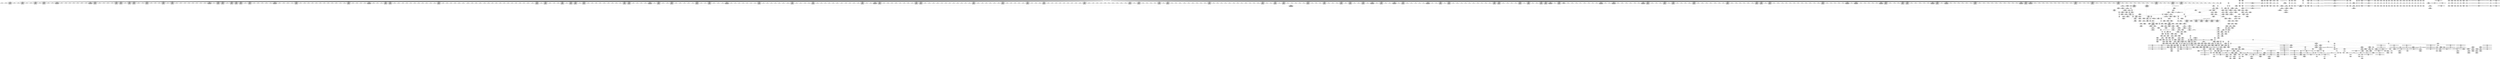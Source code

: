 digraph {
	CE0x4f14560 [shape=record,shape=Mrecord,label="{CE0x4f14560|i64_1|*Constant*}"]
	CE0x4f5fbf0 [shape=record,shape=Mrecord,label="{CE0x4f5fbf0|inode_has_perm:_sclass|security/selinux/hooks.c,1617|*SummSource*}"]
	CE0x4f8a440 [shape=record,shape=Mrecord,label="{CE0x4f8a440|12:_i32,_56:_i8*,_:_CRE_272,273_}"]
	CE0x4f6f0b0 [shape=record,shape=Mrecord,label="{CE0x4f6f0b0|i64*_getelementptr_inbounds_(_2_x_i64_,_2_x_i64_*___llvm_gcov_ctr98,_i64_0,_i64_0)|*Constant*|*SummSource*}"]
	CE0x4f0e070 [shape=record,shape=Mrecord,label="{CE0x4f0e070|i64*_getelementptr_inbounds_(_11_x_i64_,_11_x_i64_*___llvm_gcov_ctr152,_i64_0,_i64_8)|*Constant*|*SummSource*}"]
	CE0x4f88690 [shape=record,shape=Mrecord,label="{CE0x4f88690|12:_i32,_56:_i8*,_:_CRE_247,248_}"]
	CE0x4f8e080 [shape=record,shape=Mrecord,label="{CE0x4f8e080|12:_i32,_56:_i8*,_:_CRE_376,384_|*MultipleSource*|Function::inode_has_perm&Arg::inode::|*LoadInst*|security/selinux/hooks.c,1627|security/selinux/hooks.c,1611}"]
	CE0x4f90110 [shape=record,shape=Mrecord,label="{CE0x4f90110|12:_i32,_56:_i8*,_:_CRE_476,477_}"]
	CE0x4f3a670 [shape=record,shape=Mrecord,label="{CE0x4f3a670|i1_true|*Constant*}"]
	CE0x4f824e0 [shape=record,shape=Mrecord,label="{CE0x4f824e0|GLOBAL:_cred_sid|*Constant*}"]
	CE0x4f984b0 [shape=record,shape=Mrecord,label="{CE0x4f984b0|12:_i32,_56:_i8*,_:_CRE_664,672_|*MultipleSource*|Function::inode_has_perm&Arg::inode::|*LoadInst*|security/selinux/hooks.c,1627|security/selinux/hooks.c,1611}"]
	CE0x4f656b0 [shape=record,shape=Mrecord,label="{CE0x4f656b0|28:_i32,_32:_i16,_:_CRE_28,32_|*MultipleSource*|*LoadInst*|security/selinux/hooks.c,1615|security/selinux/hooks.c,1615|security/selinux/hooks.c,1617}"]
	CE0x4f01130 [shape=record,shape=Mrecord,label="{CE0x4f01130|i64*_getelementptr_inbounds_(_11_x_i64_,_11_x_i64_*___llvm_gcov_ctr152,_i64_0,_i64_6)|*Constant*|*SummSource*}"]
	CE0x4f6fe50 [shape=record,shape=Mrecord,label="{CE0x4f6fe50|12:_i32,_56:_i8*,_:_CRE_140,141_}"]
	CE0x4f41070 [shape=record,shape=Mrecord,label="{CE0x4f41070|i64_5|*Constant*|*SummSink*}"]
	CE0x4f9fe80 [shape=record,shape=Mrecord,label="{CE0x4f9fe80|12:_i32,_56:_i8*,_:_CRE_922,923_}"]
	CE0x4f76740 [shape=record,shape=Mrecord,label="{CE0x4f76740|i32_1|*Constant*}"]
	CE0x4f23260 [shape=record,shape=Mrecord,label="{CE0x4f23260|i32_0|*Constant*|*SummSource*}"]
	CE0x4f3d690 [shape=record,shape=Mrecord,label="{CE0x4f3d690|GLOBAL:_get_current|*Constant*|*SummSink*}"]
	CE0x4f1cf10 [shape=record,shape=Mrecord,label="{CE0x4f1cf10|__validate_creds:_tobool|include/linux/cred.h,173}"]
	CE0x4f9f9c0 [shape=record,shape=Mrecord,label="{CE0x4f9f9c0|12:_i32,_56:_i8*,_:_CRE_918,919_}"]
	CE0x4f0fe80 [shape=record,shape=Mrecord,label="{CE0x4f0fe80|selinux_quota_on:_tmp11|security/selinux/hooks.c,2044}"]
	CE0x4fb2280 [shape=record,shape=Mrecord,label="{CE0x4fb2280|inode_has_perm:_expval|security/selinux/hooks.c,1611|*SummSink*}"]
	CE0x4f84160 [shape=record,shape=Mrecord,label="{CE0x4f84160|12:_i32,_56:_i8*,_:_CRE_173,174_}"]
	CE0x4f433c0 [shape=record,shape=Mrecord,label="{CE0x4f433c0|selinux_quota_on:_tmp9|security/selinux/hooks.c,2044|*SummSource*}"]
	CE0x4fb27e0 [shape=record,shape=Mrecord,label="{CE0x4fb27e0|inode_has_perm:_tobool2|security/selinux/hooks.c,1611}"]
	CE0x4fa9180 [shape=record,shape=Mrecord,label="{CE0x4fa9180|inode_has_perm:_tmp13|security/selinux/hooks.c,1614|*SummSource*}"]
	CE0x4f37e80 [shape=record,shape=Mrecord,label="{CE0x4f37e80|cred_sid:_tmp3|*SummSource*}"]
	CE0x4f96440 [shape=record,shape=Mrecord,label="{CE0x4f96440|12:_i32,_56:_i8*,_:_CRE_604,605_}"]
	CE0x4f8aef0 [shape=record,shape=Mrecord,label="{CE0x4f8aef0|12:_i32,_56:_i8*,_:_CRE_281,282_}"]
	CE0x4f69a20 [shape=record,shape=Mrecord,label="{CE0x4f69a20|_ret_void,_!dbg_!27722|include/linux/cred.h,175}"]
	CE0x4f0c660 [shape=record,shape=Mrecord,label="{CE0x4f0c660|selinux_quota_on:_tmp12|security/selinux/hooks.c,2044|*SummSource*}"]
	CE0x4f38da0 [shape=record,shape=Mrecord,label="{CE0x4f38da0|cred_sid:_tmp2|*SummSource*}"]
	CE0x4f5bfc0 [shape=record,shape=Mrecord,label="{CE0x4f5bfc0|104:_%struct.inode*,_:_CRE_200,201_}"]
	CE0x4f85ce0 [shape=record,shape=Mrecord,label="{CE0x4f85ce0|12:_i32,_56:_i8*,_:_CRE_189,190_}"]
	CE0x4f8cdd0 [shape=record,shape=Mrecord,label="{CE0x4f8cdd0|12:_i32,_56:_i8*,_:_CRE_307,308_}"]
	CE0x4f947c0 [shape=record,shape=Mrecord,label="{CE0x4f947c0|12:_i32,_56:_i8*,_:_CRE_580,581_}"]
	CE0x4fb1e30 [shape=record,shape=Mrecord,label="{CE0x4fb1e30|GLOBAL:_llvm.expect.i64|*Constant*|*SummSink*}"]
	CE0x4f22240 [shape=record,shape=Mrecord,label="{CE0x4f22240|selinux_quota_on:_tmp15|security/selinux/hooks.c,2044}"]
	CE0x4fb2140 [shape=record,shape=Mrecord,label="{CE0x4fb2140|i64_0|*Constant*}"]
	CE0x4f88090 [shape=record,shape=Mrecord,label="{CE0x4f88090|12:_i32,_56:_i8*,_:_CRE_242,243_}"]
	CE0x4f9a4f0 [shape=record,shape=Mrecord,label="{CE0x4f9a4f0|12:_i32,_56:_i8*,_:_CRE_792,800_|*MultipleSource*|Function::inode_has_perm&Arg::inode::|*LoadInst*|security/selinux/hooks.c,1627|security/selinux/hooks.c,1611}"]
	CE0x4f01440 [shape=record,shape=Mrecord,label="{CE0x4f01440|selinux_quota_on:_tmp|*SummSource*}"]
	CE0x4f849b0 [shape=record,shape=Mrecord,label="{CE0x4f849b0|12:_i32,_56:_i8*,_:_CRE_180,181_}"]
	CE0x4fb6210 [shape=record,shape=Mrecord,label="{CE0x4fb6210|i32_512|*Constant*|*SummSource*}"]
	CE0x4f935f0 [shape=record,shape=Mrecord,label="{CE0x4f935f0|12:_i32,_56:_i8*,_:_CRE_565,566_}"]
	CE0x4f828c0 [shape=record,shape=Mrecord,label="{CE0x4f828c0|cred_sid:_entry}"]
	CE0x4fafff0 [shape=record,shape=Mrecord,label="{CE0x4fafff0|inode_has_perm:_and|security/selinux/hooks.c,1611|*SummSink*}"]
	CE0x4f319b0 [shape=record,shape=Mrecord,label="{CE0x4f319b0|GLOBAL:_inode_has_perm|*Constant*}"]
	CE0x4fb5950 [shape=record,shape=Mrecord,label="{CE0x4fb5950|inode_has_perm:_tmp11|security/selinux/hooks.c,1612}"]
	CE0x4f97c00 [shape=record,shape=Mrecord,label="{CE0x4f97c00|12:_i32,_56:_i8*,_:_CRE_624,628_|*MultipleSource*|Function::inode_has_perm&Arg::inode::|*LoadInst*|security/selinux/hooks.c,1627|security/selinux/hooks.c,1611}"]
	CE0x4fab680 [shape=record,shape=Mrecord,label="{CE0x4fab680|inode_has_perm:_tmp17|security/selinux/hooks.c,1617|*SummSink*}"]
	CE0x4f9c910 [shape=record,shape=Mrecord,label="{CE0x4f9c910|12:_i32,_56:_i8*,_:_CRE_877,878_}"]
	CE0x4f7b7b0 [shape=record,shape=Mrecord,label="{CE0x4f7b7b0|104:_%struct.inode*,_:_CRE_148,149_}"]
	CE0x4f1e480 [shape=record,shape=Mrecord,label="{CE0x4f1e480|GLOBAL:___validate_creds|*Constant*}"]
	CE0x4f0efb0 [shape=record,shape=Mrecord,label="{CE0x4f0efb0|selinux_quota_on:_land.lhs.true2}"]
	CE0x4f21c20 [shape=record,shape=Mrecord,label="{CE0x4f21c20|i32_78|*Constant*|*SummSink*}"]
	CE0x4f6fab0 [shape=record,shape=Mrecord,label="{CE0x4f6fab0|get_current:_tmp1}"]
	CE0x4f9ad40 [shape=record,shape=Mrecord,label="{CE0x4f9ad40|12:_i32,_56:_i8*,_:_CRE_824,832_|*MultipleSource*|Function::inode_has_perm&Arg::inode::|*LoadInst*|security/selinux/hooks.c,1627|security/selinux/hooks.c,1611}"]
	CE0x4f31a20 [shape=record,shape=Mrecord,label="{CE0x4f31a20|dentry_has_perm:_call|security/selinux/hooks.c,1632|*SummSource*}"]
	CE0x4f32780 [shape=record,shape=Mrecord,label="{CE0x4f32780|inode_has_perm:_cred|Function::inode_has_perm&Arg::cred::|*SummSource*}"]
	CE0x4f9d4f0 [shape=record,shape=Mrecord,label="{CE0x4f9d4f0|12:_i32,_56:_i8*,_:_CRE_887,888_}"]
	CE0x4f3d560 [shape=record,shape=Mrecord,label="{CE0x4f3d560|GLOBAL:_get_current|*Constant*|*SummSource*}"]
	CE0x4f0d8a0 [shape=record,shape=Mrecord,label="{CE0x4f0d8a0|i8_1|*Constant*|*SummSource*}"]
	CE0x4f8de60 [shape=record,shape=Mrecord,label="{CE0x4f8de60|12:_i32,_56:_i8*,_:_CRE_360,376_|*MultipleSource*|Function::inode_has_perm&Arg::inode::|*LoadInst*|security/selinux/hooks.c,1627|security/selinux/hooks.c,1611}"]
	CE0x4f9ea50 [shape=record,shape=Mrecord,label="{CE0x4f9ea50|12:_i32,_56:_i8*,_:_CRE_905,906_}"]
	CE0x4f57d20 [shape=record,shape=Mrecord,label="{CE0x4f57d20|104:_%struct.inode*,_:_CRE_156,157_}"]
	CE0x4f2ae70 [shape=record,shape=Mrecord,label="{CE0x4f2ae70|dentry_has_perm:_cred|Function::dentry_has_perm&Arg::cred::}"]
	CE0x4facea0 [shape=record,shape=Mrecord,label="{CE0x4facea0|inode_has_perm:_tmp19|security/selinux/hooks.c,1618|*SummSink*}"]
	CE0x4f6d410 [shape=record,shape=Mrecord,label="{CE0x4f6d410|104:_%struct.inode*,_:_CRE_288,296_|*MultipleSource*|Function::dentry_has_perm&Arg::dentry::|Function::selinux_quota_on&Arg::dentry::|security/selinux/hooks.c,1627}"]
	CE0x4f35600 [shape=record,shape=Mrecord,label="{CE0x4f35600|104:_%struct.inode*,_:_CRE_170,171_}"]
	CE0x4f9bde0 [shape=record,shape=Mrecord,label="{CE0x4f9bde0|12:_i32,_56:_i8*,_:_CRE_867,868_}"]
	CE0x4f7d460 [shape=record,shape=Mrecord,label="{CE0x4f7d460|0:_i32,_4:_i32,_8:_i32,_12:_i32,_:_CMRE_20,24_|*MultipleSource*|security/selinux/hooks.c,196|security/selinux/hooks.c,197|*LoadInst*|security/selinux/hooks.c,196}"]
	CE0x4f97020 [shape=record,shape=Mrecord,label="{CE0x4f97020|12:_i32,_56:_i8*,_:_CRE_614,615_}"]
	CE0x4f57680 [shape=record,shape=Mrecord,label="{CE0x4f57680|dentry_has_perm:_type|security/selinux/hooks.c,1630}"]
	CE0x4f76670 [shape=record,shape=Mrecord,label="{CE0x4f76670|i32_22|*Constant*|*SummSink*}"]
	CE0x4f32570 [shape=record,shape=Mrecord,label="{CE0x4f32570|inode_has_perm:_return|*SummSource*}"]
	CE0x4f84c10 [shape=record,shape=Mrecord,label="{CE0x4f84c10|12:_i32,_56:_i8*,_:_CRE_182,183_}"]
	CE0x4fb1800 [shape=record,shape=Mrecord,label="{CE0x4fb1800|inode_has_perm:_conv|security/selinux/hooks.c,1611|*SummSource*}"]
	"CONST[source:0(mediator),value:0(static)][purpose:{operation}]"
	CE0x4f88360 [shape=record,shape=Mrecord,label="{CE0x4f88360|12:_i32,_56:_i8*,_:_CRE_244,245_}"]
	CE0x4f167a0 [shape=record,shape=Mrecord,label="{CE0x4f167a0|selinux_quota_on:_tmp2}"]
	CE0x4f2a580 [shape=record,shape=Mrecord,label="{CE0x4f2a580|i64*_getelementptr_inbounds_(_8_x_i64_,_8_x_i64_*___llvm_gcov_ctr154,_i64_0,_i64_2)|*Constant*|*SummSink*}"]
	CE0x4f358d0 [shape=record,shape=Mrecord,label="{CE0x4f358d0|104:_%struct.inode*,_:_CRE_173,174_}"]
	CE0x4f85a80 [shape=record,shape=Mrecord,label="{CE0x4f85a80|12:_i32,_56:_i8*,_:_CRE_187,188_}"]
	CE0x4f153c0 [shape=record,shape=Mrecord,label="{CE0x4f153c0|i64*_getelementptr_inbounds_(_11_x_i64_,_11_x_i64_*___llvm_gcov_ctr152,_i64_0,_i64_0)|*Constant*}"]
	CE0x4f71730 [shape=record,shape=Mrecord,label="{CE0x4f71730|104:_%struct.inode*,_:_CRE_24,40_|*MultipleSource*|Function::dentry_has_perm&Arg::dentry::|Function::selinux_quota_on&Arg::dentry::|security/selinux/hooks.c,1627}"]
	CE0x4f37c70 [shape=record,shape=Mrecord,label="{CE0x4f37c70|i32_0|*Constant*}"]
	CE0x4f875d0 [shape=record,shape=Mrecord,label="{CE0x4f875d0|12:_i32,_56:_i8*,_:_CRE_216,224_|*MultipleSource*|Function::inode_has_perm&Arg::inode::|*LoadInst*|security/selinux/hooks.c,1627|security/selinux/hooks.c,1611}"]
	CE0x4f6df60 [shape=record,shape=Mrecord,label="{CE0x4f6df60|104:_%struct.inode*,_:_CRE_308,309_}"]
	CE0x4f7a1d0 [shape=record,shape=Mrecord,label="{CE0x4f7a1d0|dentry_has_perm:_u|security/selinux/hooks.c,1631|*SummSource*}"]
	CE0x4f94560 [shape=record,shape=Mrecord,label="{CE0x4f94560|12:_i32,_56:_i8*,_:_CRE_578,579_}"]
	CE0x4f0c130 [shape=record,shape=Mrecord,label="{CE0x4f0c130|_call_void_mcount()_#3|*SummSink*}"]
	CE0x4f13540 [shape=record,shape=Mrecord,label="{CE0x4f13540|selinux_quota_on:_tmp11|security/selinux/hooks.c,2044|*SummSink*}"]
	CE0x4f3d020 [shape=record,shape=Mrecord,label="{CE0x4f3d020|inode_has_perm:_return|*SummSink*}"]
	CE0x4f5c380 [shape=record,shape=Mrecord,label="{CE0x4f5c380|104:_%struct.inode*,_:_CRE_204,205_}"]
	CE0x4f08400 [shape=record,shape=Mrecord,label="{CE0x4f08400|selinux_quota_on:_if.end|*SummSource*}"]
	CE0x4fb4c20 [shape=record,shape=Mrecord,label="{CE0x4fb4c20|inode_has_perm:_tmp10|security/selinux/hooks.c,1611}"]
	CE0x4f31620 [shape=record,shape=Mrecord,label="{CE0x4f31620|dentry_has_perm:_dentry1|security/selinux/hooks.c,1631|*SummSink*}"]
	CE0x4f9c6b0 [shape=record,shape=Mrecord,label="{CE0x4f9c6b0|12:_i32,_56:_i8*,_:_CRE_875,876_}"]
	CE0x4f091c0 [shape=record,shape=Mrecord,label="{CE0x4f091c0|i64*_getelementptr_inbounds_(_11_x_i64_,_11_x_i64_*___llvm_gcov_ctr152,_i64_0,_i64_1)|*Constant*}"]
	CE0x4f28ca0 [shape=record,shape=Mrecord,label="{CE0x4f28ca0|i64_2|*Constant*|*SummSource*}"]
	CE0x4fb2ff0 [shape=record,shape=Mrecord,label="{CE0x4fb2ff0|i64*_getelementptr_inbounds_(_8_x_i64_,_8_x_i64_*___llvm_gcov_ctr154,_i64_0,_i64_5)|*Constant*|*SummSink*}"]
	CE0x4f3b6c0 [shape=record,shape=Mrecord,label="{CE0x4f3b6c0|COLLAPSED:_GCMRE___llvm_gcov_ctr155_internal_global_5_x_i64_zeroinitializer:_elem_0:default:}"]
	CE0x4f82990 [shape=record,shape=Mrecord,label="{CE0x4f82990|cred_sid:_entry|*SummSource*}"]
	CE0x4f8d4f0 [shape=record,shape=Mrecord,label="{CE0x4f8d4f0|12:_i32,_56:_i8*,_:_CRE_320,328_|*MultipleSource*|Function::inode_has_perm&Arg::inode::|*LoadInst*|security/selinux/hooks.c,1627|security/selinux/hooks.c,1611}"]
	CE0x4f3c700 [shape=record,shape=Mrecord,label="{CE0x4f3c700|12:_i32,_56:_i8*,_:_CRE_40,48_|*MultipleSource*|Function::inode_has_perm&Arg::inode::|*LoadInst*|security/selinux/hooks.c,1627|security/selinux/hooks.c,1611}"]
	CE0x4f79d00 [shape=record,shape=Mrecord,label="{CE0x4f79d00|i8_10|*Constant*}"]
	CE0x4fabbc0 [shape=record,shape=Mrecord,label="{CE0x4fabbc0|avc_has_perm:_auditdata|Function::avc_has_perm&Arg::auditdata::|*SummSource*}"]
	CE0x4f836b0 [shape=record,shape=Mrecord,label="{CE0x4f836b0|12:_i32,_56:_i8*,_:_CRE_164,165_}"]
	CE0x4f66c30 [shape=record,shape=Mrecord,label="{CE0x4f66c30|GLOBAL:_creds_are_invalid|*Constant*}"]
	CE0x4f99c70 [shape=record,shape=Mrecord,label="{CE0x4f99c70|12:_i32,_56:_i8*,_:_CRE_752,756_|*MultipleSource*|Function::inode_has_perm&Arg::inode::|*LoadInst*|security/selinux/hooks.c,1627|security/selinux/hooks.c,1611}"]
	CE0x4f14350 [shape=record,shape=Mrecord,label="{CE0x4f14350|selinux_quota_on:_tmp19|security/selinux/hooks.c,2044}"]
	CE0x4f1d440 [shape=record,shape=Mrecord,label="{CE0x4f1d440|inode_has_perm:_tmp2|*SummSource*}"]
	CE0x4f26e40 [shape=record,shape=Mrecord,label="{CE0x4f26e40|_ret_i32_%call,_!dbg_!27723|security/selinux/hooks.c,1632|*SummSink*}"]
	CE0x4f8f7e0 [shape=record,shape=Mrecord,label="{CE0x4f8f7e0|12:_i32,_56:_i8*,_:_CRE_464,472_|*MultipleSource*|Function::inode_has_perm&Arg::inode::|*LoadInst*|security/selinux/hooks.c,1627|security/selinux/hooks.c,1611}"]
	CE0x4f09a00 [shape=record,shape=Mrecord,label="{CE0x4f09a00|selinux_quota_on:_tmp9|security/selinux/hooks.c,2044}"]
	CE0x4f0b200 [shape=record,shape=Mrecord,label="{CE0x4f0b200|inode_has_perm:_if.end|*SummSink*}"]
	CE0x4f17ca0 [shape=record,shape=Mrecord,label="{CE0x4f17ca0|%struct.task_struct*_(%struct.task_struct**)*_asm_movq_%gs:$_1:P_,$0_,_r,im,_dirflag_,_fpsr_,_flags_|*SummSink*}"]
	CE0x4f7bf60 [shape=record,shape=Mrecord,label="{CE0x4f7bf60|i64*_getelementptr_inbounds_(_2_x_i64_,_2_x_i64_*___llvm_gcov_ctr153,_i64_0,_i64_1)|*Constant*|*SummSource*}"]
	CE0x4f584a0 [shape=record,shape=Mrecord,label="{CE0x4f584a0|104:_%struct.inode*,_:_CRE_164,165_}"]
	CE0x4f0b9b0 [shape=record,shape=Mrecord,label="{CE0x4f0b9b0|get_current:_tmp3|*SummSource*}"]
	CE0x4f8be60 [shape=record,shape=Mrecord,label="{CE0x4f8be60|12:_i32,_56:_i8*,_:_CRE_294,295_}"]
	CE0x4f77150 [shape=record,shape=Mrecord,label="{CE0x4f77150|12:_i32,_56:_i8*,_:_CRE_96,104_|*MultipleSource*|Function::inode_has_perm&Arg::inode::|*LoadInst*|security/selinux/hooks.c,1627|security/selinux/hooks.c,1611}"]
	CE0x4f8ca40 [shape=record,shape=Mrecord,label="{CE0x4f8ca40|12:_i32,_56:_i8*,_:_CRE_304,305_}"]
	CE0x4f9ffb0 [shape=record,shape=Mrecord,label="{CE0x4f9ffb0|12:_i32,_56:_i8*,_:_CRE_923,924_}"]
	CE0x4f58880 [shape=record,shape=Mrecord,label="{CE0x4f58880|i64*_getelementptr_inbounds_(_2_x_i64_,_2_x_i64_*___llvm_gcov_ctr98,_i64_0,_i64_0)|*Constant*|*SummSink*}"]
	CE0x4f0b330 [shape=record,shape=Mrecord,label="{CE0x4f0b330|i64*_getelementptr_inbounds_(_8_x_i64_,_8_x_i64_*___llvm_gcov_ctr154,_i64_0,_i64_0)|*Constant*}"]
	CE0x4f9e590 [shape=record,shape=Mrecord,label="{CE0x4f9e590|12:_i32,_56:_i8*,_:_CRE_901,902_}"]
	CE0x4f74e50 [shape=record,shape=Mrecord,label="{CE0x4f74e50|inode_has_perm:_tmp|*SummSink*}"]
	CE0x4f97e60 [shape=record,shape=Mrecord,label="{CE0x4f97e60|12:_i32,_56:_i8*,_:_CRE_640,648_|*MultipleSource*|Function::inode_has_perm&Arg::inode::|*LoadInst*|security/selinux/hooks.c,1627|security/selinux/hooks.c,1611}"]
	CE0x5b2f930 [shape=record,shape=Mrecord,label="{CE0x5b2f930|_call_void_lockdep_rcu_suspicious(i8*_getelementptr_inbounds_(_25_x_i8_,_25_x_i8_*_.str3,_i32_0,_i32_0),_i32_2044,_i8*_getelementptr_inbounds_(_45_x_i8_,_45_x_i8_*_.str12,_i32_0,_i32_0))_#10,_!dbg_!27728|security/selinux/hooks.c,2044|*SummSource*}"]
	CE0x4f58770 [shape=record,shape=Mrecord,label="{CE0x4f58770|104:_%struct.inode*,_:_CRE_167,168_}"]
	CE0x4fb0890 [shape=record,shape=Mrecord,label="{CE0x4fb0890|inode_has_perm:_lnot|security/selinux/hooks.c,1611|*SummSource*}"]
	CE0x4f99830 [shape=record,shape=Mrecord,label="{CE0x4f99830|12:_i32,_56:_i8*,_:_CRE_736,740_|*MultipleSource*|Function::inode_has_perm&Arg::inode::|*LoadInst*|security/selinux/hooks.c,1627|security/selinux/hooks.c,1611}"]
	CE0x4f89e50 [shape=record,shape=Mrecord,label="{CE0x4f89e50|12:_i32,_56:_i8*,_:_CRE_267,268_}"]
	CE0x4f35f60 [shape=record,shape=Mrecord,label="{CE0x4f35f60|104:_%struct.inode*,_:_CRE_180,181_}"]
	CE0x4f84290 [shape=record,shape=Mrecord,label="{CE0x4f84290|12:_i32,_56:_i8*,_:_CRE_174,175_}"]
	CE0x4f88db0 [shape=record,shape=Mrecord,label="{CE0x4f88db0|12:_i32,_56:_i8*,_:_CRE_253,254_}"]
	CE0x4f86d80 [shape=record,shape=Mrecord,label="{CE0x4f86d80|12:_i32,_56:_i8*,_:_CRE_203,204_}"]
	CE0x4f831f0 [shape=record,shape=Mrecord,label="{CE0x4f831f0|12:_i32,_56:_i8*,_:_CRE_160,161_}"]
	CE0x4f79ea0 [shape=record,shape=Mrecord,label="{CE0x4f79ea0|i8_10|*Constant*|*SummSource*}"]
	CE0x4f7a140 [shape=record,shape=Mrecord,label="{CE0x4f7a140|dentry_has_perm:_u|security/selinux/hooks.c,1631}"]
	CE0x4f18bc0 [shape=record,shape=Mrecord,label="{CE0x4f18bc0|selinux_quota_on:_call5|security/selinux/hooks.c,2046}"]
	CE0x4f095e0 [shape=record,shape=Mrecord,label="{CE0x4f095e0|selinux_quota_on:_call|security/selinux/hooks.c,2044|*SummSource*}"]
	CE0x4fcae70 [shape=record,shape=Mrecord,label="{CE0x4fcae70|i32_3|*Constant*}"]
	CE0x4f894d0 [shape=record,shape=Mrecord,label="{CE0x4f894d0|12:_i32,_56:_i8*,_:_CRE_259,260_}"]
	CE0x4f16b80 [shape=record,shape=Mrecord,label="{CE0x4f16b80|selinux_quota_on:_tmp17|security/selinux/hooks.c,2044|*SummSink*}"]
	CE0x4f71420 [shape=record,shape=Mrecord,label="{CE0x4f71420|dentry_has_perm:_d_inode|security/selinux/hooks.c,1627}"]
	CE0x4f137b0 [shape=record,shape=Mrecord,label="{CE0x4f137b0|_ret_%struct.task_struct*_%tmp4,_!dbg_!27714|./arch/x86/include/asm/current.h,14|*SummSource*}"]
	CE0x4f81260 [shape=record,shape=Mrecord,label="{CE0x4f81260|i64*_getelementptr_inbounds_(_8_x_i64_,_8_x_i64_*___llvm_gcov_ctr154,_i64_0,_i64_6)|*Constant*|*SummSource*}"]
	CE0x4fa83a0 [shape=record,shape=Mrecord,label="{CE0x4fa83a0|inode_has_perm:_tmp15|*LoadInst*|security/selinux/hooks.c,1615|*SummSource*}"]
	CE0x4f5b810 [shape=record,shape=Mrecord,label="{CE0x4f5b810|__validate_creds:_lnot.ext|include/linux/cred.h,173|*SummSource*}"]
	CE0x4f58680 [shape=record,shape=Mrecord,label="{CE0x4f58680|104:_%struct.inode*,_:_CRE_166,167_}"]
	CE0x4f6c940 [shape=record,shape=Mrecord,label="{CE0x4f6c940|104:_%struct.inode*,_:_CRE_248,256_|*MultipleSource*|Function::dentry_has_perm&Arg::dentry::|Function::selinux_quota_on&Arg::dentry::|security/selinux/hooks.c,1627}"]
	CE0x4f04790 [shape=record,shape=Mrecord,label="{CE0x4f04790|selinux_quota_on:_do.end}"]
	CE0x4f90310 [shape=record,shape=Mrecord,label="{CE0x4f90310|12:_i32,_56:_i8*,_:_CRE_478,479_}"]
	CE0x4fad930 [shape=record,shape=Mrecord,label="{CE0x4fad930|__validate_creds:_bb}"]
	CE0x4fadbd0 [shape=record,shape=Mrecord,label="{CE0x4fadbd0|__validate_creds:_bb|*SummSink*}"]
	CE0x4f719d0 [shape=record,shape=Mrecord,label="{CE0x4f719d0|get_current:_tmp2}"]
	CE0x4f32250 [shape=record,shape=Mrecord,label="{CE0x4f32250|GLOBAL:_inode_has_perm|*Constant*|*SummSource*}"]
	CE0x4f32b30 [shape=record,shape=Mrecord,label="{CE0x4f32b30|inode_has_perm:_inode|Function::inode_has_perm&Arg::inode::}"]
	CE0x4f776b0 [shape=record,shape=Mrecord,label="{CE0x4f776b0|i32_1609|*Constant*}"]
	CE0x4f237b0 [shape=record,shape=Mrecord,label="{CE0x4f237b0|selinux_quota_on:_cred4|security/selinux/hooks.c,2044}"]
	CE0x4f3b910 [shape=record,shape=Mrecord,label="{CE0x4f3b910|inode_has_perm:_tmp3}"]
	CE0x4fa7e50 [shape=record,shape=Mrecord,label="{CE0x4fa7e50|inode_has_perm:_i_security|security/selinux/hooks.c,1615|*SummSource*}"]
	CE0x4fcab80 [shape=record,shape=Mrecord,label="{CE0x4fcab80|inode_has_perm:_tmp16|security/selinux/hooks.c,1615|*SummSink*}"]
	CE0x4fd1a50 [shape=record,shape=Mrecord,label="{CE0x4fd1a50|cred_sid:_bb|*SummSource*}"]
	CE0x4f756d0 [shape=record,shape=Mrecord,label="{CE0x4f756d0|inode_has_perm:_i_flags|security/selinux/hooks.c,1611|*SummSink*}"]
	CE0x4f9b560 [shape=record,shape=Mrecord,label="{CE0x4f9b560|12:_i32,_56:_i8*,_:_CRE_856,864_|*MultipleSource*|Function::inode_has_perm&Arg::inode::|*LoadInst*|security/selinux/hooks.c,1627|security/selinux/hooks.c,1611}"]
	CE0x4f13820 [shape=record,shape=Mrecord,label="{CE0x4f13820|_ret_%struct.task_struct*_%tmp4,_!dbg_!27714|./arch/x86/include/asm/current.h,14}"]
	CE0x4f3b980 [shape=record,shape=Mrecord,label="{CE0x4f3b980|inode_has_perm:_tmp3|*SummSource*}"]
	CE0x4f69600 [shape=record,shape=Mrecord,label="{CE0x4f69600|__validate_creds:_lnot.ext|include/linux/cred.h,173}"]
	CE0x4f98d60 [shape=record,shape=Mrecord,label="{CE0x4f98d60|12:_i32,_56:_i8*,_:_CRE_688,692_|*MultipleSource*|Function::inode_has_perm&Arg::inode::|*LoadInst*|security/selinux/hooks.c,1627|security/selinux/hooks.c,1611}"]
	CE0x4fa7140 [shape=record,shape=Mrecord,label="{CE0x4fa7140|cred_sid:_cred|Function::cred_sid&Arg::cred::}"]
	CE0x4f57ff0 [shape=record,shape=Mrecord,label="{CE0x4f57ff0|104:_%struct.inode*,_:_CRE_159,160_}"]
	CE0x4f21270 [shape=record,shape=Mrecord,label="{CE0x4f21270|i64*_getelementptr_inbounds_(_11_x_i64_,_11_x_i64_*___llvm_gcov_ctr152,_i64_0,_i64_10)|*Constant*|*SummSource*}"]
	CE0x4fa15b0 [shape=record,shape=Mrecord,label="{CE0x4fa15b0|12:_i32,_56:_i8*,_:_CRE_968,976_|*MultipleSource*|Function::inode_has_perm&Arg::inode::|*LoadInst*|security/selinux/hooks.c,1627|security/selinux/hooks.c,1611}"]
	CE0x4f309e0 [shape=record,shape=Mrecord,label="{CE0x4f309e0|12:_i32,_56:_i8*,_:_CRE_128,136_|*MultipleSource*|Function::inode_has_perm&Arg::inode::|*LoadInst*|security/selinux/hooks.c,1627|security/selinux/hooks.c,1611}"]
	CE0x4f3c510 [shape=record,shape=Mrecord,label="{CE0x4f3c510|12:_i32,_56:_i8*,_:_CRE_32,40_|*MultipleSource*|Function::inode_has_perm&Arg::inode::|*LoadInst*|security/selinux/hooks.c,1627|security/selinux/hooks.c,1611}"]
	CE0x4f368c0 [shape=record,shape=Mrecord,label="{CE0x4f368c0|104:_%struct.inode*,_:_CRE_190,191_}"]
	CE0x4f432e0 [shape=record,shape=Mrecord,label="{CE0x4f432e0|i64*_getelementptr_inbounds_(_11_x_i64_,_11_x_i64_*___llvm_gcov_ctr152,_i64_0,_i64_6)|*Constant*}"]
	CE0x4f5b4c0 [shape=record,shape=Mrecord,label="{CE0x4f5b4c0|__validate_creds:_lnot1|include/linux/cred.h,173|*SummSource*}"]
	CE0x4f76ac0 [shape=record,shape=Mrecord,label="{CE0x4f76ac0|12:_i32,_56:_i8*,_:_CRE_76,80_|*MultipleSource*|Function::inode_has_perm&Arg::inode::|*LoadInst*|security/selinux/hooks.c,1627|security/selinux/hooks.c,1611}"]
	CE0x4fb06f0 [shape=record,shape=Mrecord,label="{CE0x4fb06f0|inode_has_perm:_lnot|security/selinux/hooks.c,1611|*SummSink*}"]
	CE0x4fd02d0 [shape=record,shape=Mrecord,label="{CE0x4fd02d0|i64*_getelementptr_inbounds_(_5_x_i64_,_5_x_i64_*___llvm_gcov_ctr155,_i64_0,_i64_4)|*Constant*|*SummSource*}"]
	"CONST[source:1(input),value:2(dynamic)][purpose:{object}]"
	CE0x4f96ef0 [shape=record,shape=Mrecord,label="{CE0x4f96ef0|12:_i32,_56:_i8*,_:_CRE_613,614_}"]
	CE0x4fb03a0 [shape=record,shape=Mrecord,label="{CE0x4fb03a0|inode_has_perm:_tobool|security/selinux/hooks.c,1611}"]
	CE0x4f0eb30 [shape=record,shape=Mrecord,label="{CE0x4f0eb30|104:_%struct.inode*,_:_CRE_91,92_}"]
	CE0x4f90a00 [shape=record,shape=Mrecord,label="{CE0x4f90a00|12:_i32,_56:_i8*,_:_CRE_484,485_}"]
	CE0x4f6da70 [shape=record,shape=Mrecord,label="{CE0x4f6da70|104:_%struct.inode*,_:_CRE_305,306_}"]
	CE0x4f95d20 [shape=record,shape=Mrecord,label="{CE0x4f95d20|12:_i32,_56:_i8*,_:_CRE_598,599_}"]
	CE0x4f784a0 [shape=record,shape=Mrecord,label="{CE0x4f784a0|i64*_getelementptr_inbounds_(_5_x_i64_,_5_x_i64_*___llvm_gcov_ctr155,_i64_0,_i64_3)|*Constant*}"]
	CE0x4f3af00 [shape=record,shape=Mrecord,label="{CE0x4f3af00|i32_22|*Constant*|*SummSource*}"]
	CE0x4f6d1f0 [shape=record,shape=Mrecord,label="{CE0x4f6d1f0|104:_%struct.inode*,_:_CRE_280,288_|*MultipleSource*|Function::dentry_has_perm&Arg::dentry::|Function::selinux_quota_on&Arg::dentry::|security/selinux/hooks.c,1627}"]
	CE0x4f5cbd0 [shape=record,shape=Mrecord,label="{CE0x4f5cbd0|104:_%struct.inode*,_:_CRE_211,212_}"]
	CE0x4f8bad0 [shape=record,shape=Mrecord,label="{CE0x4f8bad0|12:_i32,_56:_i8*,_:_CRE_291,292_}"]
	CE0x4f6ebe0 [shape=record,shape=Mrecord,label="{CE0x4f6ebe0|104:_%struct.inode*,_:_CRE_319,320_}"]
	CE0x4f74ee0 [shape=record,shape=Mrecord,label="{CE0x4f74ee0|i64*_getelementptr_inbounds_(_8_x_i64_,_8_x_i64_*___llvm_gcov_ctr154,_i64_0,_i64_1)|*Constant*|*SummSink*}"]
	CE0x4f19590 [shape=record,shape=Mrecord,label="{CE0x4f19590|GLOBAL:_lockdep_rcu_suspicious|*Constant*|*SummSource*}"]
	CE0x4f641e0 [shape=record,shape=Mrecord,label="{CE0x4f641e0|_call_void___invalid_creds(%struct.cred*_%cred,_i8*_%file,_i32_%line)_#10,_!dbg_!27721|include/linux/cred.h,174|*SummSink*}"]
	CE0x4f89140 [shape=record,shape=Mrecord,label="{CE0x4f89140|12:_i32,_56:_i8*,_:_CRE_256,257_}"]
	CE0x4f155d0 [shape=record,shape=Mrecord,label="{CE0x4f155d0|_ret_i32_%call5,_!dbg_!27740|security/selinux/hooks.c,2046|*SummSource*}"]
	CE0x4f781d0 [shape=record,shape=Mrecord,label="{CE0x4f781d0|dentry_has_perm:_tmp4|*LoadInst*|security/selinux/hooks.c,1627|*SummSource*}"]
	CE0x4f9b180 [shape=record,shape=Mrecord,label="{CE0x4f9b180|12:_i32,_56:_i8*,_:_CRE_840,848_|*MultipleSource*|Function::inode_has_perm&Arg::inode::|*LoadInst*|security/selinux/hooks.c,1627|security/selinux/hooks.c,1611}"]
	CE0x4faca10 [shape=record,shape=Mrecord,label="{CE0x4faca10|i64*_getelementptr_inbounds_(_8_x_i64_,_8_x_i64_*___llvm_gcov_ctr154,_i64_0,_i64_7)|*Constant*|*SummSource*}"]
	CE0x4f973b0 [shape=record,shape=Mrecord,label="{CE0x4f973b0|12:_i32,_56:_i8*,_:_CRE_617,618_}"]
	CE0x4f26fb0 [shape=record,shape=Mrecord,label="{CE0x4f26fb0|_ret_i32_%call5,_!dbg_!27740|security/selinux/hooks.c,2046}"]
	CE0x4f948f0 [shape=record,shape=Mrecord,label="{CE0x4f948f0|12:_i32,_56:_i8*,_:_CRE_581,582_}"]
	CE0x4fb59c0 [shape=record,shape=Mrecord,label="{CE0x4fb59c0|inode_has_perm:_tmp11|security/selinux/hooks.c,1612|*SummSource*}"]
	CE0x4f5ec20 [shape=record,shape=Mrecord,label="{CE0x4f5ec20|avc_has_perm:_tsid|Function::avc_has_perm&Arg::tsid::|*SummSink*}"]
	CE0x4f63780 [shape=record,shape=Mrecord,label="{CE0x4f63780|__validate_creds:_tmp7|include/linux/cred.h,174}"]
	CE0x4f37580 [shape=record,shape=Mrecord,label="{CE0x4f37580|__validate_creds:_conv|include/linux/cred.h,173}"]
	CE0x4fb3c20 [shape=record,shape=Mrecord,label="{CE0x4fb3c20|inode_has_perm:_tmp8|security/selinux/hooks.c,1611|*SummSink*}"]
	CE0x4f960b0 [shape=record,shape=Mrecord,label="{CE0x4f960b0|12:_i32,_56:_i8*,_:_CRE_601,602_}"]
	CE0x4f9f040 [shape=record,shape=Mrecord,label="{CE0x4f9f040|12:_i32,_56:_i8*,_:_CRE_910,911_}"]
	CE0x4f16db0 [shape=record,shape=Mrecord,label="{CE0x4f16db0|selinux_quota_on:_tmp3}"]
	CE0x4f31720 [shape=record,shape=Mrecord,label="{CE0x4f31720|dentry_has_perm:_dentry1|security/selinux/hooks.c,1631}"]
	CE0x4f22e30 [shape=record,shape=Mrecord,label="{CE0x4f22e30|_call_void_mcount()_#3}"]
	CE0x4f89270 [shape=record,shape=Mrecord,label="{CE0x4f89270|12:_i32,_56:_i8*,_:_CRE_257,258_}"]
	CE0x4f5eab0 [shape=record,shape=Mrecord,label="{CE0x4f5eab0|avc_has_perm:_tsid|Function::avc_has_perm&Arg::tsid::|*SummSource*}"]
	CE0x4f9f630 [shape=record,shape=Mrecord,label="{CE0x4f9f630|12:_i32,_56:_i8*,_:_CRE_915,916_}"]
	CE0x4f0a390 [shape=record,shape=Mrecord,label="{CE0x4f0a390|i64*_getelementptr_inbounds_(_11_x_i64_,_11_x_i64_*___llvm_gcov_ctr152,_i64_0,_i64_6)|*Constant*|*SummSink*}"]
	CE0x4f1b930 [shape=record,shape=Mrecord,label="{CE0x4f1b930|inode_has_perm:_return}"]
	CE0x4f9fc20 [shape=record,shape=Mrecord,label="{CE0x4f9fc20|12:_i32,_56:_i8*,_:_CRE_920,921_}"]
	CE0x4fa05a0 [shape=record,shape=Mrecord,label="{CE0x4fa05a0|12:_i32,_56:_i8*,_:_CRE_928,929_}"]
	CE0x4faec00 [shape=record,shape=Mrecord,label="{CE0x4faec00|__validate_creds:_if.end|*SummSource*}"]
	CE0x4f94c80 [shape=record,shape=Mrecord,label="{CE0x4f94c80|12:_i32,_56:_i8*,_:_CRE_584,585_}"]
	CE0x4f6e980 [shape=record,shape=Mrecord,label="{CE0x4f6e980|104:_%struct.inode*,_:_CRE_317,318_}"]
	CE0x4f67d50 [shape=record,shape=Mrecord,label="{CE0x4f67d50|__validate_creds:_expval|include/linux/cred.h,173|*SummSource*}"]
	CE0x4f0c550 [shape=record,shape=Mrecord,label="{CE0x4f0c550|selinux_quota_on:_tmp12|security/selinux/hooks.c,2044}"]
	CE0x4fa8aa0 [shape=record,shape=Mrecord,label="{CE0x4fa8aa0|inode_has_perm:_sclass|security/selinux/hooks.c,1617|*SummSink*}"]
	CE0x4f19620 [shape=record,shape=Mrecord,label="{CE0x4f19620|GLOBAL:_lockdep_rcu_suspicious|*Constant*|*SummSink*}"]
	CE0x4f87110 [shape=record,shape=Mrecord,label="{CE0x4f87110|12:_i32,_56:_i8*,_:_CRE_206,207_}"]
	CE0x4f926b0 [shape=record,shape=Mrecord,label="{CE0x4f926b0|12:_i32,_56:_i8*,_:_CRE_553,554_}"]
	CE0x4f1c210 [shape=record,shape=Mrecord,label="{CE0x4f1c210|inode_has_perm:_tmp4|security/selinux/hooks.c,1609|*SummSource*}"]
	CE0x4fad020 [shape=record,shape=Mrecord,label="{CE0x4fad020|inode_has_perm:_tmp20|security/selinux/hooks.c,1618|*SummSink*}"]
	CE0x4f3a250 [shape=record,shape=Mrecord,label="{CE0x4f3a250|inode_has_perm:_do.body|*SummSource*}"]
	CE0x4f2f850 [shape=record,shape=Mrecord,label="{CE0x4f2f850|cred_sid:_tmp5|security/selinux/hooks.c,196|*SummSource*}"]
	CE0x4fa1180 [shape=record,shape=Mrecord,label="{CE0x4fa1180|12:_i32,_56:_i8*,_:_CRE_952,960_|*MultipleSource*|Function::inode_has_perm&Arg::inode::|*LoadInst*|security/selinux/hooks.c,1627|security/selinux/hooks.c,1611}"]
	CE0x4fb1050 [shape=record,shape=Mrecord,label="{CE0x4fb1050|inode_has_perm:_lnot1|security/selinux/hooks.c,1611|*SummSink*}"]
	CE0x4f17d10 [shape=record,shape=Mrecord,label="{CE0x4f17d10|GLOBAL:_current_task|Global_var:current_task|*SummSource*}"]
	CE0x4f86790 [shape=record,shape=Mrecord,label="{CE0x4f86790|12:_i32,_56:_i8*,_:_CRE_198,199_}"]
	CE0x4f108d0 [shape=record,shape=Mrecord,label="{CE0x4f108d0|selinux_quota_on:_tmp13|security/selinux/hooks.c,2044|*SummSink*}"]
	CE0x4f9d3c0 [shape=record,shape=Mrecord,label="{CE0x4f9d3c0|12:_i32,_56:_i8*,_:_CRE_886,887_}"]
	CE0x4f9ca40 [shape=record,shape=Mrecord,label="{CE0x4f9ca40|12:_i32,_56:_i8*,_:_CRE_878,879_}"]
	CE0x4fb24e0 [shape=record,shape=Mrecord,label="{CE0x4fb24e0|inode_has_perm:_expval|security/selinux/hooks.c,1611|*SummSource*}"]
	CE0x4f2c730 [shape=record,shape=Mrecord,label="{CE0x4f2c730|i64*_getelementptr_inbounds_(_2_x_i64_,_2_x_i64_*___llvm_gcov_ctr98,_i64_0,_i64_0)|*Constant*}"]
	CE0x4f1da10 [shape=record,shape=Mrecord,label="{CE0x4f1da10|_call_void_mcount()_#3}"]
	CE0x4f84fa0 [shape=record,shape=Mrecord,label="{CE0x4f84fa0|12:_i32,_56:_i8*,_:_CRE_185,186_}"]
	CE0x4f7add0 [shape=record,shape=Mrecord,label="{CE0x4f7add0|104:_%struct.inode*,_:_CRE_96,104_|*MultipleSource*|Function::dentry_has_perm&Arg::dentry::|Function::selinux_quota_on&Arg::dentry::|security/selinux/hooks.c,1627}"]
	CE0x4fa0b90 [shape=record,shape=Mrecord,label="{CE0x4fa0b90|12:_i32,_56:_i8*,_:_CRE_933,934_}"]
	CE0x4f9f170 [shape=record,shape=Mrecord,label="{CE0x4f9f170|12:_i32,_56:_i8*,_:_CRE_911,912_}"]
	CE0x4f9d160 [shape=record,shape=Mrecord,label="{CE0x4f9d160|12:_i32,_56:_i8*,_:_CRE_884,885_}"]
	CE0x4f2ecd0 [shape=record,shape=Mrecord,label="{CE0x4f2ecd0|selinux_quota_on:_tmp18|security/selinux/hooks.c,2044}"]
	CE0x4f6b460 [shape=record,shape=Mrecord,label="{CE0x4f6b460|12:_i32,_56:_i8*,_:_CRE_64,72_|*MultipleSource*|Function::inode_has_perm&Arg::inode::|*LoadInst*|security/selinux/hooks.c,1627|security/selinux/hooks.c,1611}"]
	CE0x4f21900 [shape=record,shape=Mrecord,label="{CE0x4f21900|selinux_quota_on:_tmp7|security/selinux/hooks.c,2044}"]
	CE0x4f30560 [shape=record,shape=Mrecord,label="{CE0x4f30560|12:_i32,_56:_i8*,_:_CRE_112,120_|*MultipleSource*|Function::inode_has_perm&Arg::inode::|*LoadInst*|security/selinux/hooks.c,1627|security/selinux/hooks.c,1611}"]
	CE0x4f8b3b0 [shape=record,shape=Mrecord,label="{CE0x4f8b3b0|12:_i32,_56:_i8*,_:_CRE_285,286_}"]
	CE0x4f6e4c0 [shape=record,shape=Mrecord,label="{CE0x4f6e4c0|104:_%struct.inode*,_:_CRE_313,314_}"]
	CE0x4f09530 [shape=record,shape=Mrecord,label="{CE0x4f09530|i64_4|*Constant*|*SummSink*}"]
	CE0x4f6fda0 [shape=record,shape=Mrecord,label="{CE0x4f6fda0|12:_i32,_56:_i8*,_:_CRE_139,140_}"]
	CE0x4f7ccf0 [shape=record,shape=Mrecord,label="{CE0x4f7ccf0|0:_i32,_4:_i32,_8:_i32,_12:_i32,_:_CMRE_8,12_|*MultipleSource*|security/selinux/hooks.c,196|security/selinux/hooks.c,197|*LoadInst*|security/selinux/hooks.c,196}"]
	CE0x4f192d0 [shape=record,shape=Mrecord,label="{CE0x4f192d0|i32_2044|*Constant*}"]
	CE0x4facdc0 [shape=record,shape=Mrecord,label="{CE0x4facdc0|inode_has_perm:_tmp19|security/selinux/hooks.c,1618}"]
	CE0x4f81fc0 [shape=record,shape=Mrecord,label="{CE0x4f81fc0|inode_has_perm:_call|security/selinux/hooks.c,1614|*SummSource*}"]
	CE0x4f9bf90 [shape=record,shape=Mrecord,label="{CE0x4f9bf90|12:_i32,_56:_i8*,_:_CRE_869,870_}"]
	CE0x4fa91f0 [shape=record,shape=Mrecord,label="{CE0x4fa91f0|inode_has_perm:_tmp13|security/selinux/hooks.c,1614|*SummSink*}"]
	CE0x4f8d160 [shape=record,shape=Mrecord,label="{CE0x4f8d160|12:_i32,_56:_i8*,_:_CRE_310,311_}"]
	CE0x4f8c6b0 [shape=record,shape=Mrecord,label="{CE0x4f8c6b0|12:_i32,_56:_i8*,_:_CRE_301,302_}"]
	CE0x4f89f80 [shape=record,shape=Mrecord,label="{CE0x4f89f80|12:_i32,_56:_i8*,_:_CRE_268,269_}"]
	CE0x4f72160 [shape=record,shape=Mrecord,label="{CE0x4f72160|_call_void_mcount()_#3}"]
	CE0x4f57110 [shape=record,shape=Mrecord,label="{CE0x4f57110|__validate_creds:_tmp2|include/linux/cred.h,173|*SummSink*}"]
	CE0x4faf2f0 [shape=record,shape=Mrecord,label="{CE0x4faf2f0|avc_has_perm:_ssid|Function::avc_has_perm&Arg::ssid::}"]
	CE0x4fa71b0 [shape=record,shape=Mrecord,label="{CE0x4fa71b0|cred_sid:_cred|Function::cred_sid&Arg::cred::|*SummSource*}"]
	CE0x4f17790 [shape=record,shape=Mrecord,label="{CE0x4f17790|selinux_quota_on:_dentry|Function::selinux_quota_on&Arg::dentry::|*SummSink*}"]
	CE0x4f97ad0 [shape=record,shape=Mrecord,label="{CE0x4f97ad0|12:_i32,_56:_i8*,_:_CRE_623,624_}"]
	CE0x4f3b300 [shape=record,shape=Mrecord,label="{CE0x4f3b300|__validate_creds:_cred|Function::__validate_creds&Arg::cred::|*SummSink*}"]
	CE0x4f2ee30 [shape=record,shape=Mrecord,label="{CE0x4f2ee30|selinux_quota_on:_tmp18|security/selinux/hooks.c,2044|*SummSource*}"]
	CE0x4fcb0c0 [shape=record,shape=Mrecord,label="{CE0x4fcb0c0|i32_3|*Constant*|*SummSink*}"]
	CE0x4f0ec10 [shape=record,shape=Mrecord,label="{CE0x4f0ec10|104:_%struct.inode*,_:_CRE_93,94_}"]
	CE0x4fa7690 [shape=record,shape=Mrecord,label="{CE0x4fa7690|_ret_i32_%tmp6,_!dbg_!27716|security/selinux/hooks.c,197|*SummSink*}"]
	CE0x4f75590 [shape=record,shape=Mrecord,label="{CE0x4f75590|_call_void_mcount()_#3|*SummSink*}"]
	CE0x4f421d0 [shape=record,shape=Mrecord,label="{CE0x4f421d0|i64_4|*Constant*|*SummSource*}"]
	CE0x4f68400 [shape=record,shape=Mrecord,label="{CE0x4f68400|cred_sid:_tmp|*SummSink*}"]
	CE0x4fa21b0 [shape=record,shape=Mrecord,label="{CE0x4fa21b0|12:_i32,_56:_i8*,_:_CRE_983,984_}"]
	CE0x4f5f060 [shape=record,shape=Mrecord,label="{CE0x4f5f060|avc_has_perm:_tclass|Function::avc_has_perm&Arg::tclass::|*SummSink*}"]
	CE0x4f86fe0 [shape=record,shape=Mrecord,label="{CE0x4f86fe0|12:_i32,_56:_i8*,_:_CRE_205,206_}"]
	CE0x4f79000 [shape=record,shape=Mrecord,label="{CE0x4f79000|__validate_creds:_tmp4|include/linux/cred.h,173|*SummSource*}"]
	CE0x4f986d0 [shape=record,shape=Mrecord,label="{CE0x4f986d0|12:_i32,_56:_i8*,_:_CRE_672,680_|*MultipleSource*|Function::inode_has_perm&Arg::inode::|*LoadInst*|security/selinux/hooks.c,1627|security/selinux/hooks.c,1611}"]
	CE0x4f93be0 [shape=record,shape=Mrecord,label="{CE0x4f93be0|12:_i32,_56:_i8*,_:_CRE_570,571_}"]
	CE0x4f907a0 [shape=record,shape=Mrecord,label="{CE0x4f907a0|12:_i32,_56:_i8*,_:_CRE_482,483_}"]
	CE0x4fb1fa0 [shape=record,shape=Mrecord,label="{CE0x4fb1fa0|GLOBAL:_llvm.expect.i64|*Constant*|*SummSource*}"]
	CE0x4f83910 [shape=record,shape=Mrecord,label="{CE0x4f83910|12:_i32,_56:_i8*,_:_CRE_166,167_}"]
	CE0x4f196e0 [shape=record,shape=Mrecord,label="{CE0x4f196e0|i64*_getelementptr_inbounds_(_2_x_i64_,_2_x_i64_*___llvm_gcov_ctr153,_i64_0,_i64_1)|*Constant*|*SummSink*}"]
	CE0x4f81e20 [shape=record,shape=Mrecord,label="{CE0x4f81e20|i32_10|*Constant*|*SummSource*}"]
	CE0x4f151e0 [shape=record,shape=Mrecord,label="{CE0x4f151e0|i64_2|*Constant*|*SummSink*}"]
	CE0x4f9faf0 [shape=record,shape=Mrecord,label="{CE0x4f9faf0|12:_i32,_56:_i8*,_:_CRE_919,920_}"]
	CE0x4f5c290 [shape=record,shape=Mrecord,label="{CE0x4f5c290|104:_%struct.inode*,_:_CRE_203,204_}"]
	CE0x4f974e0 [shape=record,shape=Mrecord,label="{CE0x4f974e0|12:_i32,_56:_i8*,_:_CRE_618,619_}"]
	CE0x4f0f9e0 [shape=record,shape=Mrecord,label="{CE0x4f0f9e0|dentry_has_perm:_ad|security/selinux/hooks.c, 1628}"]
	CE0x4f37270 [shape=record,shape=Mrecord,label="{CE0x4f37270|selinux_quota_on:_tobool1|security/selinux/hooks.c,2044|*SummSource*}"]
	CE0x4f81ab0 [shape=record,shape=Mrecord,label="{CE0x4f81ab0|inode_has_perm:_tmp14|security/selinux/hooks.c,1614|*SummSource*}"]
	CE0x4f0cff0 [shape=record,shape=Mrecord,label="{CE0x4f0cff0|inode_has_perm:_bb}"]
	CE0x4f7af10 [shape=record,shape=Mrecord,label="{CE0x4f7af10|104:_%struct.inode*,_:_CRE_104,112_|*MultipleSource*|Function::dentry_has_perm&Arg::dentry::|Function::selinux_quota_on&Arg::dentry::|security/selinux/hooks.c,1627}"]
	CE0x4f37990 [shape=record,shape=Mrecord,label="{CE0x4f37990|inode_has_perm:_tmp1|*SummSource*}"]
	CE0x4f81130 [shape=record,shape=Mrecord,label="{CE0x4f81130|i64*_getelementptr_inbounds_(_8_x_i64_,_8_x_i64_*___llvm_gcov_ctr154,_i64_0,_i64_6)|*Constant*}"]
	CE0x4f82130 [shape=record,shape=Mrecord,label="{CE0x4f82130|inode_has_perm:_call|security/selinux/hooks.c,1614|*SummSink*}"]
	CE0x4f5d7b0 [shape=record,shape=Mrecord,label="{CE0x4f5d7b0|104:_%struct.inode*,_:_CRE_221,222_}"]
	CE0x4f90c60 [shape=record,shape=Mrecord,label="{CE0x4f90c60|12:_i32,_56:_i8*,_:_CRE_486,487_}"]
	CE0x4f96dc0 [shape=record,shape=Mrecord,label="{CE0x4f96dc0|12:_i32,_56:_i8*,_:_CRE_612,613_}"]
	CE0x4fb0510 [shape=record,shape=Mrecord,label="{CE0x4fb0510|inode_has_perm:_tobool|security/selinux/hooks.c,1611|*SummSource*}"]
	CE0x4f45700 [shape=record,shape=Mrecord,label="{CE0x4f45700|selinux_quota_on:_tmp10|security/selinux/hooks.c,2044|*SummSink*}"]
	CE0x4f5cd00 [shape=record,shape=Mrecord,label="{CE0x4f5cd00|104:_%struct.inode*,_:_CRE_212,213_}"]
	CE0x4f9e200 [shape=record,shape=Mrecord,label="{CE0x4f9e200|12:_i32,_56:_i8*,_:_CRE_898,899_}"]
	CE0x4f92af0 [shape=record,shape=Mrecord,label="{CE0x4f92af0|12:_i32,_56:_i8*,_:_CRE_555,556_}"]
	CE0x4f69050 [shape=record,shape=Mrecord,label="{CE0x4f69050|inode_has_perm:_i_flags|security/selinux/hooks.c,1611}"]
	CE0x4f09cc0 [shape=record,shape=Mrecord,label="{CE0x4f09cc0|i64_1|*Constant*|*SummSource*}"]
	CE0x4fd15f0 [shape=record,shape=Mrecord,label="{CE0x4fd15f0|__validate_creds:_tmp9|include/linux/cred.h,175}"]
	CE0x4fb2770 [shape=record,shape=Mrecord,label="{CE0x4fb2770|inode_has_perm:_tmp7|security/selinux/hooks.c,1611|*SummSource*}"]
	CE0x4f86660 [shape=record,shape=Mrecord,label="{CE0x4f86660|12:_i32,_56:_i8*,_:_CRE_197,198_}"]
	CE0x4f9f760 [shape=record,shape=Mrecord,label="{CE0x4f9f760|12:_i32,_56:_i8*,_:_CRE_916,917_}"]
	CE0x4f953a0 [shape=record,shape=Mrecord,label="{CE0x4f953a0|12:_i32,_56:_i8*,_:_CRE_590,591_}"]
	CE0x4f12dc0 [shape=record,shape=Mrecord,label="{CE0x4f12dc0|0:_i8,_8:_%struct.dentry*,_24:_%struct.selinux_audit_data*,_:_SCMRE_0,1_|*MultipleSource*|security/selinux/hooks.c, 1628|security/selinux/hooks.c,1630}"]
	CE0x4f84880 [shape=record,shape=Mrecord,label="{CE0x4f84880|12:_i32,_56:_i8*,_:_CRE_179,180_}"]
	CE0x4f59b40 [shape=record,shape=Mrecord,label="{CE0x4f59b40|dentry_has_perm:_u|security/selinux/hooks.c,1631|*SummSink*}"]
	CE0x4f229e0 [shape=record,shape=Mrecord,label="{CE0x4f229e0|dentry_has_perm:_tmp3}"]
	CE0x4f868c0 [shape=record,shape=Mrecord,label="{CE0x4f868c0|12:_i32,_56:_i8*,_:_CRE_199,200_}"]
	CE0x4f89730 [shape=record,shape=Mrecord,label="{CE0x4f89730|12:_i32,_56:_i8*,_:_CRE_261,262_}"]
	CE0x4f9c0c0 [shape=record,shape=Mrecord,label="{CE0x4f9c0c0|12:_i32,_56:_i8*,_:_CRE_870,871_}"]
	CE0x4fb1440 [shape=record,shape=Mrecord,label="{CE0x4fb1440|inode_has_perm:_lnot.ext|security/selinux/hooks.c,1611}"]
	CE0x4f33d00 [shape=record,shape=Mrecord,label="{CE0x4f33d00|_ret_i32_%retval.0,_!dbg_!27739|security/selinux/hooks.c,1618|*SummSink*}"]
	CE0x4fb5a30 [shape=record,shape=Mrecord,label="{CE0x4fb5a30|inode_has_perm:_tmp11|security/selinux/hooks.c,1612|*SummSink*}"]
	CE0x4f16330 [shape=record,shape=Mrecord,label="{CE0x4f16330|get_current:_tmp|*SummSource*}"]
	CE0x4f63b70 [shape=record,shape=Mrecord,label="{CE0x4f63b70|_call_void___invalid_creds(%struct.cred*_%cred,_i8*_%file,_i32_%line)_#10,_!dbg_!27721|include/linux/cred.h,174|*SummSource*}"]
	CE0x4fa0cc0 [shape=record,shape=Mrecord,label="{CE0x4fa0cc0|12:_i32,_56:_i8*,_:_CRE_934,935_}"]
	CE0x4f2c3a0 [shape=record,shape=Mrecord,label="{CE0x4f2c3a0|i32_32768|*Constant*|*SummSource*}"]
	CE0x4f014f0 [shape=record,shape=Mrecord,label="{CE0x4f014f0|selinux_quota_on:_do.body|*SummSource*}"]
	CE0x4f843c0 [shape=record,shape=Mrecord,label="{CE0x4f843c0|12:_i32,_56:_i8*,_:_CRE_175,176_}"]
	CE0x4fd0530 [shape=record,shape=Mrecord,label="{CE0x4fd0530|i64*_getelementptr_inbounds_(_5_x_i64_,_5_x_i64_*___llvm_gcov_ctr155,_i64_0,_i64_4)|*Constant*}"]
	CE0x4f7b560 [shape=record,shape=Mrecord,label="{CE0x4f7b560|104:_%struct.inode*,_:_CRE_146,147_}"]
	CE0x4f59890 [shape=record,shape=Mrecord,label="{CE0x4f59890|__validate_creds:_tmp6|include/linux/cred.h,174|*SummSink*}"]
	CE0x4f36e60 [shape=record,shape=Mrecord,label="{CE0x4f36e60|104:_%struct.inode*,_:_CRE_196,197_}"]
	CE0x4f91580 [shape=record,shape=Mrecord,label="{CE0x4f91580|12:_i32,_56:_i8*,_:_CRE_508,512_|*MultipleSource*|Function::inode_has_perm&Arg::inode::|*LoadInst*|security/selinux/hooks.c,1627|security/selinux/hooks.c,1611}"]
	CE0x4f8c450 [shape=record,shape=Mrecord,label="{CE0x4f8c450|12:_i32,_56:_i8*,_:_CRE_299,300_}"]
	CE0x4f712b0 [shape=record,shape=Mrecord,label="{CE0x4f712b0|dentry_has_perm:_d_inode|security/selinux/hooks.c,1627|*SummSink*}"]
	CE0x4f92240 [shape=record,shape=Mrecord,label="{CE0x4f92240|12:_i32,_56:_i8*,_:_CRE_544,552_|*MultipleSource*|Function::inode_has_perm&Arg::inode::|*LoadInst*|security/selinux/hooks.c,1627|security/selinux/hooks.c,1611}"]
	CE0x4f66ca0 [shape=record,shape=Mrecord,label="{CE0x4f66ca0|i64_1|*Constant*}"]
	CE0x4f1bc00 [shape=record,shape=Mrecord,label="{CE0x4f1bc00|__validate_creds:_if.end|*SummSink*}"]
	CE0x4f07340 [shape=record,shape=Mrecord,label="{CE0x4f07340|selinux_quota_on:_tmp1}"]
	CE0x4f72750 [shape=record,shape=Mrecord,label="{CE0x4f72750|dentry_has_perm:_type|security/selinux/hooks.c,1630|*SummSink*}"]
	CE0x4f36500 [shape=record,shape=Mrecord,label="{CE0x4f36500|104:_%struct.inode*,_:_CRE_186,187_}"]
	CE0x4f85f40 [shape=record,shape=Mrecord,label="{CE0x4f85f40|12:_i32,_56:_i8*,_:_CRE_191,192_}"]
	CE0x4fb5260 [shape=record,shape=Mrecord,label="{CE0x4fb5260|i64*_getelementptr_inbounds_(_8_x_i64_,_8_x_i64_*___llvm_gcov_ctr154,_i64_0,_i64_5)|*Constant*}"]
	CE0x4f348b0 [shape=record,shape=Mrecord,label="{CE0x4f348b0|i32_0|*Constant*}"]
	CE0x4f3ae00 [shape=record,shape=Mrecord,label="{CE0x4f3ae00|i32_22|*Constant*}"]
	CE0x4f08fb0 [shape=record,shape=Mrecord,label="{CE0x4f08fb0|selinux_quota_on:_tmp5|security/selinux/hooks.c,2044}"]
	CE0x4f67050 [shape=record,shape=Mrecord,label="{CE0x4f67050|__validate_creds:_cred|Function::__validate_creds&Arg::cred::|*SummSource*}"]
	CE0x4fb3f30 [shape=record,shape=Mrecord,label="{CE0x4fb3f30|inode_has_perm:_tmp9|security/selinux/hooks.c,1611}"]
	CE0x4f88a20 [shape=record,shape=Mrecord,label="{CE0x4f88a20|12:_i32,_56:_i8*,_:_CRE_250,251_}"]
	CE0x4f08e50 [shape=record,shape=Mrecord,label="{CE0x4f08e50|i64_2|*Constant*}"]
	CE0x4fad8c0 [shape=record,shape=Mrecord,label="{CE0x4fad8c0|i64*_getelementptr_inbounds_(_5_x_i64_,_5_x_i64_*___llvm_gcov_ctr155,_i64_0,_i64_0)|*Constant*|*SummSink*}"]
	CE0x4f6b680 [shape=record,shape=Mrecord,label="{CE0x4f6b680|12:_i32,_56:_i8*,_:_CRE_72,76_|*MultipleSource*|Function::inode_has_perm&Arg::inode::|*LoadInst*|security/selinux/hooks.c,1627|security/selinux/hooks.c,1611}"]
	CE0x4f830c0 [shape=record,shape=Mrecord,label="{CE0x4f830c0|12:_i32,_56:_i8*,_:_CRE_159,160_}"]
	CE0x4f98290 [shape=record,shape=Mrecord,label="{CE0x4f98290|12:_i32,_56:_i8*,_:_CRE_656,664_|*MultipleSource*|Function::inode_has_perm&Arg::inode::|*LoadInst*|security/selinux/hooks.c,1627|security/selinux/hooks.c,1611}"]
	CE0x4f16d40 [shape=record,shape=Mrecord,label="{CE0x4f16d40|_call_void_mcount()_#3}"]
	CE0x4f74b50 [shape=record,shape=Mrecord,label="{CE0x4f74b50|_call_void_mcount()_#3|*SummSink*}"]
	CE0x4f68ab0 [shape=record,shape=Mrecord,label="{CE0x4f68ab0|__validate_creds:_line|Function::__validate_creds&Arg::line::}"]
	CE0x4f22090 [shape=record,shape=Mrecord,label="{CE0x4f22090|selinux_quota_on:_land.lhs.true}"]
	CE0x4f2bb40 [shape=record,shape=Mrecord,label="{CE0x4f2bb40|i64_0|*Constant*}"]
	CE0x4f2c030 [shape=record,shape=Mrecord,label="{CE0x4f2c030|selinux_quota_on:_tmp2|*SummSink*}"]
	CE0x4fb4ec0 [shape=record,shape=Mrecord,label="{CE0x4fb4ec0|inode_has_perm:_tmp10|security/selinux/hooks.c,1611|*SummSink*}"]
	CE0x4face30 [shape=record,shape=Mrecord,label="{CE0x4face30|inode_has_perm:_tmp19|security/selinux/hooks.c,1618|*SummSource*}"]
	CE0x4f91be0 [shape=record,shape=Mrecord,label="{CE0x4f91be0|12:_i32,_56:_i8*,_:_CRE_528,536_|*MultipleSource*|Function::inode_has_perm&Arg::inode::|*LoadInst*|security/selinux/hooks.c,1627|security/selinux/hooks.c,1611}"]
	CE0x4f08b90 [shape=record,shape=Mrecord,label="{CE0x4f08b90|selinux_quota_on:_if.end}"]
	CE0x4f37e10 [shape=record,shape=Mrecord,label="{CE0x4f37e10|cred_sid:_tmp3}"]
	CE0x4f06710 [shape=record,shape=Mrecord,label="{CE0x4f06710|selinux_quota_on:_tobool|security/selinux/hooks.c,2044}"]
	CE0x4f95990 [shape=record,shape=Mrecord,label="{CE0x4f95990|12:_i32,_56:_i8*,_:_CRE_595,596_}"]
	CE0x4fa2540 [shape=record,shape=Mrecord,label="{CE0x4fa2540|12:_i32,_56:_i8*,_:_CRE_992,1000_|*MultipleSource*|Function::inode_has_perm&Arg::inode::|*LoadInst*|security/selinux/hooks.c,1627|security/selinux/hooks.c,1611}"]
	CE0x4f336d0 [shape=record,shape=Mrecord,label="{CE0x4f336d0|inode_has_perm:_adp|Function::inode_has_perm&Arg::adp::|*SummSource*}"]
	CE0x4f0c7d0 [shape=record,shape=Mrecord,label="{CE0x4f0c7d0|selinux_quota_on:_tmp12|security/selinux/hooks.c,2044|*SummSink*}"]
	CE0x4f15ca0 [shape=record,shape=Mrecord,label="{CE0x4f15ca0|get_current:_bb|*SummSink*}"]
	CE0x4f95f80 [shape=record,shape=Mrecord,label="{CE0x4f95f80|12:_i32,_56:_i8*,_:_CRE_600,601_}"]
	CE0x4f95730 [shape=record,shape=Mrecord,label="{CE0x4f95730|12:_i32,_56:_i8*,_:_CRE_593,594_}"]
	CE0x4f6a350 [shape=record,shape=Mrecord,label="{CE0x4f6a350|inode_has_perm:_if.then|*SummSink*}"]
	CE0x4f14470 [shape=record,shape=Mrecord,label="{CE0x4f14470|selinux_quota_on:_tmp19|security/selinux/hooks.c,2044|*SummSource*}"]
	CE0x4f8a0b0 [shape=record,shape=Mrecord,label="{CE0x4f8a0b0|12:_i32,_56:_i8*,_:_CRE_269,270_}"]
	CE0x4f86eb0 [shape=record,shape=Mrecord,label="{CE0x4f86eb0|12:_i32,_56:_i8*,_:_CRE_204,205_}"]
	CE0x4f14840 [shape=record,shape=Mrecord,label="{CE0x4f14840|get_current:_tmp1|*SummSink*}"]
	CE0x4f38660 [shape=record,shape=Mrecord,label="{CE0x4f38660|__validate_creds:_tmp1|*SummSink*}"]
	CE0x4f6deb0 [shape=record,shape=Mrecord,label="{CE0x4f6deb0|104:_%struct.inode*,_:_CRE_307,308_}"]
	CE0x6b197f0 [shape=record,shape=Mrecord,label="{CE0x6b197f0|GLOBAL:_selinux_quota_on.__warned|Global_var:selinux_quota_on.__warned|*SummSink*}"]
	CE0x4f1d3d0 [shape=record,shape=Mrecord,label="{CE0x4f1d3d0|inode_has_perm:_tmp2}"]
	CE0x4f83ca0 [shape=record,shape=Mrecord,label="{CE0x4f83ca0|12:_i32,_56:_i8*,_:_CRE_169,170_}"]
	CE0x4f0fc10 [shape=record,shape=Mrecord,label="{CE0x4f0fc10|selinux_quota_on:_tmp5|security/selinux/hooks.c,2044|*SummSink*}"]
	CE0x6da1a30 [shape=record,shape=Mrecord,label="{CE0x6da1a30|selinux_quota_on:_tmp7|security/selinux/hooks.c,2044|*SummSink*}"]
	CE0x4f0f700 [shape=record,shape=Mrecord,label="{CE0x4f0f700|i32_1|*Constant*|*SummSink*}"]
	CE0x4f69260 [shape=record,shape=Mrecord,label="{CE0x4f69260|i32_0|*Constant*}"]
	CE0x4f9bbc0 [shape=record,shape=Mrecord,label="{CE0x4f9bbc0|12:_i32,_56:_i8*,_:_CRE_866,867_}"]
	CE0x4f93260 [shape=record,shape=Mrecord,label="{CE0x4f93260|12:_i32,_56:_i8*,_:_CRE_562,563_}"]
	CE0x4fa7280 [shape=record,shape=Mrecord,label="{CE0x4fa7280|cred_sid:_cred|Function::cred_sid&Arg::cred::|*SummSink*}"]
	CE0x4f6ad40 [shape=record,shape=Mrecord,label="{CE0x4f6ad40|i64*_getelementptr_inbounds_(_5_x_i64_,_5_x_i64_*___llvm_gcov_ctr155,_i64_0,_i64_0)|*Constant*}"]
	CE0x4f7dfa0 [shape=record,shape=Mrecord,label="{CE0x4f7dfa0|cred_sid:_tmp6|security/selinux/hooks.c,197|*SummSink*}"]
	CE0x4f0f4c0 [shape=record,shape=Mrecord,label="{CE0x4f0f4c0|GLOBAL:_llvm.expect.i64|*Constant*}"]
	CE0x4f83320 [shape=record,shape=Mrecord,label="{CE0x4f83320|12:_i32,_56:_i8*,_:_CRE_161,162_}"]
	CE0x4f9a2d0 [shape=record,shape=Mrecord,label="{CE0x4f9a2d0|12:_i32,_56:_i8*,_:_CRE_776,792_|*MultipleSource*|Function::inode_has_perm&Arg::inode::|*LoadInst*|security/selinux/hooks.c,1627|security/selinux/hooks.c,1611}"]
	CE0x4f90ec0 [shape=record,shape=Mrecord,label="{CE0x4f90ec0|12:_i32,_56:_i8*,_:_CRE_488,496_|*MultipleSource*|Function::inode_has_perm&Arg::inode::|*LoadInst*|security/selinux/hooks.c,1627|security/selinux/hooks.c,1611}"]
	CE0x4f8a1e0 [shape=record,shape=Mrecord,label="{CE0x4f8a1e0|12:_i32,_56:_i8*,_:_CRE_270,271_}"]
	CE0x4f1c880 [shape=record,shape=Mrecord,label="{CE0x4f1c880|i32_4|*Constant*}"]
	CE0x4f837e0 [shape=record,shape=Mrecord,label="{CE0x4f837e0|12:_i32,_56:_i8*,_:_CRE_165,166_}"]
	CE0x4f89ac0 [shape=record,shape=Mrecord,label="{CE0x4f89ac0|12:_i32,_56:_i8*,_:_CRE_264,265_}"]
	CE0x4f26b60 [shape=record,shape=Mrecord,label="{CE0x4f26b60|_ret_i32_%call,_!dbg_!27723|security/selinux/hooks.c,1632}"]
	CE0x4f35420 [shape=record,shape=Mrecord,label="{CE0x4f35420|104:_%struct.inode*,_:_CRE_168,169_}"]
	CE0x4f6cd80 [shape=record,shape=Mrecord,label="{CE0x4f6cd80|104:_%struct.inode*,_:_CRE_264,272_|*MultipleSource*|Function::dentry_has_perm&Arg::dentry::|Function::selinux_quota_on&Arg::dentry::|security/selinux/hooks.c,1627}"]
	CE0x4faba00 [shape=record,shape=Mrecord,label="{CE0x4faba00|inode_has_perm:_retval.0}"]
	CE0x4fada60 [shape=record,shape=Mrecord,label="{CE0x4fada60|__validate_creds:_bb|*SummSource*}"]
	CE0x4f90b30 [shape=record,shape=Mrecord,label="{CE0x4f90b30|12:_i32,_56:_i8*,_:_CRE_485,486_}"]
	CE0x4f1a3c0 [shape=record,shape=Mrecord,label="{CE0x4f1a3c0|selinux_quota_on:_tmp3|*SummSink*}"]
	CE0x4f6f8b0 [shape=record,shape=Mrecord,label="{CE0x4f6f8b0|i64*_getelementptr_inbounds_(_2_x_i64_,_2_x_i64_*___llvm_gcov_ctr153,_i64_0,_i64_1)|*Constant*}"]
	CE0x4f38bf0 [shape=record,shape=Mrecord,label="{CE0x4f38bf0|__validate_creds:_entry}"]
	CE0x4fb0ee0 [shape=record,shape=Mrecord,label="{CE0x4fb0ee0|inode_has_perm:_lnot1|security/selinux/hooks.c,1611|*SummSource*}"]
	CE0x4f1c280 [shape=record,shape=Mrecord,label="{CE0x4f1c280|inode_has_perm:_tmp4|security/selinux/hooks.c,1609|*SummSink*}"]
	CE0x4f0c3f0 [shape=record,shape=Mrecord,label="{CE0x4f0c3f0|selinux_quota_on:_entry|*SummSource*}"]
	CE0x4f34560 [shape=record,shape=Mrecord,label="{CE0x4f34560|dentry_has_perm:_tmp2}"]
	CE0x4f8e2d0 [shape=record,shape=Mrecord,label="{CE0x4f8e2d0|12:_i32,_56:_i8*,_:_CRE_384,388_|*MultipleSource*|Function::inode_has_perm&Arg::inode::|*LoadInst*|security/selinux/hooks.c,1627|security/selinux/hooks.c,1611}"]
	CE0x4f7b870 [shape=record,shape=Mrecord,label="{CE0x4f7b870|104:_%struct.inode*,_:_CRE_149,150_}"]
	CE0x4f0ed00 [shape=record,shape=Mrecord,label="{CE0x4f0ed00|104:_%struct.inode*,_:_CRE_94,95_}"]
	CE0x4f91e00 [shape=record,shape=Mrecord,label="{CE0x4f91e00|12:_i32,_56:_i8*,_:_CRE_536,540_|*MultipleSource*|Function::inode_has_perm&Arg::inode::|*LoadInst*|security/selinux/hooks.c,1627|security/selinux/hooks.c,1611}"]
	CE0x4f967d0 [shape=record,shape=Mrecord,label="{CE0x4f967d0|12:_i32,_56:_i8*,_:_CRE_607,608_}"]
	CE0x4f36aa0 [shape=record,shape=Mrecord,label="{CE0x4f36aa0|104:_%struct.inode*,_:_CRE_192,193_}"]
	CE0x4f33580 [shape=record,shape=Mrecord,label="{CE0x4f33580|inode_has_perm:_adp|Function::inode_has_perm&Arg::adp::}"]
	CE0x4f731e0 [shape=record,shape=Mrecord,label="{CE0x4f731e0|__validate_creds:_call|include/linux/cred.h,173}"]
	CE0x4f33b60 [shape=record,shape=Mrecord,label="{CE0x4f33b60|_ret_i32_%retval.0,_!dbg_!27739|security/selinux/hooks.c,1618|*SummSource*}"]
	CE0x62bf6d0 [shape=record,shape=Mrecord,label="{CE0x62bf6d0|selinux_quota_on:_tmp2|*SummSource*}"]
	CE0x4f82f90 [shape=record,shape=Mrecord,label="{CE0x4f82f90|12:_i32,_56:_i8*,_:_CRE_158,159_}"]
	CE0x4f657e0 [shape=record,shape=Mrecord,label="{CE0x4f657e0|28:_i32,_32:_i16,_:_CRE_32,34_|*MultipleSource*|*LoadInst*|security/selinux/hooks.c,1615|security/selinux/hooks.c,1615|security/selinux/hooks.c,1617}"]
	CE0x4f7b960 [shape=record,shape=Mrecord,label="{CE0x4f7b960|104:_%struct.inode*,_:_CRE_150,151_}"]
	CE0x4f08770 [shape=record,shape=Mrecord,label="{CE0x4f08770|selinux_quota_on:_tmp1|*SummSink*}"]
	CE0x4f89d20 [shape=record,shape=Mrecord,label="{CE0x4f89d20|12:_i32,_56:_i8*,_:_CRE_266,267_}"]
	CE0x4fa22e0 [shape=record,shape=Mrecord,label="{CE0x4fa22e0|12:_i32,_56:_i8*,_:_CRE_984,988_|*MultipleSource*|Function::inode_has_perm&Arg::inode::|*LoadInst*|security/selinux/hooks.c,1627|security/selinux/hooks.c,1611}"]
	CE0x4f66f40 [shape=record,shape=Mrecord,label="{CE0x4f66f40|__validate_creds:_tmp1|*SummSource*}"]
	CE0x4f1aa50 [shape=record,shape=Mrecord,label="{CE0x4f1aa50|selinux_quota_on:_tmp13|security/selinux/hooks.c,2044}"]
	CE0x4f1a650 [shape=record,shape=Mrecord,label="{CE0x4f1a650|selinux_quota_on:_bb|*SummSink*}"]
	CE0x4f73710 [shape=record,shape=Mrecord,label="{CE0x4f73710|i64*_getelementptr_inbounds_(_8_x_i64_,_8_x_i64_*___llvm_gcov_ctr154,_i64_0,_i64_1)|*Constant*|*SummSource*}"]
	CE0x4f0c290 [shape=record,shape=Mrecord,label="{CE0x4f0c290|selinux_quota_on:_tobool|security/selinux/hooks.c,2044|*SummSource*}"]
	CE0x4fb3530 [shape=record,shape=Mrecord,label="{CE0x4fb3530|GLOBAL:___llvm_gcov_ctr154|Global_var:__llvm_gcov_ctr154}"]
	CE0x4f444f0 [shape=record,shape=Mrecord,label="{CE0x4f444f0|selinux_quota_on:_tmp10|security/selinux/hooks.c,2044}"]
	CE0x4f862d0 [shape=record,shape=Mrecord,label="{CE0x4f862d0|12:_i32,_56:_i8*,_:_CRE_194,195_}"]
	CE0x4f707d0 [shape=record,shape=Mrecord,label="{CE0x4f707d0|12:_i32,_56:_i8*,_:_CRE_149,150_}"]
	CE0x4f5ff00 [shape=record,shape=Mrecord,label="{CE0x4f5ff00|inode_has_perm:_tmp18|security/selinux/hooks.c,1617|*SummSink*}"]
	CE0x4f677d0 [shape=record,shape=Mrecord,label="{CE0x4f677d0|i64*_getelementptr_inbounds_(_8_x_i64_,_8_x_i64_*___llvm_gcov_ctr154,_i64_0,_i64_0)|*Constant*|*SummSource*}"]
	CE0x4f5f2a0 [shape=record,shape=Mrecord,label="{CE0x4f5f2a0|_ret_i32_%retval.0,_!dbg_!27728|security/selinux/avc.c,775}"]
	CE0x4f8e930 [shape=record,shape=Mrecord,label="{CE0x4f8e930|12:_i32,_56:_i8*,_:_CRE_408,416_|*MultipleSource*|Function::inode_has_perm&Arg::inode::|*LoadInst*|security/selinux/hooks.c,1627|security/selinux/hooks.c,1611}"]
	CE0x4f3d9c0 [shape=record,shape=Mrecord,label="{CE0x4f3d9c0|get_current:_entry|*SummSink*}"]
	CE0x4f18ec0 [shape=record,shape=Mrecord,label="{CE0x4f18ec0|selinux_quota_on:_call5|security/selinux/hooks.c,2046|*SummSink*}"]
	CE0x4f6e060 [shape=record,shape=Mrecord,label="{CE0x4f6e060|104:_%struct.inode*,_:_CRE_309,310_}"]
	CE0x4f1d4b0 [shape=record,shape=Mrecord,label="{CE0x4f1d4b0|inode_has_perm:_tmp2|*SummSink*}"]
	CE0x4f23d50 [shape=record,shape=Mrecord,label="{CE0x4f23d50|dentry_has_perm:_tmp1|*SummSink*}"]
	CE0x4f66800 [shape=record,shape=Mrecord,label="{CE0x4f66800|COLLAPSED:_GCMRE___llvm_gcov_ctr154_internal_global_8_x_i64_zeroinitializer:_elem_0:default:}"]
	CE0x4f7b1d0 [shape=record,shape=Mrecord,label="{CE0x4f7b1d0|104:_%struct.inode*,_:_CRE_144,145_}"]
	CE0x4f954d0 [shape=record,shape=Mrecord,label="{CE0x4f954d0|12:_i32,_56:_i8*,_:_CRE_591,592_}"]
	CE0x4f858a0 [shape=record,shape=Mrecord,label="{CE0x4f858a0|cred_sid:_tmp}"]
	CE0x4f66d10 [shape=record,shape=Mrecord,label="{CE0x4f66d10|__validate_creds:_tmp1}"]
	CE0x4f72670 [shape=record,shape=Mrecord,label="{CE0x4f72670|104:_%struct.inode*,_:_CRE_16,24_|*MultipleSource*|Function::dentry_has_perm&Arg::dentry::|Function::selinux_quota_on&Arg::dentry::|security/selinux/hooks.c,1627}"]
	CE0x4f888f0 [shape=record,shape=Mrecord,label="{CE0x4f888f0|12:_i32,_56:_i8*,_:_CRE_249,250_}"]
	CE0x4f97150 [shape=record,shape=Mrecord,label="{CE0x4f97150|12:_i32,_56:_i8*,_:_CRE_615,616_}"]
	CE0x4f70ea0 [shape=record,shape=Mrecord,label="{CE0x4f70ea0|i32_5|*Constant*}"]
	CE0x4f39720 [shape=record,shape=Mrecord,label="{CE0x4f39720|i64_2|*Constant*}"]
	CE0x4f96c90 [shape=record,shape=Mrecord,label="{CE0x4f96c90|12:_i32,_56:_i8*,_:_CRE_611,612_}"]
	CE0x4f72260 [shape=record,shape=Mrecord,label="{CE0x4f72260|_call_void_mcount()_#3|*SummSource*}"]
	CE0x4f18b50 [shape=record,shape=Mrecord,label="{CE0x4f18b50|dentry_has_perm:_entry}"]
	CE0x4f56f70 [shape=record,shape=Mrecord,label="{CE0x4f56f70|__validate_creds:_tmp2|include/linux/cred.h,173}"]
	CE0x4f8c7e0 [shape=record,shape=Mrecord,label="{CE0x4f8c7e0|12:_i32,_56:_i8*,_:_CRE_302,303_}"]
	CE0x4f94430 [shape=record,shape=Mrecord,label="{CE0x4f94430|12:_i32,_56:_i8*,_:_CRE_577,578_}"]
	CE0x4f58ec0 [shape=record,shape=Mrecord,label="{CE0x4f58ec0|i64*_getelementptr_inbounds_(_5_x_i64_,_5_x_i64_*___llvm_gcov_ctr155,_i64_0,_i64_3)|*Constant*|*SummSource*}"]
	CE0x4f2ef80 [shape=record,shape=Mrecord,label="{CE0x4f2ef80|selinux_quota_on:_tmp18|security/selinux/hooks.c,2044|*SummSink*}"]
	CE0x4fac910 [shape=record,shape=Mrecord,label="{CE0x4fac910|i64*_getelementptr_inbounds_(_8_x_i64_,_8_x_i64_*___llvm_gcov_ctr154,_i64_0,_i64_7)|*Constant*}"]
	CE0x4f33080 [shape=record,shape=Mrecord,label="{CE0x4f33080|inode_has_perm:_perms|Function::inode_has_perm&Arg::perms::}"]
	CE0x4f83580 [shape=record,shape=Mrecord,label="{CE0x4f83580|12:_i32,_56:_i8*,_:_CRE_163,164_}"]
	CE0x4fb5390 [shape=record,shape=Mrecord,label="{CE0x4fb5390|i64*_getelementptr_inbounds_(_8_x_i64_,_8_x_i64_*___llvm_gcov_ctr154,_i64_0,_i64_5)|*Constant*|*SummSource*}"]
	CE0x4f3b110 [shape=record,shape=Mrecord,label="{CE0x4f3b110|GLOBAL:___validate_creds|*Constant*|*SummSink*}"]
	CE0x4f8d030 [shape=record,shape=Mrecord,label="{CE0x4f8d030|12:_i32,_56:_i8*,_:_CRE_309,310_}"]
	CE0x4fa2750 [shape=record,shape=Mrecord,label="{CE0x4fa2750|12:_i32,_56:_i8*,_:_CRE_1000,1008_|*MultipleSource*|Function::inode_has_perm&Arg::inode::|*LoadInst*|security/selinux/hooks.c,1627|security/selinux/hooks.c,1611}"]
	CE0x4f30e20 [shape=record,shape=Mrecord,label="{CE0x4f30e20|12:_i32,_56:_i8*,_:_CRE_137,138_}"]
	CE0x4fa1be0 [shape=record,shape=Mrecord,label="{CE0x4fa1be0|12:_i32,_56:_i8*,_:_CRE_978,979_}"]
	CE0x4f10ef0 [shape=record,shape=Mrecord,label="{CE0x4f10ef0|inode_has_perm:_tmp5|security/selinux/hooks.c,1609|*SummSink*}"]
	CE0x4f9d620 [shape=record,shape=Mrecord,label="{CE0x4f9d620|12:_i32,_56:_i8*,_:_CRE_888,889_}"]
	CE0x4f961e0 [shape=record,shape=Mrecord,label="{CE0x4f961e0|12:_i32,_56:_i8*,_:_CRE_602,603_}"]
	CE0x4fa8290 [shape=record,shape=Mrecord,label="{CE0x4fa8290|inode_has_perm:_tmp15|*LoadInst*|security/selinux/hooks.c,1615}"]
	CE0x4f0fac0 [shape=record,shape=Mrecord,label="{CE0x4f0fac0|dentry_has_perm:_ad|security/selinux/hooks.c, 1628|*SummSink*}"]
	CE0x4fa0800 [shape=record,shape=Mrecord,label="{CE0x4fa0800|12:_i32,_56:_i8*,_:_CRE_930,931_}"]
	CE0x4fb49e0 [shape=record,shape=Mrecord,label="{CE0x4fb49e0|inode_has_perm:_tmp9|security/selinux/hooks.c,1611|*SummSink*}"]
	CE0x4f5da10 [shape=record,shape=Mrecord,label="{CE0x4f5da10|104:_%struct.inode*,_:_CRE_223,224_}"]
	CE0x4fb1940 [shape=record,shape=Mrecord,label="{CE0x4fb1940|inode_has_perm:_conv|security/selinux/hooks.c,1611|*SummSink*}"]
	CE0x4f6d850 [shape=record,shape=Mrecord,label="{CE0x4f6d850|104:_%struct.inode*,_:_CRE_304,305_}"]
	CE0x4f91120 [shape=record,shape=Mrecord,label="{CE0x4f91120|12:_i32,_56:_i8*,_:_CRE_500,504_|*MultipleSource*|Function::inode_has_perm&Arg::inode::|*LoadInst*|security/selinux/hooks.c,1627|security/selinux/hooks.c,1611}"]
	CE0x4f941d0 [shape=record,shape=Mrecord,label="{CE0x4f941d0|12:_i32,_56:_i8*,_:_CRE_575,576_}"]
	CE0x4f36140 [shape=record,shape=Mrecord,label="{CE0x4f36140|104:_%struct.inode*,_:_CRE_182,183_}"]
	CE0x4f95e50 [shape=record,shape=Mrecord,label="{CE0x4f95e50|12:_i32,_56:_i8*,_:_CRE_599,600_}"]
	CE0x4f780d0 [shape=record,shape=Mrecord,label="{CE0x4f780d0|dentry_has_perm:_tmp4|*LoadInst*|security/selinux/hooks.c,1627}"]
	CE0x4f0d330 [shape=record,shape=Mrecord,label="{CE0x4f0d330|i64_0|*Constant*|*SummSink*}"]
	CE0x4f787b0 [shape=record,shape=Mrecord,label="{CE0x4f787b0|__validate_creds:_tmp3|include/linux/cred.h,173|*SummSink*}"]
	CE0x4f78b50 [shape=record,shape=Mrecord,label="{CE0x4f78b50|__validate_creds:_tmp3|include/linux/cred.h,173|*SummSource*}"]
	CE0x4f2e350 [shape=record,shape=Mrecord,label="{CE0x4f2e350|i8*_getelementptr_inbounds_(_25_x_i8_,_25_x_i8_*_.str3,_i32_0,_i32_0)|*Constant*}"]
	CE0x4f82c00 [shape=record,shape=Mrecord,label="{CE0x4f82c00|12:_i32,_56:_i8*,_:_CRE_155,156_}"]
	CE0x4f0ffb0 [shape=record,shape=Mrecord,label="{CE0x4f0ffb0|selinux_quota_on:_tmp11|security/selinux/hooks.c,2044|*SummSource*}"]
	CE0x4f768d0 [shape=record,shape=Mrecord,label="{CE0x4f768d0|cred_sid:_security|security/selinux/hooks.c,196|*SummSource*}"]
	CE0x4f75cd0 [shape=record,shape=Mrecord,label="{CE0x4f75cd0|12:_i32,_56:_i8*,_:_CRE_4,8_|*MultipleSource*|Function::inode_has_perm&Arg::inode::|*LoadInst*|security/selinux/hooks.c,1627|security/selinux/hooks.c,1611}"]
	CE0x4f2f360 [shape=record,shape=Mrecord,label="{CE0x4f2f360|cred_sid:_tmp4|*LoadInst*|security/selinux/hooks.c,196|*SummSink*}"]
	CE0x4f94db0 [shape=record,shape=Mrecord,label="{CE0x4f94db0|12:_i32,_56:_i8*,_:_CRE_585,586_}"]
	CE0x4f95600 [shape=record,shape=Mrecord,label="{CE0x4f95600|12:_i32,_56:_i8*,_:_CRE_592,593_}"]
	CE0x4f1bdd0 [shape=record,shape=Mrecord,label="{CE0x4f1bdd0|__validate_creds:_if.then|*SummSource*}"]
	CE0x4f97610 [shape=record,shape=Mrecord,label="{CE0x4f97610|12:_i32,_56:_i8*,_:_CRE_619,620_}"]
	CE0x4f37ba0 [shape=record,shape=Mrecord,label="{CE0x4f37ba0|inode_has_perm:_tmp1|*SummSink*}"]
	CE0x4f84d40 [shape=record,shape=Mrecord,label="{CE0x4f84d40|12:_i32,_56:_i8*,_:_CRE_183,184_}"]
	CE0x4f9e6c0 [shape=record,shape=Mrecord,label="{CE0x4f9e6c0|12:_i32,_56:_i8*,_:_CRE_902,903_}"]
	CE0x4f359c0 [shape=record,shape=Mrecord,label="{CE0x4f359c0|104:_%struct.inode*,_:_CRE_174,175_}"]
	CE0x4f74750 [shape=record,shape=Mrecord,label="{CE0x4f74750|_ret_void,_!dbg_!27722|include/linux/cred.h,175|*SummSink*}"]
	CE0x4f35c90 [shape=record,shape=Mrecord,label="{CE0x4f35c90|104:_%struct.inode*,_:_CRE_177,178_}"]
	CE0x4f8fc20 [shape=record,shape=Mrecord,label="{CE0x4f8fc20|12:_i32,_56:_i8*,_:_CRE_473,474_}"]
	CE0x4f70a30 [shape=record,shape=Mrecord,label="{CE0x4f70a30|12:_i32,_56:_i8*,_:_CRE_151,152_}"]
	CE0x4f5cf60 [shape=record,shape=Mrecord,label="{CE0x4f5cf60|104:_%struct.inode*,_:_CRE_214,215_}"]
	CE0x4f79170 [shape=record,shape=Mrecord,label="{CE0x4f79170|__validate_creds:_tmp4|include/linux/cred.h,173|*SummSink*}"]
	CE0x4f87bf0 [shape=record,shape=Mrecord,label="{CE0x4f87bf0|12:_i32,_56:_i8*,_:_CRE_240,241_}"]
	CE0x4f9a6e0 [shape=record,shape=Mrecord,label="{CE0x4f9a6e0|12:_i32,_56:_i8*,_:_CRE_800,804_|*MultipleSource*|Function::inode_has_perm&Arg::inode::|*LoadInst*|security/selinux/hooks.c,1627|security/selinux/hooks.c,1611}"]
	CE0x4f63600 [shape=record,shape=Mrecord,label="{CE0x4f63600|GLOBAL:___invalid_creds|*Constant*}"]
	CE0x4f16680 [shape=record,shape=Mrecord,label="{CE0x4f16680|0:_i8,_:_GCMR_selinux_quota_on.__warned_internal_global_i8_0,_section_.data.unlikely_,_align_1:_elem_0:default:}"]
	CE0x4f34f60 [shape=record,shape=Mrecord,label="{CE0x4f34f60|get_current:_tmp4|./arch/x86/include/asm/current.h,14}"]
	CE0x4f676e0 [shape=record,shape=Mrecord,label="{CE0x4f676e0|i64*_getelementptr_inbounds_(_2_x_i64_,_2_x_i64_*___llvm_gcov_ctr131,_i64_0,_i64_1)|*Constant*}"]
	CE0x4f9c320 [shape=record,shape=Mrecord,label="{CE0x4f9c320|12:_i32,_56:_i8*,_:_CRE_872,873_}"]
	CE0x4f22fb0 [shape=record,shape=Mrecord,label="{CE0x4f22fb0|_call_void_mcount()_#3|*SummSink*}"]
	CE0x4f882b0 [shape=record,shape=Mrecord,label="{CE0x4f882b0|12:_i32,_56:_i8*,_:_CRE_243,244_}"]
	CE0x4f0ba70 [shape=record,shape=Mrecord,label="{CE0x4f0ba70|get_current:_tmp3|*SummSink*}"]
	CE0x4f5dda0 [shape=record,shape=Mrecord,label="{CE0x4f5dda0|104:_%struct.inode*,_:_CRE_240,248_|*MultipleSource*|Function::dentry_has_perm&Arg::dentry::|Function::selinux_quota_on&Arg::dentry::|security/selinux/hooks.c,1627}"]
	CE0x4fabf00 [shape=record,shape=Mrecord,label="{CE0x4fabf00|_ret_i32_%retval.0,_!dbg_!27728|security/selinux/avc.c,775|*SummSource*}"]
	CE0x4f91330 [shape=record,shape=Mrecord,label="{CE0x4f91330|12:_i32,_56:_i8*,_:_CRE_504,508_|*MultipleSource*|Function::inode_has_perm&Arg::inode::|*LoadInst*|security/selinux/hooks.c,1627|security/selinux/hooks.c,1611}"]
	CE0x4f85e10 [shape=record,shape=Mrecord,label="{CE0x4f85e10|12:_i32,_56:_i8*,_:_CRE_190,191_}"]
	CE0x4fa7a10 [shape=record,shape=Mrecord,label="{CE0x4fa7a10|inode_has_perm:_i_security|security/selinux/hooks.c,1615|*SummSink*}"]
	CE0x4f21570 [shape=record,shape=Mrecord,label="{CE0x4f21570|selinux_quota_on:_tmp20|security/selinux/hooks.c,2044}"]
	CE0x4f376f0 [shape=record,shape=Mrecord,label="{CE0x4f376f0|__validate_creds:_conv|include/linux/cred.h,173|*SummSource*}"]
	CE0x4f5fb10 [shape=record,shape=Mrecord,label="{CE0x4f5fb10|inode_has_perm:_sclass|security/selinux/hooks.c,1617}"]
	CE0x4f3b730 [shape=record,shape=Mrecord,label="{CE0x4f3b730|__validate_creds:_tmp|*SummSource*}"]
	CE0x4f2b830 [shape=record,shape=Mrecord,label="{CE0x4f2b830|selinux_quota_on:_tmp21|security/selinux/hooks.c,2044|*SummSink*}"]
	CE0x4f32890 [shape=record,shape=Mrecord,label="{CE0x4f32890|inode_has_perm:_cred|Function::inode_has_perm&Arg::cred::|*SummSink*}"]
	CE0x4f33a80 [shape=record,shape=Mrecord,label="{CE0x4f33a80|_ret_i32_%retval.0,_!dbg_!27739|security/selinux/hooks.c,1618}"]
	CE0x4f8bf90 [shape=record,shape=Mrecord,label="{CE0x4f8bf90|12:_i32,_56:_i8*,_:_CRE_295,296_}"]
	CE0x4f8adc0 [shape=record,shape=Mrecord,label="{CE0x4f8adc0|12:_i32,_56:_i8*,_:_CRE_280,281_}"]
	CE0x4f34e70 [shape=record,shape=Mrecord,label="{CE0x4f34e70|get_current:_tmp2|*SummSink*}"]
	CE0x4f7a040 [shape=record,shape=Mrecord,label="{CE0x4f7a040|i8_10|*Constant*|*SummSink*}"]
	CE0x4f6e850 [shape=record,shape=Mrecord,label="{CE0x4f6e850|104:_%struct.inode*,_:_CRE_316,317_}"]
	CE0x4f2fd10 [shape=record,shape=Mrecord,label="{CE0x4f2fd10|cred_sid:_sid|security/selinux/hooks.c,197}"]
	CE0x4f700b0 [shape=record,shape=Mrecord,label="{CE0x4f700b0|12:_i32,_56:_i8*,_:_CRE_143,144_}"]
	CE0x4f9cca0 [shape=record,shape=Mrecord,label="{CE0x4f9cca0|12:_i32,_56:_i8*,_:_CRE_880,881_}"]
	"CONST[source:0(mediator),value:2(dynamic)][purpose:{object}]"
	CE0x4f34e00 [shape=record,shape=Mrecord,label="{CE0x4f34e00|get_current:_tmp2|*SummSource*}"]
	CE0x4f38d30 [shape=record,shape=Mrecord,label="{CE0x4f38d30|cred_sid:_tmp2}"]
	CE0x4f733c0 [shape=record,shape=Mrecord,label="{CE0x4f733c0|__validate_creds:_call|include/linux/cred.h,173|*SummSink*}"]
	CE0x4f89990 [shape=record,shape=Mrecord,label="{CE0x4f89990|12:_i32,_56:_i8*,_:_CRE_263,264_}"]
	CE0x4f88460 [shape=record,shape=Mrecord,label="{CE0x4f88460|12:_i32,_56:_i8*,_:_CRE_245,246_}"]
	CE0x4f8f5c0 [shape=record,shape=Mrecord,label="{CE0x4f8f5c0|12:_i32,_56:_i8*,_:_CRE_456,464_|*MultipleSource*|Function::inode_has_perm&Arg::inode::|*LoadInst*|security/selinux/hooks.c,1627|security/selinux/hooks.c,1611}"]
	CE0x4f58bb0 [shape=record,shape=Mrecord,label="{CE0x4f58bb0|__validate_creds:_tmp5|include/linux/cred.h,173|*SummSink*}"]
	CE0x4f638f0 [shape=record,shape=Mrecord,label="{CE0x4f638f0|__validate_creds:_tmp7|include/linux/cred.h,174|*SummSource*}"]
	CE0x4f06c90 [shape=record,shape=Mrecord,label="{CE0x4f06c90|selinux_quota_on:_tmp4|security/selinux/hooks.c,2044|*SummSource*}"]
	CE0x4f7caa0 [shape=record,shape=Mrecord,label="{CE0x4f7caa0|0:_i32,_4:_i32,_8:_i32,_12:_i32,_:_CMRE_0,4_|*MultipleSource*|security/selinux/hooks.c,196|security/selinux/hooks.c,197|*LoadInst*|security/selinux/hooks.c,196}"]
	CE0x4f8d620 [shape=record,shape=Mrecord,label="{CE0x4f8d620|12:_i32,_56:_i8*,_:_CRE_328,336_|*MultipleSource*|Function::inode_has_perm&Arg::inode::|*LoadInst*|security/selinux/hooks.c,1627|security/selinux/hooks.c,1611}"]
	CE0x4f0d290 [shape=record,shape=Mrecord,label="{CE0x4f0d290|inode_has_perm:_do.end}"]
	CE0x4f85bb0 [shape=record,shape=Mrecord,label="{CE0x4f85bb0|12:_i32,_56:_i8*,_:_CRE_188,189_}"]
	CE0x4f1cea0 [shape=record,shape=Mrecord,label="{CE0x4f1cea0|__validate_creds:_tmp2|include/linux/cred.h,173|*SummSource*}"]
	CE0x4f6e720 [shape=record,shape=Mrecord,label="{CE0x4f6e720|104:_%struct.inode*,_:_CRE_315,316_}"]
	CE0x4f56c40 [shape=record,shape=Mrecord,label="{CE0x4f56c40|__validate_creds:_tobool|include/linux/cred.h,173|*SummSink*}"]
	CE0x4f13910 [shape=record,shape=Mrecord,label="{CE0x4f13910|_ret_%struct.task_struct*_%tmp4,_!dbg_!27714|./arch/x86/include/asm/current.h,14|*SummSink*}"]
	CE0x4f6ece0 [shape=record,shape=Mrecord,label="{CE0x4f6ece0|%struct.task_struct*_(%struct.task_struct**)*_asm_movq_%gs:$_1:P_,$0_,_r,im,_dirflag_,_fpsr_,_flags_}"]
	CE0x4f27330 [shape=record,shape=Mrecord,label="{CE0x4f27330|selinux_quota_on:_land.lhs.true2|*SummSource*}"]
	CE0x5b2f830 [shape=record,shape=Mrecord,label="{CE0x5b2f830|i8_1|*Constant*|*SummSink*}"]
	CE0x4f0bfd0 [shape=record,shape=Mrecord,label="{CE0x4f0bfd0|i64_1|*Constant*|*SummSink*}"]
	CE0x4f88560 [shape=record,shape=Mrecord,label="{CE0x4f88560|12:_i32,_56:_i8*,_:_CRE_246,247_}"]
	CE0x4f57a50 [shape=record,shape=Mrecord,label="{CE0x4f57a50|104:_%struct.inode*,_:_CRE_153,154_}"]
	CE0x4f9c7e0 [shape=record,shape=Mrecord,label="{CE0x4f9c7e0|12:_i32,_56:_i8*,_:_CRE_876,877_}"]
	CE0x4f2e420 [shape=record,shape=Mrecord,label="{CE0x4f2e420|i8*_getelementptr_inbounds_(_25_x_i8_,_25_x_i8_*_.str3,_i32_0,_i32_0)|*Constant*|*SummSource*}"]
	CE0x4f70b60 [shape=record,shape=Mrecord,label="{CE0x4f70b60|12:_i32,_56:_i8*,_:_CRE_152,153_}"]
	CE0x4f83f00 [shape=record,shape=Mrecord,label="{CE0x4f83f00|12:_i32,_56:_i8*,_:_CRE_171,172_}"]
	CE0x4f021d0 [shape=record,shape=Mrecord,label="{CE0x4f021d0|selinux_quota_on:_do.end|*SummSink*}"]
	CE0x4f07b40 [shape=record,shape=Mrecord,label="{CE0x4f07b40|selinux_quota_on:_do.body}"]
	CE0x4f75740 [shape=record,shape=Mrecord,label="{CE0x4f75740|inode_has_perm:_i_flags|security/selinux/hooks.c,1611|*SummSource*}"]
	CE0x4faed20 [shape=record,shape=Mrecord,label="{CE0x4faed20|avc_has_perm:_entry}"]
	CE0x4f34640 [shape=record,shape=Mrecord,label="{CE0x4f34640|dentry_has_perm:_tmp2|*SummSink*}"]
	CE0x4f00c30 [shape=record,shape=Mrecord,label="{CE0x4f00c30|dentry_has_perm:_bb|*SummSource*}"]
	CE0x4f90670 [shape=record,shape=Mrecord,label="{CE0x4f90670|12:_i32,_56:_i8*,_:_CRE_481,482_}"]
	CE0x4f9e460 [shape=record,shape=Mrecord,label="{CE0x4f9e460|12:_i32,_56:_i8*,_:_CRE_900,901_}"]
	CE0x4f67be0 [shape=record,shape=Mrecord,label="{CE0x4f67be0|__validate_creds:_expval|include/linux/cred.h,173|*SummSink*}"]
	CE0x4f92ed0 [shape=record,shape=Mrecord,label="{CE0x4f92ed0|12:_i32,_56:_i8*,_:_CRE_559,560_}"]
	CE0x4f070b0 [shape=record,shape=Mrecord,label="{CE0x4f070b0|i64_3|*Constant*|*SummSource*}"]
	CE0x4f0b030 [shape=record,shape=Mrecord,label="{CE0x4f0b030|inode_has_perm:_if.end}"]
	CE0x4f82610 [shape=record,shape=Mrecord,label="{CE0x4f82610|GLOBAL:_cred_sid|*Constant*|*SummSource*}"]
	CE0x4f14c60 [shape=record,shape=Mrecord,label="{CE0x4f14c60|i64*_getelementptr_inbounds_(_2_x_i64_,_2_x_i64_*___llvm_gcov_ctr98,_i64_0,_i64_1)|*Constant*}"]
	CE0x4f84ae0 [shape=record,shape=Mrecord,label="{CE0x4f84ae0|12:_i32,_56:_i8*,_:_CRE_181,182_}"]
	CE0x4fb3ab0 [shape=record,shape=Mrecord,label="{CE0x4fb3ab0|inode_has_perm:_tmp8|security/selinux/hooks.c,1611|*SummSource*}"]
	CE0x4f8c910 [shape=record,shape=Mrecord,label="{CE0x4f8c910|12:_i32,_56:_i8*,_:_CRE_303,304_}"]
	CE0x4fb2d50 [shape=record,shape=Mrecord,label="{CE0x4fb2d50|i64_4|*Constant*}"]
	CE0x4f3c3a0 [shape=record,shape=Mrecord,label="{CE0x4f3c3a0|12:_i32,_56:_i8*,_:_CRE_24,32_|*MultipleSource*|Function::inode_has_perm&Arg::inode::|*LoadInst*|security/selinux/hooks.c,1627|security/selinux/hooks.c,1611}"]
	CE0x4f5be80 [shape=record,shape=Mrecord,label="{CE0x4f5be80|104:_%struct.inode*,_:_CRE_199,200_}"]
	CE0x4fac290 [shape=record,shape=Mrecord,label="{CE0x4fac290|i64*_getelementptr_inbounds_(_8_x_i64_,_8_x_i64_*___llvm_gcov_ctr154,_i64_0,_i64_7)|*Constant*|*SummSink*}"]
	CE0x4f78510 [shape=record,shape=Mrecord,label="{CE0x4f78510|GLOBAL:___llvm_gcov_ctr155|Global_var:__llvm_gcov_ctr155|*SummSource*}"]
	CE0x4f0d670 [shape=record,shape=Mrecord,label="{CE0x4f0d670|selinux_quota_on:_tmp16|security/selinux/hooks.c,2044|*SummSink*}"]
	CE0x4f19440 [shape=record,shape=Mrecord,label="{CE0x4f19440|GLOBAL:_lockdep_rcu_suspicious|*Constant*}"]
	CE0x4f163a0 [shape=record,shape=Mrecord,label="{CE0x4f163a0|i64*_getelementptr_inbounds_(_2_x_i64_,_2_x_i64_*___llvm_gcov_ctr98,_i64_0,_i64_1)|*Constant*|*SummSink*}"]
	CE0x4f8b9a0 [shape=record,shape=Mrecord,label="{CE0x4f8b9a0|12:_i32,_56:_i8*,_:_CRE_290,291_}"]
	CE0x4f22480 [shape=record,shape=Mrecord,label="{CE0x4f22480|selinux_quota_on:_tmp15|security/selinux/hooks.c,2044|*SummSource*}"]
	CE0x4f97280 [shape=record,shape=Mrecord,label="{CE0x4f97280|12:_i32,_56:_i8*,_:_CRE_616,617_}"]
	CE0x4fb6300 [shape=record,shape=Mrecord,label="{CE0x4fb6300|i32_512|*Constant*|*SummSink*}"]
	CE0x4fb1ab0 [shape=record,shape=Mrecord,label="{CE0x4fb1ab0|i64_3|*Constant*}"]
	CE0x4f92490 [shape=record,shape=Mrecord,label="{CE0x4f92490|12:_i32,_56:_i8*,_:_CRE_552,553_}"]
	CE0x4f366e0 [shape=record,shape=Mrecord,label="{CE0x4f366e0|104:_%struct.inode*,_:_CRE_188,189_}"]
	CE0x4f1a9e0 [shape=record,shape=Mrecord,label="{CE0x4f1a9e0|selinux_quota_on:_tmp13|security/selinux/hooks.c,2044|*SummSource*}"]
	CE0x4f6a1d0 [shape=record,shape=Mrecord,label="{CE0x4f6a1d0|inode_has_perm:_if.then}"]
	CE0x4f577d0 [shape=record,shape=Mrecord,label="{CE0x4f577d0|dentry_has_perm:_type|security/selinux/hooks.c,1630|*SummSource*}"]
	CE0x4f810c0 [shape=record,shape=Mrecord,label="{CE0x4f810c0|i64*_getelementptr_inbounds_(_8_x_i64_,_8_x_i64_*___llvm_gcov_ctr154,_i64_0,_i64_6)|*Constant*|*SummSink*}"]
	CE0x4f9c580 [shape=record,shape=Mrecord,label="{CE0x4f9c580|12:_i32,_56:_i8*,_:_CRE_874,875_}"]
	CE0x4f00b00 [shape=record,shape=Mrecord,label="{CE0x4f00b00|dentry_has_perm:_bb}"]
	CE0x4f8f3a0 [shape=record,shape=Mrecord,label="{CE0x4f8f3a0|12:_i32,_56:_i8*,_:_CRE_448,456_|*MultipleSource*|Function::inode_has_perm&Arg::inode::|*LoadInst*|security/selinux/hooks.c,1627|security/selinux/hooks.c,1611}"]
	CE0x4f67440 [shape=record,shape=Mrecord,label="{CE0x4f67440|cred_sid:_tmp1|*SummSink*}"]
	CE0x4f2b6c0 [shape=record,shape=Mrecord,label="{CE0x4f2b6c0|selinux_quota_on:_tmp21|security/selinux/hooks.c,2044}"]
	CE0x4f3a190 [shape=record,shape=Mrecord,label="{CE0x4f3a190|inode_has_perm:_do.body}"]
	CE0x4f1c1a0 [shape=record,shape=Mrecord,label="{CE0x4f1c1a0|inode_has_perm:_tmp4|security/selinux/hooks.c,1609}"]
	CE0x4f07dd0 [shape=record,shape=Mrecord,label="{CE0x4f07dd0|selinux_quota_on:_tmp}"]
	CE0x4f3a360 [shape=record,shape=Mrecord,label="{CE0x4f3a360|inode_has_perm:_do.body|*SummSink*}"]
	CE0x4f92ca0 [shape=record,shape=Mrecord,label="{CE0x4f92ca0|12:_i32,_56:_i8*,_:_CRE_557,558_}"]
	CE0x4f279b0 [shape=record,shape=Mrecord,label="{CE0x4f279b0|dentry_has_perm:_dentry|Function::dentry_has_perm&Arg::dentry::|*SummSource*}"]
	CE0x4f8a6a0 [shape=record,shape=Mrecord,label="{CE0x4f8a6a0|12:_i32,_56:_i8*,_:_CRE_274,275_}"]
	CE0x4f940a0 [shape=record,shape=Mrecord,label="{CE0x4f940a0|12:_i32,_56:_i8*,_:_CRE_574,575_}"]
	CE0x4f90d90 [shape=record,shape=Mrecord,label="{CE0x4f90d90|12:_i32,_56:_i8*,_:_CRE_487,488_}"]
	CE0x4f35510 [shape=record,shape=Mrecord,label="{CE0x4f35510|104:_%struct.inode*,_:_CRE_169,170_}"]
	CE0x4f15b70 [shape=record,shape=Mrecord,label="{CE0x4f15b70|get_current:_bb|*SummSource*}"]
	CE0x4f2ff00 [shape=record,shape=Mrecord,label="{CE0x4f2ff00|cred_sid:_sid|security/selinux/hooks.c,197|*SummSink*}"]
	CE0x4f8ed70 [shape=record,shape=Mrecord,label="{CE0x4f8ed70|12:_i32,_56:_i8*,_:_CRE_424,432_|*MultipleSource*|Function::inode_has_perm&Arg::inode::|*LoadInst*|security/selinux/hooks.c,1627|security/selinux/hooks.c,1611}"]
	CE0x4f2bd80 [shape=record,shape=Mrecord,label="{CE0x4f2bd80|GLOBAL:_get_current|*Constant*}"]
	CE0x4fd1400 [shape=record,shape=Mrecord,label="{CE0x4fd1400|__validate_creds:_tmp9|include/linux/cred.h,175|*SummSink*}"]
	CE0x4f70440 [shape=record,shape=Mrecord,label="{CE0x4f70440|12:_i32,_56:_i8*,_:_CRE_146,147_}"]
	CE0x4fa0210 [shape=record,shape=Mrecord,label="{CE0x4fa0210|12:_i32,_56:_i8*,_:_CRE_925,926_}"]
	CE0x4f7d2f0 [shape=record,shape=Mrecord,label="{CE0x4f7d2f0|0:_i32,_4:_i32,_8:_i32,_12:_i32,_:_CMRE_16,20_|*MultipleSource*|security/selinux/hooks.c,196|security/selinux/hooks.c,197|*LoadInst*|security/selinux/hooks.c,196}"]
	CE0x4f93000 [shape=record,shape=Mrecord,label="{CE0x4f93000|12:_i32,_56:_i8*,_:_CRE_560,561_}"]
	CE0x4f14bd0 [shape=record,shape=Mrecord,label="{CE0x4f14bd0|i32_0|*Constant*}"]
	CE0x4f75b50 [shape=record,shape=Mrecord,label="{CE0x4f75b50|12:_i32,_56:_i8*,_:_CRE_2,4_|*MultipleSource*|Function::inode_has_perm&Arg::inode::|*LoadInst*|security/selinux/hooks.c,1627|security/selinux/hooks.c,1611}"]
	CE0x4f7c9b0 [shape=record,shape=Mrecord,label="{CE0x4f7c9b0|i64*_getelementptr_inbounds_(_2_x_i64_,_2_x_i64_*___llvm_gcov_ctr153,_i64_0,_i64_0)|*Constant*|*SummSink*}"]
	CE0x4f869f0 [shape=record,shape=Mrecord,label="{CE0x4f869f0|12:_i32,_56:_i8*,_:_CRE_200,201_}"]
	CE0x4f68500 [shape=record,shape=Mrecord,label="{CE0x4f68500|cred_sid:_tmp1}"]
	CE0x4f767b0 [shape=record,shape=Mrecord,label="{CE0x4f767b0|cred_sid:_security|security/selinux/hooks.c,196}"]
	CE0x4f7c420 [shape=record,shape=Mrecord,label="{CE0x4f7c420|cred_sid:_tmp4|*LoadInst*|security/selinux/hooks.c,196}"]
	CE0x4fcaf50 [shape=record,shape=Mrecord,label="{CE0x4fcaf50|i32_3|*Constant*|*SummSource*}"]
	CE0x4f70570 [shape=record,shape=Mrecord,label="{CE0x4f70570|12:_i32,_56:_i8*,_:_CRE_147,148_}"]
	CE0x4f5e980 [shape=record,shape=Mrecord,label="{CE0x4f5e980|avc_has_perm:_tsid|Function::avc_has_perm&Arg::tsid::}"]
	CE0x4f31040 [shape=record,shape=Mrecord,label="{CE0x4f31040|12:_i32,_56:_i8*,_:_CRE_138,139_}"]
	CE0x4f6a130 [shape=record,shape=Mrecord,label="{CE0x4f6a130|inode_has_perm:_do.end|*SummSink*}"]
	CE0x4fae320 [shape=record,shape=Mrecord,label="{CE0x4fae320|__validate_creds:_lnot.ext|include/linux/cred.h,173|*SummSink*}"]
	CE0x4f1e4f0 [shape=record,shape=Mrecord,label="{CE0x4f1e4f0|_call_void___validate_creds(%struct.cred*_%cred,_i8*_getelementptr_inbounds_(_25_x_i8_,_25_x_i8_*_.str3,_i32_0,_i32_0),_i32_1609)_#10,_!dbg_!27719|security/selinux/hooks.c,1609}"]
	CE0x4f93d10 [shape=record,shape=Mrecord,label="{CE0x4f93d10|12:_i32,_56:_i8*,_:_CRE_571,572_}"]
	CE0x4f84030 [shape=record,shape=Mrecord,label="{CE0x4f84030|12:_i32,_56:_i8*,_:_CRE_172,173_}"]
	CE0x4f18cf0 [shape=record,shape=Mrecord,label="{CE0x4f18cf0|selinux_quota_on:_call5|security/selinux/hooks.c,2046|*SummSource*}"]
	CE0x4f31b80 [shape=record,shape=Mrecord,label="{CE0x4f31b80|dentry_has_perm:_call|security/selinux/hooks.c,1632|*SummSink*}"]
	CE0x4f70310 [shape=record,shape=Mrecord,label="{CE0x4f70310|12:_i32,_56:_i8*,_:_CRE_145,146_}"]
	CE0x4f081f0 [shape=record,shape=Mrecord,label="{CE0x4f081f0|i64_3|*Constant*}"]
	CE0x4f84620 [shape=record,shape=Mrecord,label="{CE0x4f84620|12:_i32,_56:_i8*,_:_CRE_177,178_}"]
	CE0x4fd0830 [shape=record,shape=Mrecord,label="{CE0x4fd0830|i64*_getelementptr_inbounds_(_5_x_i64_,_5_x_i64_*___llvm_gcov_ctr155,_i64_0,_i64_4)|*Constant*|*SummSink*}"]
	CE0x4f39c40 [shape=record,shape=Mrecord,label="{CE0x4f39c40|__validate_creds:_cred|Function::__validate_creds&Arg::cred::}"]
	CE0x4f8cca0 [shape=record,shape=Mrecord,label="{CE0x4f8cca0|12:_i32,_56:_i8*,_:_CRE_306,307_}"]
	CE0x4f0b8b0 [shape=record,shape=Mrecord,label="{CE0x4f0b8b0|get_current:_tmp3}"]
	CE0x4f345d0 [shape=record,shape=Mrecord,label="{CE0x4f345d0|dentry_has_perm:_tmp2|*SummSource*}"]
	CE0x4f2b590 [shape=record,shape=Mrecord,label="{CE0x4f2b590|GLOBAL:_dentry_has_perm|*Constant*}"]
	CE0x4f36050 [shape=record,shape=Mrecord,label="{CE0x4f36050|104:_%struct.inode*,_:_CRE_181,182_}"]
	CE0x4f09320 [shape=record,shape=Mrecord,label="{CE0x4f09320|selinux_quota_on:_if.then|*SummSink*}"]
	CE0x4f98070 [shape=record,shape=Mrecord,label="{CE0x4f98070|12:_i32,_56:_i8*,_:_CRE_648,656_|*MultipleSource*|Function::inode_has_perm&Arg::inode::|*LoadInst*|security/selinux/hooks.c,1627|security/selinux/hooks.c,1611}"]
	CE0x4f2fda0 [shape=record,shape=Mrecord,label="{CE0x4f2fda0|cred_sid:_sid|security/selinux/hooks.c,197|*SummSource*}"]
	CE0x4f57b40 [shape=record,shape=Mrecord,label="{CE0x4f57b40|104:_%struct.inode*,_:_CRE_154,155_}"]
	CE0x4f26920 [shape=record,shape=Mrecord,label="{CE0x4f26920|dentry_has_perm:_av|Function::dentry_has_perm&Arg::av::|*SummSink*}"]
	CE0x4f8a900 [shape=record,shape=Mrecord,label="{CE0x4f8a900|12:_i32,_56:_i8*,_:_CRE_276,277_}"]
	CE0x4f8c0c0 [shape=record,shape=Mrecord,label="{CE0x4f8c0c0|12:_i32,_56:_i8*,_:_CRE_296,297_}"]
	CE0x4faeb60 [shape=record,shape=Mrecord,label="{CE0x4faeb60|__validate_creds:_if.end}"]
	CE0x4fb2e80 [shape=record,shape=Mrecord,label="{CE0x4fb2e80|inode_has_perm:_tmp7|security/selinux/hooks.c,1611}"]
	CE0x4faf060 [shape=record,shape=Mrecord,label="{CE0x4faf060|avc_has_perm:_entry|*SummSink*}"]
	CE0x4f39640 [shape=record,shape=Mrecord,label="{CE0x4f39640|i64_0|*Constant*}"]
	CE0x4f87240 [shape=record,shape=Mrecord,label="{CE0x4f87240|12:_i32,_56:_i8*,_:_CRE_207,208_}"]
	CE0x4f9dae0 [shape=record,shape=Mrecord,label="{CE0x4f9dae0|12:_i32,_56:_i8*,_:_CRE_892,893_}"]
	CE0x4f18590 [shape=record,shape=Mrecord,label="{CE0x4f18590|selinux_quota_on:_tmp8|security/selinux/hooks.c,2044|*SummSink*}"]
	CE0x4f75480 [shape=record,shape=Mrecord,label="{CE0x4f75480|_call_void_mcount()_#3|*SummSource*}"]
	CE0x4fa6fa0 [shape=record,shape=Mrecord,label="{CE0x4fa6fa0|cred_sid:_entry|*SummSink*}"]
	CE0x4faba70 [shape=record,shape=Mrecord,label="{CE0x4faba70|avc_has_perm:_auditdata|Function::avc_has_perm&Arg::auditdata::}"]
	CE0x4f95010 [shape=record,shape=Mrecord,label="{CE0x4f95010|12:_i32,_56:_i8*,_:_CRE_587,588_}"]
	CE0x4f582c0 [shape=record,shape=Mrecord,label="{CE0x4f582c0|104:_%struct.inode*,_:_CRE_162,163_}"]
	CE0x4f9dd40 [shape=record,shape=Mrecord,label="{CE0x4f9dd40|12:_i32,_56:_i8*,_:_CRE_894,895_}"]
	CE0x4f58590 [shape=record,shape=Mrecord,label="{CE0x4f58590|104:_%struct.inode*,_:_CRE_165,166_}"]
	CE0x4f88b50 [shape=record,shape=Mrecord,label="{CE0x4f88b50|12:_i32,_56:_i8*,_:_CRE_251,252_}"]
	CE0x4f3c1c0 [shape=record,shape=Mrecord,label="{CE0x4f3c1c0|12:_i32,_56:_i8*,_:_CRE_16,24_|*MultipleSource*|Function::inode_has_perm&Arg::inode::|*LoadInst*|security/selinux/hooks.c,1627|security/selinux/hooks.c,1611}"]
	CE0x4fae490 [shape=record,shape=Mrecord,label="{CE0x4fae490|__validate_creds:_conv|include/linux/cred.h,173|*SummSink*}"]
	CE0x4f278b0 [shape=record,shape=Mrecord,label="{CE0x4f278b0|dentry_has_perm:_dentry|Function::dentry_has_perm&Arg::dentry::}"]
	CE0x4f32420 [shape=record,shape=Mrecord,label="{CE0x4f32420|inode_has_perm:_cred|Function::inode_has_perm&Arg::cred::}"]
	CE0x4f607e0 [shape=record,shape=Mrecord,label="{CE0x4f607e0|i32_(i32,_i32,_i16,_i32,_%struct.common_audit_data*)*_bitcast_(i32_(i32,_i32,_i16,_i32,_%struct.common_audit_data.495*)*_avc_has_perm_to_i32_(i32,_i32,_i16,_i32,_%struct.common_audit_data*)*)|*Constant*}"]
	CE0x4f29ac0 [shape=record,shape=Mrecord,label="{CE0x4f29ac0|_call_void_lockdep_rcu_suspicious(i8*_getelementptr_inbounds_(_25_x_i8_,_25_x_i8_*_.str3,_i32_0,_i32_0),_i32_2044,_i8*_getelementptr_inbounds_(_45_x_i8_,_45_x_i8_*_.str12,_i32_0,_i32_0))_#10,_!dbg_!27728|security/selinux/hooks.c,2044|*SummSink*}"]
	CE0x4f7bb40 [shape=record,shape=Mrecord,label="{CE0x4f7bb40|104:_%struct.inode*,_:_CRE_152,153_}"]
	CE0x4f5fdd0 [shape=record,shape=Mrecord,label="{CE0x4f5fdd0|inode_has_perm:_tmp18|security/selinux/hooks.c,1617|*SummSource*}"]
	CE0x4f9af60 [shape=record,shape=Mrecord,label="{CE0x4f9af60|12:_i32,_56:_i8*,_:_CRE_832,840_|*MultipleSource*|Function::inode_has_perm&Arg::inode::|*LoadInst*|security/selinux/hooks.c,1627|security/selinux/hooks.c,1611}"]
	CE0x4fab790 [shape=record,shape=Mrecord,label="{CE0x4fab790|avc_has_perm:_requested|Function::avc_has_perm&Arg::requested::|*SummSource*}"]
	CE0x4f09110 [shape=record,shape=Mrecord,label="{CE0x4f09110|selinux_quota_on:_tmp4|security/selinux/hooks.c,2044}"]
	CE0x4f39cf0 [shape=record,shape=Mrecord,label="{CE0x4f39cf0|i64*_getelementptr_inbounds_(_2_x_i64_,_2_x_i64_*___llvm_gcov_ctr131,_i64_0,_i64_1)|*Constant*|*SummSink*}"]
	CE0x4f9d880 [shape=record,shape=Mrecord,label="{CE0x4f9d880|12:_i32,_56:_i8*,_:_CRE_890,891_}"]
	CE0x4f83450 [shape=record,shape=Mrecord,label="{CE0x4f83450|12:_i32,_56:_i8*,_:_CRE_162,163_}"]
	CE0x4f33840 [shape=record,shape=Mrecord,label="{CE0x4f33840|inode_has_perm:_adp|Function::inode_has_perm&Arg::adp::|*SummSink*}"]
	CE0x4f32e10 [shape=record,shape=Mrecord,label="{CE0x4f32e10|inode_has_perm:_inode|Function::inode_has_perm&Arg::inode::|*SummSink*}"]
	CE0x4fb15b0 [shape=record,shape=Mrecord,label="{CE0x4fb15b0|inode_has_perm:_lnot.ext|security/selinux/hooks.c,1611|*SummSource*}"]
	CE0x4f80be0 [shape=record,shape=Mrecord,label="{CE0x4f80be0|inode_has_perm:_tmp12|security/selinux/hooks.c,1612}"]
	CE0x4f22100 [shape=record,shape=Mrecord,label="{CE0x4f22100|selinux_quota_on:_land.lhs.true|*SummSource*}"]
	CE0x4f18490 [shape=record,shape=Mrecord,label="{CE0x4f18490|selinux_quota_on:_tmp8|security/selinux/hooks.c,2044}"]
	CE0x4f28590 [shape=record,shape=Mrecord,label="{CE0x4f28590|selinux_quota_on:_tmp20|security/selinux/hooks.c,2044|*SummSink*}"]
	CE0x4faf390 [shape=record,shape=Mrecord,label="{CE0x4faf390|avc_has_perm:_ssid|Function::avc_has_perm&Arg::ssid::|*SummSource*}"]
	CE0x4f3b220 [shape=record,shape=Mrecord,label="{CE0x4f3b220|GLOBAL:___validate_creds|*Constant*|*SummSource*}"]
	CE0x4f320e0 [shape=record,shape=Mrecord,label="{CE0x4f320e0|inode_has_perm:_entry}"]
	CE0x4f934c0 [shape=record,shape=Mrecord,label="{CE0x4f934c0|12:_i32,_56:_i8*,_:_CRE_564,565_}"]
	CE0x4f83dd0 [shape=record,shape=Mrecord,label="{CE0x4f83dd0|12:_i32,_56:_i8*,_:_CRE_170,171_}"]
	CE0x4faf0d0 [shape=record,shape=Mrecord,label="{CE0x4faf0d0|avc_has_perm:_requested|Function::avc_has_perm&Arg::requested::|*SummSink*}"]
	CE0x4f99e90 [shape=record,shape=Mrecord,label="{CE0x4f99e90|12:_i32,_56:_i8*,_:_CRE_760,768_|*MultipleSource*|Function::inode_has_perm&Arg::inode::|*LoadInst*|security/selinux/hooks.c,1627|security/selinux/hooks.c,1611}"]
	CE0x4f37200 [shape=record,shape=Mrecord,label="{CE0x4f37200|selinux_quota_on:_tobool1|security/selinux/hooks.c,2044|*SummSink*}"]
	CE0x4f77920 [shape=record,shape=Mrecord,label="{CE0x4f77920|__validate_creds:_file|Function::__validate_creds&Arg::file::|*SummSource*}"]
	CE0x4fa8680 [shape=record,shape=Mrecord,label="{CE0x4fa8680|inode_has_perm:_sid3|security/selinux/hooks.c,1617}"]
	CE0x4f93ab0 [shape=record,shape=Mrecord,label="{CE0x4f93ab0|12:_i32,_56:_i8*,_:_CRE_569,570_}"]
	CE0x4f29620 [shape=record,shape=Mrecord,label="{CE0x4f29620|GLOBAL:_current_task|Global_var:current_task|*SummSink*}"]
	CE0x4f307f0 [shape=record,shape=Mrecord,label="{CE0x4f307f0|12:_i32,_56:_i8*,_:_CRE_120,128_|*MultipleSource*|Function::inode_has_perm&Arg::inode::|*LoadInst*|security/selinux/hooks.c,1627|security/selinux/hooks.c,1611}"]
	CE0x4f88ee0 [shape=record,shape=Mrecord,label="{CE0x4f88ee0|12:_i32,_56:_i8*,_:_CRE_254,255_}"]
	CE0x4f22ea0 [shape=record,shape=Mrecord,label="{CE0x4f22ea0|_call_void_mcount()_#3|*SummSource*}"]
	CE0x4f8fe40 [shape=record,shape=Mrecord,label="{CE0x4f8fe40|12:_i32,_56:_i8*,_:_CRE_474,475_}"]
	CE0x4f21bb0 [shape=record,shape=Mrecord,label="{CE0x4f21bb0|i32_78|*Constant*}"]
	CE0x4f580e0 [shape=record,shape=Mrecord,label="{CE0x4f580e0|104:_%struct.inode*,_:_CRE_160,161_}"]
	CE0x4f6eab0 [shape=record,shape=Mrecord,label="{CE0x4f6eab0|104:_%struct.inode*,_:_CRE_318,319_}"]
	CE0x4f79320 [shape=record,shape=Mrecord,label="{CE0x4f79320|__validate_creds:_tmp5|include/linux/cred.h,173}"]
	CE0x4fac6a0 [shape=record,shape=Mrecord,label="{CE0x4fac6a0|inode_has_perm:_retval.0|*SummSink*}"]
	CE0x4f82d30 [shape=record,shape=Mrecord,label="{CE0x4f82d30|12:_i32,_56:_i8*,_:_CRE_156,157_}"]
	CE0x4f6e5f0 [shape=record,shape=Mrecord,label="{CE0x4f6e5f0|104:_%struct.inode*,_:_CRE_314,315_}"]
	CE0x4f714f0 [shape=record,shape=Mrecord,label="{CE0x4f714f0|dentry_has_perm:_d_inode|security/selinux/hooks.c,1627|*SummSource*}"]
	CE0x62029d0 [shape=record,shape=Mrecord,label="{CE0x62029d0|selinux_quota_on:_tmp7|security/selinux/hooks.c,2044|*SummSource*}"]
	CE0x4f8bc00 [shape=record,shape=Mrecord,label="{CE0x4f8bc00|12:_i32,_56:_i8*,_:_CRE_292,293_}"]
	CE0x4f928d0 [shape=record,shape=Mrecord,label="{CE0x4f928d0|12:_i32,_56:_i8*,_:_CRE_554,555_}"]
	CE0x4f08f00 [shape=record,shape=Mrecord,label="{CE0x4f08f00|_call_void_mcount()_#3|*SummSource*}"]
	CE0x4f0e5c0 [shape=record,shape=Mrecord,label="{CE0x4f0e5c0|104:_%struct.inode*,_:_CRE_88,89_}"]
	CE0x4f919c0 [shape=record,shape=Mrecord,label="{CE0x4f919c0|12:_i32,_56:_i8*,_:_CRE_520,528_|*MultipleSource*|Function::inode_has_perm&Arg::inode::|*LoadInst*|security/selinux/hooks.c,1627|security/selinux/hooks.c,1611}"]
	CE0x4f222b0 [shape=record,shape=Mrecord,label="{CE0x4f222b0|i64*_getelementptr_inbounds_(_11_x_i64_,_11_x_i64_*___llvm_gcov_ctr152,_i64_0,_i64_8)|*Constant*|*SummSink*}"]
	CE0x4f9e7f0 [shape=record,shape=Mrecord,label="{CE0x4f9e7f0|12:_i32,_56:_i8*,_:_CRE_903,904_}"]
	CE0x4fa17d0 [shape=record,shape=Mrecord,label="{CE0x4fa17d0|12:_i32,_56:_i8*,_:_CRE_976,977_}"]
	CE0x4f68950 [shape=record,shape=Mrecord,label="{CE0x4f68950|__validate_creds:_line|Function::__validate_creds&Arg::line::|*SummSink*}"]
	CE0x4f78300 [shape=record,shape=Mrecord,label="{CE0x4f78300|dentry_has_perm:_tmp4|*LoadInst*|security/selinux/hooks.c,1627|*SummSink*}"]
	CE0x4f09dc0 [shape=record,shape=Mrecord,label="{CE0x4f09dc0|selinux_quota_on:_do.body|*SummSink*}"]
	CE0x4f85910 [shape=record,shape=Mrecord,label="{CE0x4f85910|COLLAPSED:_GCMRE___llvm_gcov_ctr131_internal_global_2_x_i64_zeroinitializer:_elem_0:default:}"]
	CE0x4f445d0 [shape=record,shape=Mrecord,label="{CE0x4f445d0|selinux_quota_on:_tmp10|security/selinux/hooks.c,2044|*SummSource*}"]
	CE0x4f86400 [shape=record,shape=Mrecord,label="{CE0x4f86400|12:_i32,_56:_i8*,_:_CRE_195,196_}"]
	CE0x4f97740 [shape=record,shape=Mrecord,label="{CE0x4f97740|12:_i32,_56:_i8*,_:_CRE_620,621_}"]
	CE0x4f7b3b0 [shape=record,shape=Mrecord,label="{CE0x4f7b3b0|104:_%struct.inode*,_:_CRE_145,146_}"]
	CE0x4f8b4e0 [shape=record,shape=Mrecord,label="{CE0x4f8b4e0|12:_i32,_56:_i8*,_:_CRE_286,287_}"]
	CE0x4f67af0 [shape=record,shape=Mrecord,label="{CE0x4f67af0|inode_has_perm:_tmp}"]
	CE0x4f83a40 [shape=record,shape=Mrecord,label="{CE0x4f83a40|12:_i32,_56:_i8*,_:_CRE_167,168_}"]
	CE0x4f8c1f0 [shape=record,shape=Mrecord,label="{CE0x4f8c1f0|12:_i32,_56:_i8*,_:_CRE_297,298_}"]
	CE0x4f5caa0 [shape=record,shape=Mrecord,label="{CE0x4f5caa0|104:_%struct.inode*,_:_CRE_210,211_}"]
	CE0x4f72060 [shape=record,shape=Mrecord,label="{CE0x4f72060|dentry_has_perm:_tmp|*SummSource*}"]
	CE0x4f8c580 [shape=record,shape=Mrecord,label="{CE0x4f8c580|12:_i32,_56:_i8*,_:_CRE_300,301_}"]
	CE0x4f6ac40 [shape=record,shape=Mrecord,label="{CE0x4f6ac40|__validate_creds:_if.then|*SummSink*}"]
	CE0x4f966a0 [shape=record,shape=Mrecord,label="{CE0x4f966a0|12:_i32,_56:_i8*,_:_CRE_606,607_}"]
	CE0x4f57c30 [shape=record,shape=Mrecord,label="{CE0x4f57c30|104:_%struct.inode*,_:_CRE_155,156_}"]
	CE0x4f9b370 [shape=record,shape=Mrecord,label="{CE0x4f9b370|12:_i32,_56:_i8*,_:_CRE_848,856_|*MultipleSource*|Function::inode_has_perm&Arg::inode::|*LoadInst*|security/selinux/hooks.c,1627|security/selinux/hooks.c,1611}"]
	CE0x4f08140 [shape=record,shape=Mrecord,label="{CE0x4f08140|selinux_quota_on:_tmp1|*SummSource*}"]
	CE0x4f17320 [shape=record,shape=Mrecord,label="{CE0x4f17320|GLOBAL:_dentry_has_perm|*Constant*|*SummSink*}"]
	CE0x4f5e780 [shape=record,shape=Mrecord,label="{CE0x4f5e780|avc_has_perm:_ssid|Function::avc_has_perm&Arg::ssid::|*SummSink*}"]
	CE0x4fa2bc0 [shape=record,shape=Mrecord,label="{CE0x4fa2bc0|inode_has_perm:_tmp6|*LoadInst*|security/selinux/hooks.c,1611|*SummSource*}"]
	CE0x4f9ecb0 [shape=record,shape=Mrecord,label="{CE0x4f9ecb0|12:_i32,_56:_i8*,_:_CRE_907,908_}"]
	CE0x4f06920 [shape=record,shape=Mrecord,label="{CE0x4f06920|selinux_quota_on:_call|security/selinux/hooks.c,2044}"]
	CE0x4f236b0 [shape=record,shape=Mrecord,label="{CE0x4f236b0|selinux_quota_on:_cred4|security/selinux/hooks.c,2044|*SummSink*}"]
	CE0x4f0f450 [shape=record,shape=Mrecord,label="{CE0x4f0f450|__validate_creds:_lnot|include/linux/cred.h,173|*SummSink*}"]
	CE0x4f86b20 [shape=record,shape=Mrecord,label="{CE0x4f86b20|12:_i32,_56:_i8*,_:_CRE_201,202_}"]
	CE0x4fb3660 [shape=record,shape=Mrecord,label="{CE0x4fb3660|GLOBAL:___llvm_gcov_ctr154|Global_var:__llvm_gcov_ctr154|*SummSource*}"]
	CE0x4f69370 [shape=record,shape=Mrecord,label="{CE0x4f69370|12:_i32,_56:_i8*,_:_CRE_0,2_|*MultipleSource*|Function::inode_has_perm&Arg::inode::|*LoadInst*|security/selinux/hooks.c,1627|security/selinux/hooks.c,1611}"]
	CE0x4f93130 [shape=record,shape=Mrecord,label="{CE0x4f93130|12:_i32,_56:_i8*,_:_CRE_561,562_}"]
	CE0x4fa9110 [shape=record,shape=Mrecord,label="{CE0x4fa9110|inode_has_perm:_tmp13|security/selinux/hooks.c,1614}"]
	CE0x4f3aae0 [shape=record,shape=Mrecord,label="{CE0x4f3aae0|i64*_getelementptr_inbounds_(_8_x_i64_,_8_x_i64_*___llvm_gcov_ctr154,_i64_0,_i64_2)|*Constant*}"]
	CE0x4f0bb70 [shape=record,shape=Mrecord,label="{CE0x4f0bb70|GLOBAL:___llvm_gcov_ctr152|Global_var:__llvm_gcov_ctr152}"]
	CE0x4f2c830 [shape=record,shape=Mrecord,label="{CE0x4f2c830|dentry_has_perm:_av|Function::dentry_has_perm&Arg::av::|*SummSource*}"]
	CE0x4f3d8e0 [shape=record,shape=Mrecord,label="{CE0x4f3d8e0|get_current:_entry|*SummSource*}"]
	CE0x4f07970 [shape=record,shape=Mrecord,label="{CE0x4f07970|selinux_quota_on:_call|security/selinux/hooks.c,2044|*SummSink*}"]
	CE0x4f78640 [shape=record,shape=Mrecord,label="{CE0x4f78640|GLOBAL:___llvm_gcov_ctr155|Global_var:__llvm_gcov_ctr155|*SummSink*}"]
	CE0x4fd19e0 [shape=record,shape=Mrecord,label="{CE0x4fd19e0|i64*_getelementptr_inbounds_(_2_x_i64_,_2_x_i64_*___llvm_gcov_ctr131,_i64_0,_i64_0)|*Constant*}"]
	CE0x4f395d0 [shape=record,shape=Mrecord,label="{CE0x4f395d0|__validate_creds:_expval|include/linux/cred.h,173}"]
	CE0x6da19c0 [shape=record,shape=Mrecord,label="{CE0x6da19c0|GLOBAL:_selinux_quota_on.__warned|Global_var:selinux_quota_on.__warned|*SummSource*}"]
	CE0x4f917a0 [shape=record,shape=Mrecord,label="{CE0x4f917a0|12:_i32,_56:_i8*,_:_CRE_512,520_|*MultipleSource*|Function::inode_has_perm&Arg::inode::|*LoadInst*|security/selinux/hooks.c,1627|security/selinux/hooks.c,1611}"]
	CE0x4f141e0 [shape=record,shape=Mrecord,label="{CE0x4f141e0|i64*_getelementptr_inbounds_(_11_x_i64_,_11_x_i64_*___llvm_gcov_ctr152,_i64_0,_i64_10)|*Constant*}"]
	CE0x4f74a40 [shape=record,shape=Mrecord,label="{CE0x4f74a40|_call_void_mcount()_#3|*SummSource*}"]
	CE0x4f97870 [shape=record,shape=Mrecord,label="{CE0x4f97870|12:_i32,_56:_i8*,_:_CRE_621,622_}"]
	CE0x4fa0930 [shape=record,shape=Mrecord,label="{CE0x4fa0930|12:_i32,_56:_i8*,_:_CRE_931,932_}"]
	CE0x4fac0e0 [shape=record,shape=Mrecord,label="{CE0x4fac0e0|_ret_i32_%retval.0,_!dbg_!27728|security/selinux/avc.c,775|*SummSink*}"]
	CE0x4f0fb30 [shape=record,shape=Mrecord,label="{CE0x4f0fb30|selinux_quota_on:_tmp5|security/selinux/hooks.c,2044|*SummSource*}"]
	CE0x4f93e40 [shape=record,shape=Mrecord,label="{CE0x4f93e40|12:_i32,_56:_i8*,_:_CRE_572,573_}"]
	CE0x4f94a20 [shape=record,shape=Mrecord,label="{CE0x4f94a20|12:_i32,_56:_i8*,_:_CRE_582,583_}"]
	CE0x4fa8220 [shape=record,shape=Mrecord,label="{CE0x4fa8220|inode_has_perm:_sid3|security/selinux/hooks.c,1617|*SummSink*}"]
	CE0x4fb4870 [shape=record,shape=Mrecord,label="{CE0x4fb4870|inode_has_perm:_tmp9|security/selinux/hooks.c,1611|*SummSource*}"]
	CE0x4f9b9a0 [shape=record,shape=Mrecord,label="{CE0x4f9b9a0|12:_i32,_56:_i8*,_:_CRE_865,866_}"]
	CE0x4f877b0 [shape=record,shape=Mrecord,label="{CE0x4f877b0|12:_i32,_56:_i8*,_:_CRE_224,232_|*MultipleSource*|Function::inode_has_perm&Arg::inode::|*LoadInst*|security/selinux/hooks.c,1627|security/selinux/hooks.c,1611}"]
	CE0x4f13ea0 [shape=record,shape=Mrecord,label="{CE0x4f13ea0|i64*_getelementptr_inbounds_(_11_x_i64_,_11_x_i64_*___llvm_gcov_ctr152,_i64_0,_i64_0)|*Constant*|*SummSink*}"]
	CE0x4f2b520 [shape=record,shape=Mrecord,label="{CE0x4f2b520|selinux_quota_on:_tmp21|security/selinux/hooks.c,2044|*SummSource*}"]
	CE0x4f1bcd0 [shape=record,shape=Mrecord,label="{CE0x4f1bcd0|__validate_creds:_if.then}"]
	CE0x4f22ab0 [shape=record,shape=Mrecord,label="{CE0x4f22ab0|dentry_has_perm:_tmp3|*SummSource*}"]
	CE0x4f8c320 [shape=record,shape=Mrecord,label="{CE0x4f8c320|12:_i32,_56:_i8*,_:_CRE_298,299_}"]
	CE0x4f732b0 [shape=record,shape=Mrecord,label="{CE0x4f732b0|__validate_creds:_call|include/linux/cred.h,173|*SummSource*}"]
	CE0x4f9fd50 [shape=record,shape=Mrecord,label="{CE0x4f9fd50|12:_i32,_56:_i8*,_:_CRE_921,922_}"]
	CE0x4f11520 [shape=record,shape=Mrecord,label="{CE0x4f11520|inode_has_perm:_tobool|security/selinux/hooks.c,1611|*SummSink*}"]
	CE0x4f8d290 [shape=record,shape=Mrecord,label="{CE0x4f8d290|12:_i32,_56:_i8*,_:_CRE_311,312_}"]
	CE0x4f254c0 [shape=record,shape=Mrecord,label="{CE0x4f254c0|selinux_quota_on:_tmp16|security/selinux/hooks.c,2044}"]
	CE0x4f75ae0 [shape=record,shape=Mrecord,label="{CE0x4f75ae0|12:_i32,_56:_i8*,_:_CRE_8,12_|*MultipleSource*|Function::inode_has_perm&Arg::inode::|*LoadInst*|security/selinux/hooks.c,1627|security/selinux/hooks.c,1611}"]
	CE0x4f24410 [shape=record,shape=Mrecord,label="{CE0x4f24410|selinux_quota_on:_call3|security/selinux/hooks.c,2044|*SummSink*}"]
	CE0x4f23820 [shape=record,shape=Mrecord,label="{CE0x4f23820|selinux_quota_on:_cred4|security/selinux/hooks.c,2044|*SummSource*}"]
	CE0x4f25630 [shape=record,shape=Mrecord,label="{CE0x4f25630|i8*_getelementptr_inbounds_(_45_x_i8_,_45_x_i8_*_.str12,_i32_0,_i32_0)|*Constant*|*SummSink*}"]
	CE0x4f93390 [shape=record,shape=Mrecord,label="{CE0x4f93390|12:_i32,_56:_i8*,_:_CRE_563,564_}"]
	CE0x4f6e260 [shape=record,shape=Mrecord,label="{CE0x4f6e260|104:_%struct.inode*,_:_CRE_311,312_}"]
	CE0x4f95270 [shape=record,shape=Mrecord,label="{CE0x4f95270|12:_i32,_56:_i8*,_:_CRE_589,590_}"]
	CE0x4f97d30 [shape=record,shape=Mrecord,label="{CE0x4f97d30|12:_i32,_56:_i8*,_:_CRE_632,640_|*MultipleSource*|Function::inode_has_perm&Arg::inode::|*LoadInst*|security/selinux/hooks.c,1627|security/selinux/hooks.c,1611}"]
	CE0x4f257e0 [shape=record,shape=Mrecord,label="{CE0x4f257e0|i64*_getelementptr_inbounds_(_11_x_i64_,_11_x_i64_*___llvm_gcov_ctr152,_i64_0,_i64_9)|*Constant*|*SummSource*}"]
	CE0x4f251c0 [shape=record,shape=Mrecord,label="{CE0x4f251c0|selinux_quota_on:_tmp15|security/selinux/hooks.c,2044|*SummSink*}"]
	CE0x4f356f0 [shape=record,shape=Mrecord,label="{CE0x4f356f0|104:_%struct.inode*,_:_CRE_171,172_}"]
	CE0x4f87370 [shape=record,shape=Mrecord,label="{CE0x4f87370|12:_i32,_56:_i8*,_:_CRE_208,210_|*MultipleSource*|Function::inode_has_perm&Arg::inode::|*LoadInst*|security/selinux/hooks.c,1627|security/selinux/hooks.c,1611}"]
	CE0x4f38a00 [shape=record,shape=Mrecord,label="{CE0x4f38a00|__validate_creds:_entry|*SummSource*}"]
	CE0x4fd1bd0 [shape=record,shape=Mrecord,label="{CE0x4fd1bd0|cred_sid:_bb|*SummSink*}"]
	CE0x4f94300 [shape=record,shape=Mrecord,label="{CE0x4f94300|12:_i32,_56:_i8*,_:_CRE_576,577_}"]
	CE0x4f36f50 [shape=record,shape=Mrecord,label="{CE0x4f36f50|104:_%struct.inode*,_:_CRE_197,198_}"]
	CE0x4f32490 [shape=record,shape=Mrecord,label="{CE0x4f32490|inode_has_perm:_entry|*SummSink*}"]
	CE0x4f74fc0 [shape=record,shape=Mrecord,label="{CE0x4f74fc0|inode_has_perm:_tmp1}"]
	CE0x4f2a3d0 [shape=record,shape=Mrecord,label="{CE0x4f2a3d0|i64*_getelementptr_inbounds_(_8_x_i64_,_8_x_i64_*___llvm_gcov_ctr154,_i64_0,_i64_2)|*Constant*|*SummSource*}"]
	CE0x4f763b0 [shape=record,shape=Mrecord,label="{CE0x4f763b0|_call_void___validate_creds(%struct.cred*_%cred,_i8*_getelementptr_inbounds_(_25_x_i8_,_25_x_i8_*_.str3,_i32_0,_i32_0),_i32_1609)_#10,_!dbg_!27719|security/selinux/hooks.c,1609|*SummSink*}"]
	CE0x4f988f0 [shape=record,shape=Mrecord,label="{CE0x4f988f0|12:_i32,_56:_i8*,_:_CRE_680,684_|*MultipleSource*|Function::inode_has_perm&Arg::inode::|*LoadInst*|security/selinux/hooks.c,1627|security/selinux/hooks.c,1611}"]
	CE0x4f26cd0 [shape=record,shape=Mrecord,label="{CE0x4f26cd0|_ret_i32_%call,_!dbg_!27723|security/selinux/hooks.c,1632|*SummSource*}"]
	CE0x4f6a070 [shape=record,shape=Mrecord,label="{CE0x4f6a070|inode_has_perm:_do.end|*SummSource*}"]
	CE0x4f5d680 [shape=record,shape=Mrecord,label="{CE0x4f5d680|104:_%struct.inode*,_:_CRE_220,221_}"]
	CE0x4f80d50 [shape=record,shape=Mrecord,label="{CE0x4f80d50|inode_has_perm:_tmp12|security/selinux/hooks.c,1612|*SummSource*}"]
	CE0x4f6cb60 [shape=record,shape=Mrecord,label="{CE0x4f6cb60|104:_%struct.inode*,_:_CRE_256,264_|*MultipleSource*|Function::dentry_has_perm&Arg::dentry::|Function::selinux_quota_on&Arg::dentry::|security/selinux/hooks.c,1627}"]
	CE0x4f36b90 [shape=record,shape=Mrecord,label="{CE0x4f36b90|104:_%struct.inode*,_:_CRE_193,194_}"]
	CE0x4f98b40 [shape=record,shape=Mrecord,label="{CE0x4f98b40|12:_i32,_56:_i8*,_:_CRE_684,688_|*MultipleSource*|Function::inode_has_perm&Arg::inode::|*LoadInst*|security/selinux/hooks.c,1627|security/selinux/hooks.c,1611}"]
	CE0x4f92ba0 [shape=record,shape=Mrecord,label="{CE0x4f92ba0|12:_i32,_56:_i8*,_:_CRE_556,557_}"]
	CE0x4f28420 [shape=record,shape=Mrecord,label="{CE0x4f28420|selinux_quota_on:_tmp20|security/selinux/hooks.c,2044|*SummSource*}"]
	CE0x4f57e10 [shape=record,shape=Mrecord,label="{CE0x4f57e10|104:_%struct.inode*,_:_CRE_157,158_}"]
	CE0x4f6cfa0 [shape=record,shape=Mrecord,label="{CE0x4f6cfa0|104:_%struct.inode*,_:_CRE_272,280_|*MultipleSource*|Function::dentry_has_perm&Arg::dentry::|Function::selinux_quota_on&Arg::dentry::|security/selinux/hooks.c,1627}"]
	CE0x4fa0470 [shape=record,shape=Mrecord,label="{CE0x4fa0470|12:_i32,_56:_i8*,_:_CRE_927,928_}"]
	CE0x4f76ce0 [shape=record,shape=Mrecord,label="{CE0x4f76ce0|12:_i32,_56:_i8*,_:_CRE_80,88_|*MultipleSource*|Function::inode_has_perm&Arg::inode::|*LoadInst*|security/selinux/hooks.c,1627|security/selinux/hooks.c,1611}"]
	CE0x4f2b310 [shape=record,shape=Mrecord,label="{CE0x4f2b310|i32_32768|*Constant*}"]
	CE0x4fb37d0 [shape=record,shape=Mrecord,label="{CE0x4fb37d0|GLOBAL:___llvm_gcov_ctr154|Global_var:__llvm_gcov_ctr154|*SummSink*}"]
	CE0x4f0fba0 [shape=record,shape=Mrecord,label="{CE0x4f0fba0|selinux_quota_on:_tmp6|security/selinux/hooks.c,2044}"]
	CE0x4f81940 [shape=record,shape=Mrecord,label="{CE0x4f81940|inode_has_perm:_tmp14|security/selinux/hooks.c,1614}"]
	CE0x4f27840 [shape=record,shape=Mrecord,label="{CE0x4f27840|dentry_has_perm:_av|Function::dentry_has_perm&Arg::av::}"]
	CE0x4fb0760 [shape=record,shape=Mrecord,label="{CE0x4fb0760|inode_has_perm:_lnot|security/selinux/hooks.c,1611}"]
	CE0x4f63590 [shape=record,shape=Mrecord,label="{CE0x4f63590|__validate_creds:_tmp7|include/linux/cred.h,174|*SummSink*}"]
	CE0x4f94b50 [shape=record,shape=Mrecord,label="{CE0x4f94b50|12:_i32,_56:_i8*,_:_CRE_583,584_}"]
	CE0x4fb1310 [shape=record,shape=Mrecord,label="{CE0x4fb1310|inode_has_perm:_conv|security/selinux/hooks.c,1611}"]
	CE0x4f5c1a0 [shape=record,shape=Mrecord,label="{CE0x4f5c1a0|104:_%struct.inode*,_:_CRE_202,203_}"]
	CE0x4f96b60 [shape=record,shape=Mrecord,label="{CE0x4f96b60|12:_i32,_56:_i8*,_:_CRE_610,611_}"]
	CE0x4f697a0 [shape=record,shape=Mrecord,label="{CE0x4f697a0|__validate_creds:_lnot|include/linux/cred.h,173}"]
	CE0x4f22b70 [shape=record,shape=Mrecord,label="{CE0x4f22b70|dentry_has_perm:_tmp3|*SummSink*}"]
	CE0x6b19780 [shape=record,shape=Mrecord,label="{CE0x6b19780|i64_5|*Constant*}"]
	CE0x4f8cf00 [shape=record,shape=Mrecord,label="{CE0x4f8cf00|12:_i32,_56:_i8*,_:_CRE_308,309_}"]
	CE0x4f908d0 [shape=record,shape=Mrecord,label="{CE0x4f908d0|12:_i32,_56:_i8*,_:_CRE_483,484_}"]
	CE0x4f72f60 [shape=record,shape=Mrecord,label="{CE0x4f72f60|104:_%struct.inode*,_:_CRE_56,64_|*MultipleSource*|Function::dentry_has_perm&Arg::dentry::|Function::selinux_quota_on&Arg::dentry::|security/selinux/hooks.c,1627}"]
	CE0x4f3a4c0 [shape=record,shape=Mrecord,label="{CE0x4f3a4c0|__validate_creds:_lnot|include/linux/cred.h,173|*SummSource*}"]
	CE0x4f158f0 [shape=record,shape=Mrecord,label="{CE0x4f158f0|get_current:_bb}"]
	CE0x4f6ff00 [shape=record,shape=Mrecord,label="{CE0x4f6ff00|12:_i32,_56:_i8*,_:_CRE_141,142_}"]
	CE0x4f96310 [shape=record,shape=Mrecord,label="{CE0x4f96310|12:_i32,_56:_i8*,_:_CRE_603,604_}"]
	CE0x4f9a0b0 [shape=record,shape=Mrecord,label="{CE0x4f9a0b0|12:_i32,_56:_i8*,_:_CRE_768,776_|*MultipleSource*|Function::inode_has_perm&Arg::inode::|*LoadInst*|security/selinux/hooks.c,1627|security/selinux/hooks.c,1611}"]
	CE0x4f90540 [shape=record,shape=Mrecord,label="{CE0x4f90540|12:_i32,_56:_i8*,_:_CRE_480,481_}"]
	CE0x4f8f180 [shape=record,shape=Mrecord,label="{CE0x4f8f180|12:_i32,_56:_i8*,_:_CRE_440,448_|*MultipleSource*|Function::inode_has_perm&Arg::inode::|*LoadInst*|security/selinux/hooks.c,1627|security/selinux/hooks.c,1611}"]
	CE0x4f9f2a0 [shape=record,shape=Mrecord,label="{CE0x4f9f2a0|12:_i32,_56:_i8*,_:_CRE_912,913_}"]
	CE0x4f25450 [shape=record,shape=Mrecord,label="{CE0x4f25450|_call_void_lockdep_rcu_suspicious(i8*_getelementptr_inbounds_(_25_x_i8_,_25_x_i8_*_.str3,_i32_0,_i32_0),_i32_2044,_i8*_getelementptr_inbounds_(_45_x_i8_,_45_x_i8_*_.str12,_i32_0,_i32_0))_#10,_!dbg_!27728|security/selinux/hooks.c,2044}"]
	CE0x4f5c840 [shape=record,shape=Mrecord,label="{CE0x4f5c840|104:_%struct.inode*,_:_CRE_208,209_}"]
	CE0x4f14fd0 [shape=record,shape=Mrecord,label="{CE0x4f14fd0|i64*_getelementptr_inbounds_(_11_x_i64_,_11_x_i64_*___llvm_gcov_ctr152,_i64_0,_i64_0)|*Constant*|*SummSource*}"]
	CE0x4f9e330 [shape=record,shape=Mrecord,label="{CE0x4f9e330|12:_i32,_56:_i8*,_:_CRE_899,900_}"]
	CE0x4f979a0 [shape=record,shape=Mrecord,label="{CE0x4f979a0|12:_i32,_56:_i8*,_:_CRE_622,623_}"]
	CE0x4f96a30 [shape=record,shape=Mrecord,label="{CE0x4f96a30|12:_i32,_56:_i8*,_:_CRE_609,610_}"]
	CE0x4f57f00 [shape=record,shape=Mrecord,label="{CE0x4f57f00|104:_%struct.inode*,_:_CRE_158,159_}"]
	CE0x4f1da80 [shape=record,shape=Mrecord,label="{CE0x4f1da80|_call_void_mcount()_#3|*SummSource*}"]
	CE0x4f64170 [shape=record,shape=Mrecord,label="{CE0x4f64170|GLOBAL:___invalid_creds|*Constant*|*SummSource*}"]
	CE0x4f73f90 [shape=record,shape=Mrecord,label="{CE0x4f73f90|inode_has_perm:_tmp5|security/selinux/hooks.c,1609}"]
	CE0x4fa2970 [shape=record,shape=Mrecord,label="{CE0x4fa2970|inode_has_perm:_tmp6|*LoadInst*|security/selinux/hooks.c,1611}"]
	CE0x4f9e920 [shape=record,shape=Mrecord,label="{CE0x4f9e920|12:_i32,_56:_i8*,_:_CRE_904,905_}"]
	CE0x4f591b0 [shape=record,shape=Mrecord,label="{CE0x4f591b0|i64*_getelementptr_inbounds_(_5_x_i64_,_5_x_i64_*___llvm_gcov_ctr155,_i64_0,_i64_3)|*Constant*|*SummSink*}"]
	CE0x4f89860 [shape=record,shape=Mrecord,label="{CE0x4f89860|12:_i32,_56:_i8*,_:_CRE_262,263_}"]
	CE0x4f10c20 [shape=record,shape=Mrecord,label="{CE0x4f10c20|selinux_quota_on:_tmp14|security/selinux/hooks.c,2044|*SummSource*}"]
	CE0x4f2e6f0 [shape=record,shape=Mrecord,label="{CE0x4f2e6f0|i32_2044|*Constant*|*SummSource*}"]
	CE0x4fb0a00 [shape=record,shape=Mrecord,label="{CE0x4fb0a00|inode_has_perm:_lnot.ext|security/selinux/hooks.c,1611|*SummSink*}"]
	CE0x4f01fc0 [shape=record,shape=Mrecord,label="{CE0x4f01fc0|selinux_quota_on:_bb|*SummSource*}"]
	CE0x4f0a120 [shape=record,shape=Mrecord,label="{CE0x4f0a120|i32_0|*Constant*|*SummSink*}"]
	CE0x4f92da0 [shape=record,shape=Mrecord,label="{CE0x4f92da0|12:_i32,_56:_i8*,_:_CRE_558,559_}"]
	CE0x4f36d70 [shape=record,shape=Mrecord,label="{CE0x4f36d70|104:_%struct.inode*,_:_CRE_195,196_}"]
	CE0x4f90ff0 [shape=record,shape=Mrecord,label="{CE0x4f90ff0|12:_i32,_56:_i8*,_:_CRE_496,500_|*MultipleSource*|Function::inode_has_perm&Arg::inode::|*LoadInst*|security/selinux/hooks.c,1627|security/selinux/hooks.c,1611}"]
	CE0x4f70fb0 [shape=record,shape=Mrecord,label="{CE0x4f70fb0|i32_5|*Constant*|*SummSink*}"]
	CE0x4f81e90 [shape=record,shape=Mrecord,label="{CE0x4f81e90|inode_has_perm:_call|security/selinux/hooks.c,1614}"]
	CE0x4f31cf0 [shape=record,shape=Mrecord,label="{CE0x4f31cf0|inode_has_perm:_entry|*SummSource*}"]
	CE0x4fab280 [shape=record,shape=Mrecord,label="{CE0x4fab280|inode_has_perm:_tmp17|security/selinux/hooks.c,1617}"]
	CE0x4f91ff0 [shape=record,shape=Mrecord,label="{CE0x4f91ff0|12:_i32,_56:_i8*,_:_CRE_540,544_|*MultipleSource*|Function::inode_has_perm&Arg::inode::|*LoadInst*|security/selinux/hooks.c,1627|security/selinux/hooks.c,1611}"]
	CE0x4f5c710 [shape=record,shape=Mrecord,label="{CE0x4f5c710|104:_%struct.inode*,_:_CRE_207,208_}"]
	CE0x4f9cf00 [shape=record,shape=Mrecord,label="{CE0x4f9cf00|12:_i32,_56:_i8*,_:_CRE_882,883_}"]
	CE0x4f6a290 [shape=record,shape=Mrecord,label="{CE0x4f6a290|inode_has_perm:_if.then|*SummSource*}"]
	CE0x4f0edf0 [shape=record,shape=Mrecord,label="{CE0x4f0edf0|104:_%struct.inode*,_:_CRE_95,96_}"]
	CE0x4f0cc10 [shape=record,shape=Mrecord,label="{CE0x4f0cc10|i32_2044|*Constant*|*SummSink*}"]
	CE0x4f09c10 [shape=record,shape=Mrecord,label="{CE0x4f09c10|i64*_getelementptr_inbounds_(_11_x_i64_,_11_x_i64_*___llvm_gcov_ctr152,_i64_0,_i64_1)|*Constant*|*SummSource*}"]
	CE0x4f213e0 [shape=record,shape=Mrecord,label="{CE0x4f213e0|selinux_quota_on:_tmp19|security/selinux/hooks.c,2044|*SummSink*}"]
	CE0x4f223b0 [shape=record,shape=Mrecord,label="{CE0x4f223b0|i8_1|*Constant*}"]
	CE0x4f9c450 [shape=record,shape=Mrecord,label="{CE0x4f9c450|12:_i32,_56:_i8*,_:_CRE_873,874_}"]
	CE0x4f85980 [shape=record,shape=Mrecord,label="{CE0x4f85980|cred_sid:_tmp|*SummSource*}"]
	CE0x4f8da50 [shape=record,shape=Mrecord,label="{CE0x4f8da50|12:_i32,_56:_i8*,_:_CRE_344,352_|*MultipleSource*|Function::inode_has_perm&Arg::inode::|*LoadInst*|security/selinux/hooks.c,1627|security/selinux/hooks.c,1611}"]
	CE0x4f887c0 [shape=record,shape=Mrecord,label="{CE0x4f887c0|12:_i32,_56:_i8*,_:_CRE_248,249_}"]
	CE0x4f297b0 [shape=record,shape=Mrecord,label="{CE0x4f297b0|dentry_has_perm:_bb|*SummSink*}"]
	CE0x4f9ab20 [shape=record,shape=Mrecord,label="{CE0x4f9ab20|12:_i32,_56:_i8*,_:_CRE_816,824_|*MultipleSource*|Function::inode_has_perm&Arg::inode::|*LoadInst*|security/selinux/hooks.c,1627|security/selinux/hooks.c,1611}"]
	CE0x4f0bb00 [shape=record,shape=Mrecord,label="{CE0x4f0bb00|i64_0|*Constant*|*SummSource*}"]
	CE0x4f9ef10 [shape=record,shape=Mrecord,label="{CE0x4f9ef10|12:_i32,_56:_i8*,_:_CRE_909,910_}"]
	CE0x4f0eba0 [shape=record,shape=Mrecord,label="{CE0x4f0eba0|104:_%struct.inode*,_:_CRE_92,93_}"]
	CE0x4f99a50 [shape=record,shape=Mrecord,label="{CE0x4f99a50|12:_i32,_56:_i8*,_:_CRE_744,752_|*MultipleSource*|Function::inode_has_perm&Arg::inode::|*LoadInst*|security/selinux/hooks.c,1627|security/selinux/hooks.c,1611}"]
	CE0x4f8e710 [shape=record,shape=Mrecord,label="{CE0x4f8e710|12:_i32,_56:_i8*,_:_CRE_400,408_|*MultipleSource*|Function::inode_has_perm&Arg::inode::|*LoadInst*|security/selinux/hooks.c,1627|security/selinux/hooks.c,1611}"]
	CE0x4f7b000 [shape=record,shape=Mrecord,label="{CE0x4f7b000|104:_%struct.inode*,_:_CRE_112,144_|*MultipleSource*|Function::dentry_has_perm&Arg::dentry::|Function::selinux_quota_on&Arg::dentry::|security/selinux/hooks.c,1627}"]
	CE0x4f9f3d0 [shape=record,shape=Mrecord,label="{CE0x4f9f3d0|12:_i32,_56:_i8*,_:_CRE_913,914_}"]
	CE0x4f38e10 [shape=record,shape=Mrecord,label="{CE0x4f38e10|cred_sid:_tmp2|*SummSink*}"]
	CE0x4f9a900 [shape=record,shape=Mrecord,label="{CE0x4f9a900|12:_i32,_56:_i8*,_:_CRE_808,816_|*MultipleSource*|Function::inode_has_perm&Arg::inode::|*LoadInst*|security/selinux/hooks.c,1627|security/selinux/hooks.c,1611}"]
	CE0x4f6b240 [shape=record,shape=Mrecord,label="{CE0x4f6b240|12:_i32,_56:_i8*,_:_CRE_56,64_|*MultipleSource*|Function::inode_has_perm&Arg::inode::|*LoadInst*|security/selinux/hooks.c,1627|security/selinux/hooks.c,1611}"]
	CE0x4f6c130 [shape=record,shape=Mrecord,label="{CE0x4f6c130|COLLAPSED:_CMRE:_elem_0:default:}"]
	CE0x4f9d290 [shape=record,shape=Mrecord,label="{CE0x4f9d290|12:_i32,_56:_i8*,_:_CRE_885,886_}"]
	CE0x4f0d500 [shape=record,shape=Mrecord,label="{CE0x4f0d500|selinux_quota_on:_tmp16|security/selinux/hooks.c,2044|*SummSource*}"]
	CE0x4f5c5e0 [shape=record,shape=Mrecord,label="{CE0x4f5c5e0|104:_%struct.inode*,_:_CRE_206,207_}"]
	"CONST[source:0(mediator),value:2(dynamic)][purpose:{subject}]"
	CE0x4f0b0f0 [shape=record,shape=Mrecord,label="{CE0x4f0b0f0|inode_has_perm:_if.end|*SummSource*}"]
	CE0x4f68b50 [shape=record,shape=Mrecord,label="{CE0x4f68b50|__validate_creds:_line|Function::__validate_creds&Arg::line::|*SummSource*}"]
	CE0x4f24060 [shape=record,shape=Mrecord,label="{CE0x4f24060|i32_1|*Constant*|*SummSource*}"]
	CE0x4f80ab0 [shape=record,shape=Mrecord,label="{CE0x4f80ab0|inode_has_perm:_tmp12|security/selinux/hooks.c,1612|*SummSink*}"]
	CE0x4f59600 [shape=record,shape=Mrecord,label="{CE0x4f59600|__validate_creds:_tmp6|include/linux/cred.h,174|*SummSource*}"]
	CE0x4f01db0 [shape=record,shape=Mrecord,label="{CE0x4f01db0|GLOBAL:___llvm_gcov_ctr152|Global_var:__llvm_gcov_ctr152|*SummSource*}"]
	CE0x4f31840 [shape=record,shape=Mrecord,label="{CE0x4f31840|dentry_has_perm:_dentry1|security/selinux/hooks.c,1631|*SummSource*}"]
	CE0x4f5b5e0 [shape=record,shape=Mrecord,label="{CE0x4f5b5e0|__validate_creds:_lnot1|include/linux/cred.h,173|*SummSink*}"]
	CE0x4f9dc10 [shape=record,shape=Mrecord,label="{CE0x4f9dc10|12:_i32,_56:_i8*,_:_CRE_893,894_}"]
	CE0x471f060 [shape=record,shape=Mrecord,label="{CE0x471f060|selinux_quota_on:_tmp8|security/selinux/hooks.c,2044|*SummSource*}"]
	CE0x4f672f0 [shape=record,shape=Mrecord,label="{CE0x4f672f0|__validate_creds:_file|Function::__validate_creds&Arg::file::|*SummSink*}"]
	CE0x4f6c1a0 [shape=record,shape=Mrecord,label="{CE0x4f6c1a0|GLOBAL:_creds_are_invalid|*Constant*|*SummSource*}"]
	CE0x4f06f50 [shape=record,shape=Mrecord,label="{CE0x4f06f50|selinux_quota_on:_if.then}"]
	CE0x4f25e20 [shape=record,shape=Mrecord,label="{CE0x4f25e20|i1_true|*Constant*|*SummSource*}"]
	CE0x4f37380 [shape=record,shape=Mrecord,label="{CE0x4f37380|get_current:_tmp1|*SummSource*}"]
	CE0x4f87e10 [shape=record,shape=Mrecord,label="{CE0x4f87e10|12:_i32,_56:_i8*,_:_CRE_241,242_}"]
	CE0x4f5d8e0 [shape=record,shape=Mrecord,label="{CE0x4f5d8e0|104:_%struct.inode*,_:_CRE_222,223_}"]
	CE0x4f0fa50 [shape=record,shape=Mrecord,label="{CE0x4f0fa50|dentry_has_perm:_ad|security/selinux/hooks.c, 1628|*SummSource*}"]
	CE0x4f0c340 [shape=record,shape=Mrecord,label="{CE0x4f0c340|i64_3|*Constant*|*SummSink*}"]
	CE0x4f9ede0 [shape=record,shape=Mrecord,label="{CE0x4f9ede0|12:_i32,_56:_i8*,_:_CRE_908,909_}"]
	CE0x4f84e70 [shape=record,shape=Mrecord,label="{CE0x4f84e70|12:_i32,_56:_i8*,_:_CRE_184,185_}"]
	CE0x4f30c00 [shape=record,shape=Mrecord,label="{CE0x4f30c00|12:_i32,_56:_i8*,_:_CRE_136,137_}"]
	CE0x4f72c70 [shape=record,shape=Mrecord,label="{CE0x4f72c70|104:_%struct.inode*,_:_CRE_40,48_|*MultipleSource*|Function::dentry_has_perm&Arg::dentry::|Function::selinux_quota_on&Arg::dentry::|security/selinux/hooks.c,1627}"]
	CE0x4fa1fb0 [shape=record,shape=Mrecord,label="{CE0x4fa1fb0|12:_i32,_56:_i8*,_:_CRE_981,982_}"]
	CE0x4f8b610 [shape=record,shape=Mrecord,label="{CE0x4f8b610|12:_i32,_56:_i8*,_:_CRE_287,288_}"]
	CE0x4f5db40 [shape=record,shape=Mrecord,label="{CE0x4f5db40|104:_%struct.inode*,_:_CRE_224,232_|*MultipleSource*|Function::dentry_has_perm&Arg::dentry::|Function::selinux_quota_on&Arg::dentry::|security/selinux/hooks.c,1627}"]
	CE0x4f90060 [shape=record,shape=Mrecord,label="{CE0x4f90060|12:_i32,_56:_i8*,_:_CRE_475,476_}"]
	CE0x4f27510 [shape=record,shape=Mrecord,label="{CE0x4f27510|selinux_quota_on:_dentry|Function::selinux_quota_on&Arg::dentry::}"]
	CE0x4f35ba0 [shape=record,shape=Mrecord,label="{CE0x4f35ba0|104:_%struct.inode*,_:_CRE_176,177_}"]
	CE0x4f09ab0 [shape=record,shape=Mrecord,label="{CE0x4f09ab0|selinux_quota_on:_if.then|*SummSource*}"]
	CE0x4fa8510 [shape=record,shape=Mrecord,label="{CE0x4fa8510|inode_has_perm:_tmp15|*LoadInst*|security/selinux/hooks.c,1615|*SummSink*}"]
	CE0x4f699b0 [shape=record,shape=Mrecord,label="{CE0x4f699b0|i32_4|*Constant*|*SummSource*}"]
	CE0x4fad3e0 [shape=record,shape=Mrecord,label="{CE0x4fad3e0|inode_has_perm:_tmp20|security/selinux/hooks.c,1618}"]
	CE0x4f8b020 [shape=record,shape=Mrecord,label="{CE0x4f8b020|12:_i32,_56:_i8*,_:_CRE_282,283_}"]
	CE0x4f1c8f0 [shape=record,shape=Mrecord,label="{CE0x4f1c8f0|i32_1609|*Constant*|*SummSource*}"]
	CE0x4f0cba0 [shape=record,shape=Mrecord,label="{CE0x4f0cba0|i8*_getelementptr_inbounds_(_45_x_i8_,_45_x_i8_*_.str12,_i32_0,_i32_0)|*Constant*}"]
	CE0x4fb0db0 [shape=record,shape=Mrecord,label="{CE0x4fb0db0|inode_has_perm:_lnot1|security/selinux/hooks.c,1611}"]
	CE0x4f5b9a0 [shape=record,shape=Mrecord,label="{CE0x4f5b9a0|i64*_getelementptr_inbounds_(_2_x_i64_,_2_x_i64_*___llvm_gcov_ctr153,_i64_0,_i64_0)|*Constant*|*SummSource*}"]
	CE0x4f6dc90 [shape=record,shape=Mrecord,label="{CE0x4f6dc90|104:_%struct.inode*,_:_CRE_306,307_}"]
	CE0x4f56e60 [shape=record,shape=Mrecord,label="{CE0x4f56e60|GLOBAL:___llvm_gcov_ctr155|Global_var:__llvm_gcov_ctr155}"]
	CE0x4f25700 [shape=record,shape=Mrecord,label="{CE0x4f25700|i64*_getelementptr_inbounds_(_11_x_i64_,_11_x_i64_*___llvm_gcov_ctr152,_i64_0,_i64_9)|*Constant*}"]
	CE0x4f097f0 [shape=record,shape=Mrecord,label="{CE0x4f097f0|selinux_quota_on:_tobool|security/selinux/hooks.c,2044|*SummSink*}"]
	CE0x4fca7f0 [shape=record,shape=Mrecord,label="{CE0x4fca7f0|inode_has_perm:_tmp16|security/selinux/hooks.c,1615}"]
	CE0x4f07810 [shape=record,shape=Mrecord,label="{CE0x4f07810|selinux_quota_on:_entry|*SummSink*}"]
	CE0x4fa20b0 [shape=record,shape=Mrecord,label="{CE0x4fa20b0|12:_i32,_56:_i8*,_:_CRE_982,983_}"]
	CE0x4f70900 [shape=record,shape=Mrecord,label="{CE0x4f70900|12:_i32,_56:_i8*,_:_CRE_150,151_}"]
	CE0x4f0e360 [shape=record,shape=Mrecord,label="{CE0x4f0e360|104:_%struct.inode*,_:_CRE_72,80_|*MultipleSource*|Function::dentry_has_perm&Arg::dentry::|Function::selinux_quota_on&Arg::dentry::|security/selinux/hooks.c,1627}"]
	CE0x4f8d3c0 [shape=record,shape=Mrecord,label="{CE0x4f8d3c0|12:_i32,_56:_i8*,_:_CRE_312,320_|*MultipleSource*|Function::inode_has_perm&Arg::inode::|*LoadInst*|security/selinux/hooks.c,1627|security/selinux/hooks.c,1611}"]
	CE0x4f6edf0 [shape=record,shape=Mrecord,label="{CE0x4f6edf0|%struct.task_struct*_(%struct.task_struct**)*_asm_movq_%gs:$_1:P_,$0_,_r,im,_dirflag_,_fpsr_,_flags_|*SummSource*}"]
	CE0x4f2f520 [shape=record,shape=Mrecord,label="{CE0x4f2f520|cred_sid:_tmp5|security/selinux/hooks.c,196}"]
	CE0x4f09690 [shape=record,shape=Mrecord,label="{CE0x4f09690|COLLAPSED:_GCMRE___llvm_gcov_ctr152_internal_global_11_x_i64_zeroinitializer:_elem_0:default:}"]
	CE0x4f367d0 [shape=record,shape=Mrecord,label="{CE0x4f367d0|104:_%struct.inode*,_:_CRE_189,190_}"]
	CE0x4f9c1f0 [shape=record,shape=Mrecord,label="{CE0x4f9c1f0|12:_i32,_56:_i8*,_:_CRE_871,872_}"]
	CE0x4fa1eb0 [shape=record,shape=Mrecord,label="{CE0x4fa1eb0|12:_i32,_56:_i8*,_:_CRE_980,981_}"]
	CE0x4fb0220 [shape=record,shape=Mrecord,label="{CE0x4fb0220|i1_true|*Constant*}"]
	CE0x4f2f280 [shape=record,shape=Mrecord,label="{CE0x4f2f280|cred_sid:_tmp4|*LoadInst*|security/selinux/hooks.c,196|*SummSource*}"]
	CE0x4f6bd00 [shape=record,shape=Mrecord,label="{CE0x4f6bd00|i32_4|*Constant*|*SummSink*}"]
	CE0x4f8ef60 [shape=record,shape=Mrecord,label="{CE0x4f8ef60|12:_i32,_56:_i8*,_:_CRE_432,440_|*MultipleSource*|Function::inode_has_perm&Arg::inode::|*LoadInst*|security/selinux/hooks.c,1627|security/selinux/hooks.c,1611}"]
	CE0x4f60a80 [shape=record,shape=Mrecord,label="{CE0x4f60a80|i32_(i32,_i32,_i16,_i32,_%struct.common_audit_data*)*_bitcast_(i32_(i32,_i32,_i16,_i32,_%struct.common_audit_data.495*)*_avc_has_perm_to_i32_(i32,_i32,_i16,_i32,_%struct.common_audit_data*)*)|*Constant*|*SummSink*}"]
	CE0x4f769a0 [shape=record,shape=Mrecord,label="{CE0x4f769a0|cred_sid:_security|security/selinux/hooks.c,196|*SummSink*}"]
	CE0x4f86c50 [shape=record,shape=Mrecord,label="{CE0x4f86c50|12:_i32,_56:_i8*,_:_CRE_202,203_}"]
	CE0x4f777a0 [shape=record,shape=Mrecord,label="{CE0x4f777a0|__validate_creds:_file|Function::__validate_creds&Arg::file::}"]
	CE0x4f8e4f0 [shape=record,shape=Mrecord,label="{CE0x4f8e4f0|12:_i32,_56:_i8*,_:_CRE_392,400_|*MultipleSource*|Function::inode_has_perm&Arg::inode::|*LoadInst*|security/selinux/hooks.c,1627|security/selinux/hooks.c,1611}"]
	CE0x4fd1760 [shape=record,shape=Mrecord,label="{CE0x4fd1760|__validate_creds:_tmp9|include/linux/cred.h,175|*SummSource*}"]
	CE0x4f90210 [shape=record,shape=Mrecord,label="{CE0x4f90210|12:_i32,_56:_i8*,_:_CRE_477,478_}"]
	CE0x4fafef0 [shape=record,shape=Mrecord,label="{CE0x4fafef0|inode_has_perm:_and|security/selinux/hooks.c,1611}"]
	CE0x4f9cdd0 [shape=record,shape=Mrecord,label="{CE0x4f9cdd0|12:_i32,_56:_i8*,_:_CRE_881,882_}"]
	CE0x4f6ffb0 [shape=record,shape=Mrecord,label="{CE0x4f6ffb0|12:_i32,_56:_i8*,_:_CRE_142,143_}"]
	CE0x4fa77c0 [shape=record,shape=Mrecord,label="{CE0x4fa77c0|i32_10|*Constant*}"]
	CE0x4f66790 [shape=record,shape=Mrecord,label="{CE0x4f66790|inode_has_perm:_tmp|*SummSource*}"]
	CE0x4f72320 [shape=record,shape=Mrecord,label="{CE0x4f72320|_call_void_mcount()_#3|*SummSink*}"]
	CE0x4f36c80 [shape=record,shape=Mrecord,label="{CE0x4f36c80|104:_%struct.inode*,_:_CRE_194,195_}"]
	CE0x4f98fe0 [shape=record,shape=Mrecord,label="{CE0x4f98fe0|12:_i32,_56:_i8*,_:_CRE_696,704_|*MultipleSource*|Function::inode_has_perm&Arg::inode::|*LoadInst*|security/selinux/hooks.c,1627|security/selinux/hooks.c,1611}"]
	CE0x4f43350 [shape=record,shape=Mrecord,label="{CE0x4f43350|selinux_quota_on:_tmp9|security/selinux/hooks.c,2044|*SummSink*}"]
	CE0x4f162c0 [shape=record,shape=Mrecord,label="{CE0x4f162c0|COLLAPSED:_GCMRE___llvm_gcov_ctr98_internal_global_2_x_i64_zeroinitializer:_elem_0:default:}"]
	CE0x4fb2ad0 [shape=record,shape=Mrecord,label="{CE0x4fb2ad0|inode_has_perm:_tobool2|security/selinux/hooks.c,1611|*SummSink*}"]
	CE0x4f2af60 [shape=record,shape=Mrecord,label="{CE0x4f2af60|dentry_has_perm:_cred|Function::dentry_has_perm&Arg::cred::|*SummSource*}"]
	CE0x4f8aa30 [shape=record,shape=Mrecord,label="{CE0x4f8aa30|12:_i32,_56:_i8*,_:_CRE_277,278_}"]
	CE0x4fb6120 [shape=record,shape=Mrecord,label="{CE0x4fb6120|i32_512|*Constant*}"]
	CE0x4f369b0 [shape=record,shape=Mrecord,label="{CE0x4f369b0|104:_%struct.inode*,_:_CRE_191,192_}"]
	CE0x4f32390 [shape=record,shape=Mrecord,label="{CE0x4f32390|GLOBAL:_inode_has_perm|*Constant*|*SummSink*}"]
	CE0x4f94690 [shape=record,shape=Mrecord,label="{CE0x4f94690|12:_i32,_56:_i8*,_:_CRE_579,580_}"]
	CE0x4f5ce30 [shape=record,shape=Mrecord,label="{CE0x4f5ce30|104:_%struct.inode*,_:_CRE_213,214_}"]
	CE0x4f74630 [shape=record,shape=Mrecord,label="{CE0x4f74630|_ret_void,_!dbg_!27722|include/linux/cred.h,175|*SummSource*}"]
	CE0x4f6c370 [shape=record,shape=Mrecord,label="{CE0x4f6c370|GLOBAL:_creds_are_invalid|*Constant*|*SummSink*}"]
	CE0x4f2e4e0 [shape=record,shape=Mrecord,label="{CE0x4f2e4e0|i8*_getelementptr_inbounds_(_25_x_i8_,_25_x_i8_*_.str3,_i32_0,_i32_0)|*Constant*|*SummSink*}"]
	CE0x4f7ba50 [shape=record,shape=Mrecord,label="{CE0x4f7ba50|104:_%struct.inode*,_:_CRE_151,152_}"]
	CE0x4f06500 [shape=record,shape=Mrecord,label="{CE0x4f06500|selinux_quota_on:_tmp|*SummSink*}"]
	CE0x4f59590 [shape=record,shape=Mrecord,label="{CE0x4f59590|__validate_creds:_tmp6|include/linux/cred.h,174}"]
	CE0x4f198f0 [shape=record,shape=Mrecord,label="{CE0x4f198f0|dentry_has_perm:_tmp1|*SummSource*}"]
	CE0x4f2c1e0 [shape=record,shape=Mrecord,label="{CE0x4f2c1e0|dentry_has_perm:_dentry|Function::dentry_has_perm&Arg::dentry::|*SummSink*}"]
	CE0x4fa0340 [shape=record,shape=Mrecord,label="{CE0x4fa0340|12:_i32,_56:_i8*,_:_CRE_926,927_}"]
	CE0x4fa19c0 [shape=record,shape=Mrecord,label="{CE0x4fa19c0|12:_i32,_56:_i8*,_:_CRE_977,978_}"]
	CE0x4f6b050 [shape=record,shape=Mrecord,label="{CE0x4f6b050|12:_i32,_56:_i8*,_:_CRE_48,56_|*MultipleSource*|Function::inode_has_perm&Arg::inode::|*LoadInst*|security/selinux/hooks.c,1627|security/selinux/hooks.c,1611}"]
	CE0x4f581d0 [shape=record,shape=Mrecord,label="{CE0x4f581d0|104:_%struct.inode*,_:_CRE_161,162_}"]
	CE0x4fa0df0 [shape=record,shape=Mrecord,label="{CE0x4fa0df0|12:_i32,_56:_i8*,_:_CRE_935,936_}"]
	CE0x4f95860 [shape=record,shape=Mrecord,label="{CE0x4f95860|12:_i32,_56:_i8*,_:_CRE_594,595_}"]
	CE0x4f9cb70 [shape=record,shape=Mrecord,label="{CE0x4f9cb70|12:_i32,_56:_i8*,_:_CRE_879,880_}"]
	CE0x4fa8750 [shape=record,shape=Mrecord,label="{CE0x4fa8750|inode_has_perm:_sid3|security/selinux/hooks.c,1617|*SummSource*}"]
	CE0x4f35ab0 [shape=record,shape=Mrecord,label="{CE0x4f35ab0|104:_%struct.inode*,_:_CRE_175,176_}"]
	CE0x4fa06d0 [shape=record,shape=Mrecord,label="{CE0x4fa06d0|12:_i32,_56:_i8*,_:_CRE_929,930_}"]
	CE0x4f58a40 [shape=record,shape=Mrecord,label="{CE0x4f58a40|__validate_creds:_tmp5|include/linux/cred.h,173|*SummSource*}"]
	CE0x4f995e0 [shape=record,shape=Mrecord,label="{CE0x4f995e0|12:_i32,_56:_i8*,_:_CRE_728,736_|*MultipleSource*|Function::inode_has_perm&Arg::inode::|*LoadInst*|security/selinux/hooks.c,1627|security/selinux/hooks.c,1611}"]
	CE0x4f0df00 [shape=record,shape=Mrecord,label="{CE0x4f0df00|i1_true|*Constant*|*SummSink*}"]
	CE0x4f2bd10 [shape=record,shape=Mrecord,label="{CE0x4f2bd10|i64*_getelementptr_inbounds_(_11_x_i64_,_11_x_i64_*___llvm_gcov_ctr152,_i64_0,_i64_9)|*Constant*|*SummSink*}"]
	CE0x4f30380 [shape=record,shape=Mrecord,label="{CE0x4f30380|12:_i32,_56:_i8*,_:_CRE_104,112_|*MultipleSource*|Function::inode_has_perm&Arg::inode::|*LoadInst*|security/selinux/hooks.c,1627|security/selinux/hooks.c,1611}"]
	CE0x4fa0a60 [shape=record,shape=Mrecord,label="{CE0x4fa0a60|12:_i32,_56:_i8*,_:_CRE_932,933_}"]
	CE0x4f74100 [shape=record,shape=Mrecord,label="{CE0x4f74100|inode_has_perm:_tmp5|security/selinux/hooks.c,1609|*SummSource*}"]
	CE0x4f8eb50 [shape=record,shape=Mrecord,label="{CE0x4f8eb50|12:_i32,_56:_i8*,_:_CRE_416,424_|*MultipleSource*|Function::inode_has_perm&Arg::inode::|*LoadInst*|security/selinux/hooks.c,1627|security/selinux/hooks.c,1611}"]
	CE0x4fd1200 [shape=record,shape=Mrecord,label="{CE0x4fd1200|__validate_creds:_tmp8|include/linux/cred.h,175|*SummSink*}"]
	CE0x4f074a0 [shape=record,shape=Mrecord,label="{CE0x4f074a0|i64*_getelementptr_inbounds_(_11_x_i64_,_11_x_i64_*___llvm_gcov_ctr152,_i64_0,_i64_1)|*Constant*|*SummSink*}"]
	CE0x4f37190 [shape=record,shape=Mrecord,label="{CE0x4f37190|selinux_quota_on:_tobool1|security/selinux/hooks.c,2044}"]
	CE0x4f736a0 [shape=record,shape=Mrecord,label="{CE0x4f736a0|i64*_getelementptr_inbounds_(_8_x_i64_,_8_x_i64_*___llvm_gcov_ctr154,_i64_0,_i64_1)|*Constant*}"]
	CE0x4f84750 [shape=record,shape=Mrecord,label="{CE0x4f84750|12:_i32,_56:_i8*,_:_CRE_178,179_}"]
	CE0x4f5c970 [shape=record,shape=Mrecord,label="{CE0x4f5c970|104:_%struct.inode*,_:_CRE_209,210_}"]
	CE0x4fd2120 [shape=record,shape=Mrecord,label="{CE0x4fd2120|i64*_getelementptr_inbounds_(_2_x_i64_,_2_x_i64_*___llvm_gcov_ctr131,_i64_0,_i64_0)|*Constant*|*SummSource*}"]
	CE0x4f9d750 [shape=record,shape=Mrecord,label="{CE0x4f9d750|12:_i32,_56:_i8*,_:_CRE_889,890_}"]
	CE0x4f8a310 [shape=record,shape=Mrecord,label="{CE0x4f8a310|12:_i32,_56:_i8*,_:_CRE_271,272_}"]
	CE0x4f6fcc0 [shape=record,shape=Mrecord,label="{CE0x4f6fcc0|get_current:_tmp|*SummSink*}"]
	CE0x4f70c90 [shape=record,shape=Mrecord,label="{CE0x4f70c90|12:_i32,_56:_i8*,_:_CRE_153,154_}"]
	CE0x4f60910 [shape=record,shape=Mrecord,label="{CE0x4f60910|i32_(i32,_i32,_i16,_i32,_%struct.common_audit_data*)*_bitcast_(i32_(i32,_i32,_i16,_i32,_%struct.common_audit_data.495*)*_avc_has_perm_to_i32_(i32,_i32,_i16,_i32,_%struct.common_audit_data*)*)|*Constant*|*SummSource*}"]
	CE0x4f37f90 [shape=record,shape=Mrecord,label="{CE0x4f37f90|cred_sid:_tmp3|*SummSink*}"]
	CE0x4f8ab60 [shape=record,shape=Mrecord,label="{CE0x4f8ab60|12:_i32,_56:_i8*,_:_CRE_278,279_}"]
	CE0x4f23640 [shape=record,shape=Mrecord,label="{CE0x4f23640|COLLAPSED:_GCMRE_current_task_external_global_%struct.task_struct*:_elem_0::|security/selinux/hooks.c,2044}"]
	CE0x4f18a00 [shape=record,shape=Mrecord,label="{CE0x4f18a00|GLOBAL:_current_task|Global_var:current_task}"]
	CE0x4f844f0 [shape=record,shape=Mrecord,label="{CE0x4f844f0|12:_i32,_56:_i8*,_:_CRE_176,177_}"]
	CE0x4f21970 [shape=record,shape=Mrecord,label="{CE0x4f21970|selinux_quota_on:_tmp6|security/selinux/hooks.c,2044|*SummSource*}"]
	CE0x4fa2de0 [shape=record,shape=Mrecord,label="{CE0x4fa2de0|inode_has_perm:_tmp6|*LoadInst*|security/selinux/hooks.c,1611|*SummSink*}"]
	CE0x4f19750 [shape=record,shape=Mrecord,label="{CE0x4f19750|dentry_has_perm:_tmp1}"]
	CE0x4f3d0c0 [shape=record,shape=Mrecord,label="{CE0x4f3d0c0|i8*_getelementptr_inbounds_(_45_x_i8_,_45_x_i8_*_.str12,_i32_0,_i32_0)|*Constant*|*SummSource*}"]
	CE0x4f82b00 [shape=record,shape=Mrecord,label="{CE0x4f82b00|12:_i32,_56:_i8*,_:_CRE_154,155_}"]
	CE0x4fa1e00 [shape=record,shape=Mrecord,label="{CE0x4fa1e00|12:_i32,_56:_i8*,_:_CRE_979,980_}"]
	CE0x4f5d090 [shape=record,shape=Mrecord,label="{CE0x4f5d090|104:_%struct.inode*,_:_CRE_215,216_}"]
	CE0x4f1db90 [shape=record,shape=Mrecord,label="{CE0x4f1db90|_call_void_mcount()_#3|*SummSink*}"]
	CE0x4f90410 [shape=record,shape=Mrecord,label="{CE0x4f90410|12:_i32,_56:_i8*,_:_CRE_479,480_}"]
	CE0x4f60070 [shape=record,shape=Mrecord,label="{CE0x4f60070|avc_has_perm:_entry|*SummSource*}"]
	CE0x4f0e980 [shape=record,shape=Mrecord,label="{CE0x4f0e980|104:_%struct.inode*,_:_CRE_90,91_}"]
	CE0x4f874a0 [shape=record,shape=Mrecord,label="{CE0x4f874a0|12:_i32,_56:_i8*,_:_CRE_212,216_|*MultipleSource*|Function::inode_has_perm&Arg::inode::|*LoadInst*|security/selinux/hooks.c,1627|security/selinux/hooks.c,1611}"]
	CE0x4f89bf0 [shape=record,shape=Mrecord,label="{CE0x4f89bf0|12:_i32,_56:_i8*,_:_CRE_265,266_}"]
	CE0x4f96900 [shape=record,shape=Mrecord,label="{CE0x4f96900|12:_i32,_56:_i8*,_:_CRE_608,609_}"]
	CE0x4f701e0 [shape=record,shape=Mrecord,label="{CE0x4f701e0|12:_i32,_56:_i8*,_:_CRE_144,145_}"]
	CE0x4f93850 [shape=record,shape=Mrecord,label="{CE0x4f93850|12:_i32,_56:_i8*,_:_CRE_567,568_}"]
	CE0x4f242a0 [shape=record,shape=Mrecord,label="{CE0x4f242a0|selinux_quota_on:_call3|security/selinux/hooks.c,2044|*SummSource*}"]
	CE0x4f40ec0 [shape=record,shape=Mrecord,label="{CE0x4f40ec0|i64_4|*Constant*}"]
	CE0x4f5edc0 [shape=record,shape=Mrecord,label="{CE0x4f5edc0|avc_has_perm:_tclass|Function::avc_has_perm&Arg::tclass::}"]
	CE0x4f95ac0 [shape=record,shape=Mrecord,label="{CE0x4f95ac0|12:_i32,_56:_i8*,_:_CRE_596,597_}"]
	CE0x4f72da0 [shape=record,shape=Mrecord,label="{CE0x4f72da0|104:_%struct.inode*,_:_CRE_48,52_|*MultipleSource*|Function::dentry_has_perm&Arg::dentry::|Function::selinux_quota_on&Arg::dentry::|security/selinux/hooks.c,1627}"]
	CE0x4f86070 [shape=record,shape=Mrecord,label="{CE0x4f86070|12:_i32,_56:_i8*,_:_CRE_192,193_}"]
	CE0x4f0e490 [shape=record,shape=Mrecord,label="{CE0x4f0e490|104:_%struct.inode*,_:_CRE_80,88_|*MultipleSource*|Function::dentry_has_perm&Arg::dentry::|Function::selinux_quota_on&Arg::dentry::|security/selinux/hooks.c,1627}"]
	CE0x4f11c20 [shape=record,shape=Mrecord,label="{CE0x4f11c20|12:_i32,_56:_i8*,_:_CRE_12,16_|*MultipleSource*|Function::inode_has_perm&Arg::inode::|*LoadInst*|security/selinux/hooks.c,1627|security/selinux/hooks.c,1611}"]
	CE0x4f86530 [shape=record,shape=Mrecord,label="{CE0x4f86530|12:_i32,_56:_i8*,_:_CRE_196,197_}"]
	CE0x4f8b150 [shape=record,shape=Mrecord,label="{CE0x4f8b150|12:_i32,_56:_i8*,_:_CRE_283,284_}"]
	CE0x4f9f500 [shape=record,shape=Mrecord,label="{CE0x4f9f500|12:_i32,_56:_i8*,_:_CRE_914,915_}"]
	CE0x4f89010 [shape=record,shape=Mrecord,label="{CE0x4f89010|12:_i32,_56:_i8*,_:_CRE_255,256_}"]
	CE0x4f66ba0 [shape=record,shape=Mrecord,label="{CE0x4f66ba0|__validate_creds:_tmp|*SummSink*}"]
	CE0x4faff60 [shape=record,shape=Mrecord,label="{CE0x4faff60|inode_has_perm:_and|security/selinux/hooks.c,1611|*SummSource*}"]
	CE0x4f8fa00 [shape=record,shape=Mrecord,label="{CE0x4f8fa00|12:_i32,_56:_i8*,_:_CRE_472,473_}"]
	CE0x4f71320 [shape=record,shape=Mrecord,label="{CE0x4f71320|104:_%struct.inode*,_:_CRE_0,4_|*MultipleSource*|Function::dentry_has_perm&Arg::dentry::|Function::selinux_quota_on&Arg::dentry::|security/selinux/hooks.c,1627}"]
	CE0x4f10ad0 [shape=record,shape=Mrecord,label="{CE0x4f10ad0|i64*_getelementptr_inbounds_(_11_x_i64_,_11_x_i64_*___llvm_gcov_ctr152,_i64_0,_i64_8)|*Constant*}"]
	CE0x4fad550 [shape=record,shape=Mrecord,label="{CE0x4fad550|inode_has_perm:_tmp20|security/selinux/hooks.c,1618|*SummSource*}"]
	CE0x4f8d830 [shape=record,shape=Mrecord,label="{CE0x4f8d830|12:_i32,_56:_i8*,_:_CRE_336,344_|*MultipleSource*|Function::inode_has_perm&Arg::inode::|*LoadInst*|security/selinux/hooks.c,1627|security/selinux/hooks.c,1611}"]
	CE0x4f387a0 [shape=record,shape=Mrecord,label="{CE0x4f387a0|_call_void_mcount()_#3}"]
	CE0x4f0d170 [shape=record,shape=Mrecord,label="{CE0x4f0d170|inode_has_perm:_bb|*SummSink*}"]
	CE0x4f01af0 [shape=record,shape=Mrecord,label="{CE0x4f01af0|GLOBAL:___llvm_gcov_ctr152|Global_var:__llvm_gcov_ctr152|*SummSink*}"]
	CE0x4f5c0b0 [shape=record,shape=Mrecord,label="{CE0x4f5c0b0|104:_%struct.inode*,_:_CRE_201,202_}"]
	CE0x4f175c0 [shape=record,shape=Mrecord,label="{CE0x4f175c0|dentry_has_perm:_entry|*SummSource*}"]
	CE0x4f9dfa0 [shape=record,shape=Mrecord,label="{CE0x4f9dfa0|12:_i32,_56:_i8*,_:_CRE_896,897_}"]
	CE0x4f082a0 [shape=record,shape=Mrecord,label="{CE0x4f082a0|selinux_quota_on:_tmp4|security/selinux/hooks.c,2044|*SummSink*}"]
	CE0x4fb2210 [shape=record,shape=Mrecord,label="{CE0x4fb2210|inode_has_perm:_expval|security/selinux/hooks.c,1611}"]
	CE0x4f8cb70 [shape=record,shape=Mrecord,label="{CE0x4f8cb70|12:_i32,_56:_i8*,_:_CRE_305,306_}"]
	CE0x4f40f30 [shape=record,shape=Mrecord,label="{CE0x4f40f30|i64_5|*Constant*|*SummSource*}"]
	CE0x4fca970 [shape=record,shape=Mrecord,label="{CE0x4fca970|inode_has_perm:_tmp16|security/selinux/hooks.c,1615|*SummSource*}"]
	CE0x4f8dc70 [shape=record,shape=Mrecord,label="{CE0x4f8dc70|12:_i32,_56:_i8*,_:_CRE_352,360_|*MultipleSource*|Function::inode_has_perm&Arg::inode::|*LoadInst*|security/selinux/hooks.c,1627|security/selinux/hooks.c,1611}"]
	CE0x4f578d0 [shape=record,shape=Mrecord,label="{CE0x4f578d0|get_current:_tmp}"]
	CE0x4f0f530 [shape=record,shape=Mrecord,label="{CE0x4f0f530|__validate_creds:_lnot1|include/linux/cred.h,173}"]
	CE0x4f23520 [shape=record,shape=Mrecord,label="{CE0x4f23520|i32_78|*Constant*|*SummSource*}"]
	CE0x4fa7560 [shape=record,shape=Mrecord,label="{CE0x4fa7560|_ret_i32_%tmp6,_!dbg_!27716|security/selinux/hooks.c,197|*SummSource*}"]
	CE0x4f879d0 [shape=record,shape=Mrecord,label="{CE0x4f879d0|12:_i32,_56:_i8*,_:_CRE_232,236_|*MultipleSource*|Function::inode_has_perm&Arg::inode::|*LoadInst*|security/selinux/hooks.c,1627|security/selinux/hooks.c,1611}"]
	CE0x4f6eff0 [shape=record,shape=Mrecord,label="{CE0x4f6eff0|get_current:_tmp4|./arch/x86/include/asm/current.h,14|*SummSink*}"]
	CE0x4f2fb90 [shape=record,shape=Mrecord,label="{CE0x4f2fb90|cred_sid:_tmp5|security/selinux/hooks.c,196|*SummSink*}"]
	CE0x4f9d9b0 [shape=record,shape=Mrecord,label="{CE0x4f9d9b0|12:_i32,_56:_i8*,_:_CRE_891,892_}"]
	CE0x4f365f0 [shape=record,shape=Mrecord,label="{CE0x4f365f0|104:_%struct.inode*,_:_CRE_187,188_}"]
	CE0x4f07c70 [shape=record,shape=Mrecord,label="{CE0x4f07c70|selinux_quota_on:_if.end|*SummSink*}"]
	CE0x4f68570 [shape=record,shape=Mrecord,label="{CE0x4f68570|cred_sid:_tmp1|*SummSource*}"]
	CE0x4f5c4b0 [shape=record,shape=Mrecord,label="{CE0x4f5c4b0|104:_%struct.inode*,_:_CRE_205,206_}"]
	CE0x4f861a0 [shape=record,shape=Mrecord,label="{CE0x4f861a0|12:_i32,_56:_i8*,_:_CRE_193,194_}"]
	CE0x4fac490 [shape=record,shape=Mrecord,label="{CE0x4fac490|inode_has_perm:_retval.0|*SummSource*}"]
	CE0x4f789e0 [shape=record,shape=Mrecord,label="{CE0x4f789e0|__validate_creds:_tmp3|include/linux/cred.h,173}"]
	CE0x4f68490 [shape=record,shape=Mrecord,label="{CE0x4f68490|i64*_getelementptr_inbounds_(_2_x_i64_,_2_x_i64_*___llvm_gcov_ctr131,_i64_0,_i64_1)|*Constant*|*SummSource*}"]
	CE0x4f8ac90 [shape=record,shape=Mrecord,label="{CE0x4f8ac90|12:_i32,_56:_i8*,_:_CRE_279,280_}"]
	CE0x4f5dc70 [shape=record,shape=Mrecord,label="{CE0x4f5dc70|104:_%struct.inode*,_:_CRE_232,240_|*MultipleSource*|Function::dentry_has_perm&Arg::dentry::|Function::selinux_quota_on&Arg::dentry::|security/selinux/hooks.c,1627}"]
	CE0x4fa1050 [shape=record,shape=Mrecord,label="{CE0x4fa1050|12:_i32,_56:_i8*,_:_CRE_944,952_|*MultipleSource*|Function::inode_has_perm&Arg::inode::|*LoadInst*|security/selinux/hooks.c,1627|security/selinux/hooks.c,1611}"]
	CE0x4f35e70 [shape=record,shape=Mrecord,label="{CE0x4f35e70|104:_%struct.inode*,_:_CRE_179,180_}"]
	CE0x4f73090 [shape=record,shape=Mrecord,label="{CE0x4f73090|104:_%struct.inode*,_:_CRE_64,72_|*MultipleSource*|Function::dentry_has_perm&Arg::dentry::|Function::selinux_quota_on&Arg::dentry::|security/selinux/hooks.c,1627}"]
	CE0x4f3b290 [shape=record,shape=Mrecord,label="{CE0x4f3b290|__validate_creds:_entry|*SummSink*}"]
	CE0x4f15700 [shape=record,shape=Mrecord,label="{CE0x4f15700|_ret_i32_%call5,_!dbg_!27740|security/selinux/hooks.c,2046|*SummSink*}"]
	CE0x4fa00e0 [shape=record,shape=Mrecord,label="{CE0x4fa00e0|12:_i32,_56:_i8*,_:_CRE_924,925_}"]
	CE0x4f82780 [shape=record,shape=Mrecord,label="{CE0x4f82780|GLOBAL:_cred_sid|*Constant*|*SummSink*}"]
	CE0x4f5b8d0 [shape=record,shape=Mrecord,label="{CE0x4f5b8d0|i64*_getelementptr_inbounds_(_2_x_i64_,_2_x_i64_*___llvm_gcov_ctr153,_i64_0,_i64_0)|*Constant*}"]
	CE0x4f8a7d0 [shape=record,shape=Mrecord,label="{CE0x4f8a7d0|12:_i32,_56:_i8*,_:_CRE_275,276_}"]
	CE0x4f5fd60 [shape=record,shape=Mrecord,label="{CE0x4f5fd60|inode_has_perm:_call4|security/selinux/hooks.c,1617}"]
	CE0x4f1d020 [shape=record,shape=Mrecord,label="{CE0x4f1d020|__validate_creds:_tobool|include/linux/cred.h,173|*SummSource*}"]
	CE0x4f93980 [shape=record,shape=Mrecord,label="{CE0x4f93980|12:_i32,_56:_i8*,_:_CRE_568,569_}"]
	CE0x4f16920 [shape=record,shape=Mrecord,label="{CE0x4f16920|selinux_quota_on:_tmp17|security/selinux/hooks.c,2044}"]
	CE0x4f71ff0 [shape=record,shape=Mrecord,label="{CE0x4f71ff0|COLLAPSED:_GCMRE___llvm_gcov_ctr153_internal_global_2_x_i64_zeroinitializer:_elem_0:default:}"]
	CE0x4f60580 [shape=record,shape=Mrecord,label="{CE0x4f60580|inode_has_perm:_call4|security/selinux/hooks.c,1617|*SummSink*}"]
	CE0x4f39b80 [shape=record,shape=Mrecord,label="{CE0x4f39b80|i8*_getelementptr_inbounds_(_25_x_i8_,_25_x_i8_*_.str3,_i32_0,_i32_0)|*Constant*}"]
	CE0x4f5f9e0 [shape=record,shape=Mrecord,label="{CE0x4f5f9e0|inode_has_perm:_tmp18|security/selinux/hooks.c,1617}"]
	CE0x4f96570 [shape=record,shape=Mrecord,label="{CE0x4f96570|12:_i32,_56:_i8*,_:_CRE_605,606_}"]
	CE0x4f2b070 [shape=record,shape=Mrecord,label="{CE0x4f2b070|dentry_has_perm:_cred|Function::dentry_has_perm&Arg::cred::|*SummSink*}"]
	CE0x4f5d2f0 [shape=record,shape=Mrecord,label="{CE0x4f5d2f0|104:_%struct.inode*,_:_CRE_217,218_}"]
	CE0x4f71190 [shape=record,shape=Mrecord,label="{CE0x4f71190|i32_5|*Constant*|*SummSource*}"]
	CE0x4f63d60 [shape=record,shape=Mrecord,label="{CE0x4f63d60|_call_void___invalid_creds(%struct.cred*_%cred,_i8*_%file,_i32_%line)_#10,_!dbg_!27721|include/linux/cred.h,174}"]
	CE0x4f88c80 [shape=record,shape=Mrecord,label="{CE0x4f88c80|12:_i32,_56:_i8*,_:_CRE_252,253_}"]
	CE0x4f6ae10 [shape=record,shape=Mrecord,label="{CE0x4f6ae10|i64*_getelementptr_inbounds_(_5_x_i64_,_5_x_i64_*___llvm_gcov_ctr155,_i64_0,_i64_0)|*Constant*|*SummSource*}"]
	CE0x4f5eef0 [shape=record,shape=Mrecord,label="{CE0x4f5eef0|avc_has_perm:_tclass|Function::avc_has_perm&Arg::tclass::|*SummSource*}"]
	CE0x4fa2410 [shape=record,shape=Mrecord,label="{CE0x4fa2410|12:_i32,_56:_i8*,_:_CRE_988,992_|*MultipleSource*|Function::inode_has_perm&Arg::inode::|*LoadInst*|security/selinux/hooks.c,1627|security/selinux/hooks.c,1611}"]
	CE0x4fb2960 [shape=record,shape=Mrecord,label="{CE0x4fb2960|inode_has_perm:_tobool2|security/selinux/hooks.c,1611|*SummSource*}"]
	CE0x4f7d0a0 [shape=record,shape=Mrecord,label="{CE0x4f7d0a0|0:_i32,_4:_i32,_8:_i32,_12:_i32,_:_CMRE_12,16_|*MultipleSource*|security/selinux/hooks.c,196|security/selinux/hooks.c,197|*LoadInst*|security/selinux/hooks.c,196}"]
	CE0x4f75410 [shape=record,shape=Mrecord,label="{CE0x4f75410|_call_void_mcount()_#3}"]
	CE0x4f583b0 [shape=record,shape=Mrecord,label="{CE0x4f583b0|104:_%struct.inode*,_:_CRE_163,164_}"]
	CE0x4fd1010 [shape=record,shape=Mrecord,label="{CE0x4fd1010|__validate_creds:_tmp8|include/linux/cred.h,175|*SummSource*}"]
	CE0x4f01390 [shape=record,shape=Mrecord,label="{CE0x4f01390|selinux_quota_on:_bb}"]
	CE0x4f7b740 [shape=record,shape=Mrecord,label="{CE0x4f7b740|104:_%struct.inode*,_:_CRE_147,148_}"]
	CE0x4f10b40 [shape=record,shape=Mrecord,label="{CE0x4f10b40|selinux_quota_on:_tmp14|security/selinux/hooks.c,2044}"]
	CE0x4f3b650 [shape=record,shape=Mrecord,label="{CE0x4f3b650|__validate_creds:_tmp}"]
	CE0x4f17720 [shape=record,shape=Mrecord,label="{CE0x4f17720|dentry_has_perm:_entry|*SummSink*}"]
	CE0x4f2f080 [shape=record,shape=Mrecord,label="{CE0x4f2f080|selinux_quota_on:_tmp3|*SummSource*}"]
	CE0x4f8b740 [shape=record,shape=Mrecord,label="{CE0x4f8b740|12:_i32,_56:_i8*,_:_CRE_288,289_}"]
	CE0x4f5f380 [shape=record,shape=Mrecord,label="{CE0x4f5f380|avc_has_perm:_requested|Function::avc_has_perm&Arg::requested::}"]
	CE0x4f74f50 [shape=record,shape=Mrecord,label="{CE0x4f74f50|i64_1|*Constant*}"]
	CE0x4f23ff0 [shape=record,shape=Mrecord,label="{CE0x4f23ff0|i32_1|*Constant*}"]
	CE0x4f706a0 [shape=record,shape=Mrecord,label="{CE0x4f706a0|12:_i32,_56:_i8*,_:_CRE_148,149_}"]
	CE0x4f5d1c0 [shape=record,shape=Mrecord,label="{CE0x4f5d1c0|104:_%struct.inode*,_:_CRE_216,217_}"]
	CE0x4f24170 [shape=record,shape=Mrecord,label="{CE0x4f24170|get_current:_entry}"]
	CE0x4f33370 [shape=record,shape=Mrecord,label="{CE0x4f33370|inode_has_perm:_perms|Function::inode_has_perm&Arg::perms::|*SummSink*}"]
	CE0x4f8b280 [shape=record,shape=Mrecord,label="{CE0x4f8b280|12:_i32,_56:_i8*,_:_CRE_284,285_}"]
	CE0x4f60410 [shape=record,shape=Mrecord,label="{CE0x4f60410|inode_has_perm:_call4|security/selinux/hooks.c,1617|*SummSource*}"]
	CE0x4f13f70 [shape=record,shape=Mrecord,label="{CE0x4f13f70|i64*_getelementptr_inbounds_(_2_x_i64_,_2_x_i64_*___llvm_gcov_ctr98,_i64_0,_i64_1)|*Constant*|*SummSource*}"]
	CE0x4f03810 [shape=record,shape=Mrecord,label="{CE0x4f03810|selinux_quota_on:_tmp6|security/selinux/hooks.c,2044|*SummSink*}"]
	CE0x4f331d0 [shape=record,shape=Mrecord,label="{CE0x4f331d0|inode_has_perm:_perms|Function::inode_has_perm&Arg::perms::|*SummSource*}"]
	CE0x4f36320 [shape=record,shape=Mrecord,label="{CE0x4f36320|104:_%struct.inode*,_:_CRE_184,185_}"]
	CE0x4f94ee0 [shape=record,shape=Mrecord,label="{CE0x4f94ee0|12:_i32,_56:_i8*,_:_CRE_586,587_}"]
	CE0x4f21370 [shape=record,shape=Mrecord,label="{CE0x4f21370|i64*_getelementptr_inbounds_(_11_x_i64_,_11_x_i64_*___llvm_gcov_ctr152,_i64_0,_i64_10)|*Constant*|*SummSink*}"]
	CE0x4f9d030 [shape=record,shape=Mrecord,label="{CE0x4f9d030|12:_i32,_56:_i8*,_:_CRE_883,884_}"]
	CE0x4f8b870 [shape=record,shape=Mrecord,label="{CE0x4f8b870|12:_i32,_56:_i8*,_:_CRE_289,290_}"]
	CE0x4f717a0 [shape=record,shape=Mrecord,label="{CE0x4f717a0|104:_%struct.inode*,_:_CRE_8,12_|*MultipleSource*|Function::dentry_has_perm&Arg::dentry::|Function::selinux_quota_on&Arg::dentry::|security/selinux/hooks.c,1627}"]
	CE0x4f31690 [shape=record,shape=Mrecord,label="{CE0x4f31690|dentry_has_perm:_call|security/selinux/hooks.c,1632}"]
	CE0x4fab480 [shape=record,shape=Mrecord,label="{CE0x4fab480|inode_has_perm:_tmp17|security/selinux/hooks.c,1617|*SummSource*}"]
	"CONST[source:2(external),value:2(dynamic)][purpose:{subject}]"
	CE0x4f99200 [shape=record,shape=Mrecord,label="{CE0x4f99200|12:_i32,_56:_i8*,_:_CRE_704,712_|*MultipleSource*|Function::inode_has_perm&Arg::inode::|*LoadInst*|security/selinux/hooks.c,1627|security/selinux/hooks.c,1611}"]
	CE0x4fb31f0 [shape=record,shape=Mrecord,label="{CE0x4fb31f0|inode_has_perm:_tmp7|security/selinux/hooks.c,1611|*SummSink*}"]
	CE0x4f6d630 [shape=record,shape=Mrecord,label="{CE0x4f6d630|104:_%struct.inode*,_:_CRE_296,304_|*MultipleSource*|Function::dentry_has_perm&Arg::dentry::|Function::selinux_quota_on&Arg::dentry::|security/selinux/hooks.c,1627}"]
	CE0x4f37040 [shape=record,shape=Mrecord,label="{CE0x4f37040|104:_%struct.inode*,_:_CRE_198,199_}"]
	CE0x4f76260 [shape=record,shape=Mrecord,label="{CE0x4f76260|_call_void___validate_creds(%struct.cred*_%cred,_i8*_getelementptr_inbounds_(_25_x_i8_,_25_x_i8_*_.str3,_i32_0,_i32_0),_i32_1609)_#10,_!dbg_!27719|security/selinux/hooks.c,1609|*SummSource*}"]
	CE0x4f07160 [shape=record,shape=Mrecord,label="{CE0x4f07160|selinux_quota_on:_land.lhs.true|*SummSink*}"]
	CE0x4f6fa40 [shape=record,shape=Mrecord,label="{CE0x4f6fa40|i64_1|*Constant*}"]
	CE0x4f8bd30 [shape=record,shape=Mrecord,label="{CE0x4f8bd30|12:_i32,_56:_i8*,_:_CRE_293,294_}"]
	CE0x4fabd40 [shape=record,shape=Mrecord,label="{CE0x4fabd40|avc_has_perm:_auditdata|Function::avc_has_perm&Arg::auditdata::|*SummSink*}"]
	CE0x4f0d0b0 [shape=record,shape=Mrecord,label="{CE0x4f0d0b0|inode_has_perm:_bb|*SummSource*}"]
	CE0x4fd1d40 [shape=record,shape=Mrecord,label="{CE0x4fd1d40|i64*_getelementptr_inbounds_(_2_x_i64_,_2_x_i64_*___llvm_gcov_ctr131,_i64_0,_i64_0)|*Constant*|*SummSink*}"]
	CE0x4f17450 [shape=record,shape=Mrecord,label="{CE0x4f17450|GLOBAL:_dentry_has_perm|*Constant*|*SummSource*}"]
	CE0x4f95bf0 [shape=record,shape=Mrecord,label="{CE0x4f95bf0|12:_i32,_56:_i8*,_:_CRE_597,598_}"]
	CE0x4f71f80 [shape=record,shape=Mrecord,label="{CE0x4f71f80|dentry_has_perm:_tmp}"]
	CE0x4fd0fa0 [shape=record,shape=Mrecord,label="{CE0x4fd0fa0|__validate_creds:_tmp8|include/linux/cred.h,175}"]
	CE0x4f83b70 [shape=record,shape=Mrecord,label="{CE0x4f83b70|12:_i32,_56:_i8*,_:_CRE_168,169_}"]
	CE0x4f95140 [shape=record,shape=Mrecord,label="{CE0x4f95140|12:_i32,_56:_i8*,_:_CRE_588,589_}"]
	CE0x4f9eb80 [shape=record,shape=Mrecord,label="{CE0x4f9eb80|12:_i32,_56:_i8*,_:_CRE_906,907_}"]
	CE0x4f21450 [shape=record,shape=Mrecord,label="{CE0x4f21450|selinux_quota_on:_call3|security/selinux/hooks.c,2044}"]
	CE0x4f8a570 [shape=record,shape=Mrecord,label="{CE0x4f8a570|12:_i32,_56:_i8*,_:_CRE_273,274_}"]
	CE0x4f32ca0 [shape=record,shape=Mrecord,label="{CE0x4f32ca0|inode_has_perm:_inode|Function::inode_has_perm&Arg::inode::|*SummSource*}"]
	CE0x4fa7d40 [shape=record,shape=Mrecord,label="{CE0x4fa7d40|inode_has_perm:_i_security|security/selinux/hooks.c,1615}"]
	CE0x4f9be90 [shape=record,shape=Mrecord,label="{CE0x4f9be90|12:_i32,_56:_i8*,_:_CRE_868,869_}"]
	CE0x4f1cad0 [shape=record,shape=Mrecord,label="{CE0x4f1cad0|i32_1609|*Constant*|*SummSink*}"]
	CE0x4f9e0d0 [shape=record,shape=Mrecord,label="{CE0x4f9e0d0|12:_i32,_56:_i8*,_:_CRE_897,898_}"]
	CE0x4f7dac0 [shape=record,shape=Mrecord,label="{CE0x4f7dac0|cred_sid:_tmp6|security/selinux/hooks.c,197|*SummSource*}"]
	CE0x4f5d550 [shape=record,shape=Mrecord,label="{CE0x4f5d550|104:_%struct.inode*,_:_CRE_219,220_}"]
	CE0x4f11180 [shape=record,shape=Mrecord,label="{CE0x4f11180|dentry_has_perm:_tmp|*SummSink*}"]
	CE0x4f28960 [shape=record,shape=Mrecord,label="{CE0x4f28960|selinux_quota_on:_land.lhs.true2|*SummSink*}"]
	CE0x4f76f00 [shape=record,shape=Mrecord,label="{CE0x4f76f00|12:_i32,_56:_i8*,_:_CRE_88,96_|*MultipleSource*|Function::inode_has_perm&Arg::inode::|*LoadInst*|security/selinux/hooks.c,1627|security/selinux/hooks.c,1611}"]
	CE0x4f357e0 [shape=record,shape=Mrecord,label="{CE0x4f357e0|104:_%struct.inode*,_:_CRE_172,173_}"]
	CE0x4fa7400 [shape=record,shape=Mrecord,label="{CE0x4fa7400|_ret_i32_%tmp6,_!dbg_!27716|security/selinux/hooks.c,197}"]
	CE0x4f82e60 [shape=record,shape=Mrecord,label="{CE0x4f82e60|12:_i32,_56:_i8*,_:_CRE_157,158_}"]
	CE0x4f850d0 [shape=record,shape=Mrecord,label="{CE0x4f850d0|12:_i32,_56:_i8*,_:_CRE_186,187_}"]
	CE0x4fb1790 [shape=record,shape=Mrecord,label="{CE0x4fb1790|GLOBAL:_llvm.expect.i64|*Constant*}"]
	CE0x4f7cc60 [shape=record,shape=Mrecord,label="{CE0x4f7cc60|0:_i32,_4:_i32,_8:_i32,_12:_i32,_:_CMRE_4,8_|*MultipleSource*|security/selinux/hooks.c,196|security/selinux/hooks.c,197|*LoadInst*|security/selinux/hooks.c,196}"]
	CE0x4fb39a0 [shape=record,shape=Mrecord,label="{CE0x4fb39a0|inode_has_perm:_tmp8|security/selinux/hooks.c,1611}"]
	CE0x4fa1390 [shape=record,shape=Mrecord,label="{CE0x4fa1390|12:_i32,_56:_i8*,_:_CRE_960,968_|*MultipleSource*|Function::inode_has_perm&Arg::inode::|*LoadInst*|security/selinux/hooks.c,1627|security/selinux/hooks.c,1611}"]
	CE0x4f36410 [shape=record,shape=Mrecord,label="{CE0x4f36410|104:_%struct.inode*,_:_CRE_185,186_}"]
	CE0x4f2c580 [shape=record,shape=Mrecord,label="{CE0x4f2c580|i32_32768|*Constant*|*SummSink*}"]
	CE0x4f81640 [shape=record,shape=Mrecord,label="{CE0x4f81640|inode_has_perm:_tmp14|security/selinux/hooks.c,1614|*SummSink*}"]
	CE0x4f89600 [shape=record,shape=Mrecord,label="{CE0x4f89600|12:_i32,_56:_i8*,_:_CRE_260,261_}"]
	CE0x4fd1470 [shape=record,shape=Mrecord,label="{CE0x4fd1470|cred_sid:_bb}"]
	CE0x4f7d680 [shape=record,shape=Mrecord,label="{CE0x4f7d680|cred_sid:_tmp6|security/selinux/hooks.c,197}"]
	CE0x4f0e7a0 [shape=record,shape=Mrecord,label="{CE0x4f0e7a0|104:_%struct.inode*,_:_CRE_89,90_}"]
	CE0x4f148e0 [shape=record,shape=Mrecord,label="{CE0x4f148e0|get_current:_tmp4|./arch/x86/include/asm/current.h,14|*SummSource*}"]
	CE0x4f5d420 [shape=record,shape=Mrecord,label="{CE0x4f5d420|104:_%struct.inode*,_:_CRE_218,219_}"]
	CE0x4f44560 [shape=record,shape=Mrecord,label="{CE0x4f44560|i1_true|*Constant*}"]
	CE0x4fa7af0 [shape=record,shape=Mrecord,label="{CE0x4fa7af0|i32_10|*Constant*|*SummSink*}"]
	CE0x4f2eb70 [shape=record,shape=Mrecord,label="{CE0x4f2eb70|selinux_quota_on:_do.end|*SummSource*}"]
	CE0x4f35d80 [shape=record,shape=Mrecord,label="{CE0x4f35d80|104:_%struct.inode*,_:_CRE_178,179_}"]
	CE0x4f63ed0 [shape=record,shape=Mrecord,label="{CE0x4f63ed0|GLOBAL:___invalid_creds|*Constant*|*SummSink*}"]
	CE0x4fa0f20 [shape=record,shape=Mrecord,label="{CE0x4fa0f20|12:_i32,_56:_i8*,_:_CRE_936,944_|*MultipleSource*|Function::inode_has_perm&Arg::inode::|*LoadInst*|security/selinux/hooks.c,1627|security/selinux/hooks.c,1611}"]
	CE0x4f17af0 [shape=record,shape=Mrecord,label="{CE0x4f17af0|GLOBAL:_selinux_quota_on.__warned|Global_var:selinux_quota_on.__warned}"]
	CE0x4f9f890 [shape=record,shape=Mrecord,label="{CE0x4f9f890|12:_i32,_56:_i8*,_:_CRE_917,918_}"]
	CE0x4f36230 [shape=record,shape=Mrecord,label="{CE0x4f36230|104:_%struct.inode*,_:_CRE_183,184_}"]
	CE0x4f93f70 [shape=record,shape=Mrecord,label="{CE0x4f93f70|12:_i32,_56:_i8*,_:_CRE_573,574_}"]
	CE0x4f9b780 [shape=record,shape=Mrecord,label="{CE0x4f9b780|12:_i32,_56:_i8*,_:_CRE_864,865_}"]
	CE0x4f6e390 [shape=record,shape=Mrecord,label="{CE0x4f6e390|104:_%struct.inode*,_:_CRE_312,313_}"]
	CE0x4f0cf80 [shape=record,shape=Mrecord,label="{CE0x4f0cf80|i64*_getelementptr_inbounds_(_8_x_i64_,_8_x_i64_*___llvm_gcov_ctr154,_i64_0,_i64_0)|*Constant*|*SummSink*}"]
	CE0x4f9de70 [shape=record,shape=Mrecord,label="{CE0x4f9de70|12:_i32,_56:_i8*,_:_CRE_895,896_}"]
	CE0x4f6e160 [shape=record,shape=Mrecord,label="{CE0x4f6e160|104:_%struct.inode*,_:_CRE_310,311_}"]
	CE0x4f27680 [shape=record,shape=Mrecord,label="{CE0x4f27680|selinux_quota_on:_dentry|Function::selinux_quota_on&Arg::dentry::|*SummSource*}"]
	CE0x4f28eb0 [shape=record,shape=Mrecord,label="{CE0x4f28eb0|selinux_quota_on:_entry}"]
	CE0x4f93720 [shape=record,shape=Mrecord,label="{CE0x4f93720|12:_i32,_56:_i8*,_:_CRE_566,567_}"]
	CE0x4f16990 [shape=record,shape=Mrecord,label="{CE0x4f16990|selinux_quota_on:_tmp17|security/selinux/hooks.c,2044|*SummSource*}"]
	CE0x4f993f0 [shape=record,shape=Mrecord,label="{CE0x4f993f0|12:_i32,_56:_i8*,_:_CRE_712,728_|*MultipleSource*|Function::inode_has_perm&Arg::inode::|*LoadInst*|security/selinux/hooks.c,1627|security/selinux/hooks.c,1611}"]
	CE0x4f893a0 [shape=record,shape=Mrecord,label="{CE0x4f893a0|12:_i32,_56:_i8*,_:_CRE_258,259_}"]
	CE0x4f3ba20 [shape=record,shape=Mrecord,label="{CE0x4f3ba20|inode_has_perm:_tmp3|*SummSink*}"]
	CE0x4f78ed0 [shape=record,shape=Mrecord,label="{CE0x4f78ed0|__validate_creds:_tmp4|include/linux/cred.h,173}"]
	CE0x4fb4d50 [shape=record,shape=Mrecord,label="{CE0x4fb4d50|inode_has_perm:_tmp10|security/selinux/hooks.c,1611|*SummSource*}"]
	CE0x4f25bc0 [shape=record,shape=Mrecord,label="{CE0x4f25bc0|selinux_quota_on:_tmp14|security/selinux/hooks.c,2044|*SummSink*}"]
	"CONST[source:1(input),value:2(dynamic)][purpose:{object}]" -> CE0x4f984b0
	CE0x4fac490 -> CE0x4faba00
	CE0x4f0e070 -> CE0x4f10ad0
	CE0x4f66ca0 -> CE0x4f56f70
	"CONST[source:1(input),value:2(dynamic)][purpose:{object}]" -> CE0x4f9b780
	"CONST[source:1(input),value:2(dynamic)][purpose:{object}]" -> CE0x4f86790
	"CONST[source:1(input),value:2(dynamic)][purpose:{object}]" -> CE0x4f6cd80
	CE0x4f16d40 -> CE0x4f0c130
	"CONST[source:1(input),value:2(dynamic)][purpose:{object}]" -> CE0x4f9a0b0
	"CONST[source:1(input),value:2(dynamic)][purpose:{object}]" -> CE0x4f35510
	"CONST[source:1(input),value:2(dynamic)][purpose:{object}]" -> CE0x4f356f0
	"CONST[source:1(input),value:2(dynamic)][purpose:{object}]" -> CE0x4f5da10
	"CONST[source:1(input),value:2(dynamic)][purpose:{object}]" -> CE0x4f8bad0
	CE0x4f6a290 -> CE0x4f6a1d0
	CE0x4f1c210 -> CE0x4f1c1a0
	CE0x4f07340 -> CE0x4f08770
	CE0x4f777a0 -> CE0x4f672f0
	CE0x4f1a9e0 -> CE0x4f1aa50
	CE0x4f5b810 -> CE0x4f69600
	CE0x4f5f9e0 -> CE0x4f5edc0
	"CONST[source:1(input),value:2(dynamic)][purpose:{object}]" -> CE0x4fa1be0
	"CONST[source:1(input),value:2(dynamic)][purpose:{object}]" -> CE0x4f6ff00
	"CONST[source:1(input),value:2(dynamic)][purpose:{object}]" -> CE0x4f95e50
	"CONST[source:1(input),value:2(dynamic)][purpose:{object}]" -> CE0x4f584a0
	CE0x4f736a0 -> CE0x4f74ee0
	CE0x4f60410 -> CE0x4f5fd60
	CE0x4f732b0 -> CE0x4f731e0
	"CONST[source:1(input),value:2(dynamic)][purpose:{object}]" -> CE0x4f72c70
	CE0x4f18a00 -> CE0x4f29620
	"CONST[source:1(input),value:2(dynamic)][purpose:{object}]" -> CE0x4f93ab0
	"CONST[source:1(input),value:2(dynamic)][purpose:{object}]" -> CE0x4f71730
	CE0x4f0f4c0 -> CE0x4fb1e30
	CE0x4f1cea0 -> CE0x4f56f70
	"CONST[source:1(input),value:2(dynamic)][purpose:{object}]" -> CE0x4f88090
	"CONST[source:1(input),value:2(dynamic)][purpose:{object}]" -> CE0x4fa21b0
	"CONST[source:1(input),value:2(dynamic)][purpose:{object}]" -> CE0x4f30380
	"CONST[source:1(input),value:2(dynamic)][purpose:{object}]" -> CE0x4f76ac0
	CE0x4fb5950 -> CE0x4f80be0
	CE0x4f32b30 -> CE0x4f69050
	CE0x4f39640 -> CE0x4f0d330
	"CONST[source:1(input),value:2(dynamic)][purpose:{object}]" -> CE0x4f58680
	"CONST[source:1(input),value:2(dynamic)][purpose:{object}]" -> CE0x4f95270
	"CONST[source:1(input),value:2(dynamic)][purpose:{object}]" -> CE0x4f89140
	CE0x4f78510 -> CE0x4f56e60
	CE0x4f2fd10 -> CE0x4f7d680
	"CONST[source:1(input),value:2(dynamic)][purpose:{object}]" -> CE0x4f96a30
	CE0x4f223b0 -> CE0x4f16680
	"CONST[source:1(input),value:2(dynamic)][purpose:{object}]" -> CE0x4f6b680
	"CONST[source:1(input),value:2(dynamic)][purpose:{object}]" -> CE0x4f99e90
	CE0x4f58ec0 -> CE0x4f784a0
	"CONST[source:1(input),value:2(dynamic)][purpose:{object}]" -> CE0x4f90410
	CE0x4f731e0 -> CE0x4f697a0
	"CONST[source:1(input),value:2(dynamic)][purpose:{object}]" -> CE0x4f9dae0
	"CONST[source:1(input),value:2(dynamic)][purpose:{object}]" -> CE0x4fa05a0
	CE0x4f74f50 -> CE0x4f74fc0
	CE0x4fa8680 -> CE0x4fab280
	"CONST[source:1(input),value:2(dynamic)][purpose:{object}]" -> CE0x4f95600
	CE0x4f0f9e0 -> CE0x4f7a140
	"CONST[source:1(input),value:2(dynamic)][purpose:{object}]" -> CE0x4f8b150
	CE0x4f091c0 -> CE0x4f074a0
	CE0x4f26b60 -> CE0x4f18bc0
	CE0x4f348b0 -> CE0x4f0a120
	CE0x4fab280 -> CE0x4f5e980
	"CONST[source:1(input),value:2(dynamic)][purpose:{object}]" -> CE0x4f8b9a0
	CE0x4fb4c20 -> CE0x4f66800
	CE0x4f7c420 -> CE0x4f2f360
	"CONST[source:1(input),value:2(dynamic)][purpose:{object}]" -> CE0x4f8aef0
	CE0x4f578d0 -> CE0x4f6fcc0
	CE0x4f08fb0 -> CE0x4f0fc10
	CE0x4fb1fa0 -> CE0x4fb1790
	CE0x4f336d0 -> CE0x4f33580
	CE0x4f70ea0 -> CE0x4f70fb0
	CE0x4f3b910 -> CE0x4f3ba20
	CE0x4f01390 -> CE0x4f1a650
	"CONST[source:1(input),value:2(dynamic)][purpose:{object}]" -> CE0x4f5db40
	"CONST[source:1(input),value:2(dynamic)][purpose:{object}]" -> CE0x4fa1eb0
	"CONST[source:1(input),value:2(dynamic)][purpose:{object}]" -> CE0x4f85e10
	CE0x4f421d0 -> CE0x4f40ec0
	"CONST[source:1(input),value:2(dynamic)][purpose:{object}]" -> CE0x4f8f7e0
	CE0x4f32420 -> CE0x4f39c40
	CE0x4f17d10 -> CE0x4f18a00
	"CONST[source:1(input),value:2(dynamic)][purpose:{object}]" -> CE0x4f57e10
	"CONST[source:0(mediator),value:2(dynamic)][purpose:{subject}]" -> CE0x4f7d0a0
	CE0x4f34e00 -> CE0x4f719d0
	"CONST[source:1(input),value:2(dynamic)][purpose:{object}]" -> CE0x4f0edf0
	CE0x4f776b0 -> CE0x4f68ab0
	CE0x4f0f9e0 -> CE0x4f0fac0
	CE0x4f71420 -> CE0x4f780d0
	CE0x4f676e0 -> CE0x4f39cf0
	"CONST[source:1(input),value:2(dynamic)][purpose:{object}]" -> CE0x4f5d1c0
	CE0x4f74f50 -> CE0x4fb4c20
	CE0x4f3a190 -> CE0x4f3a360
	CE0x4f7a140 -> CE0x4f31720
	CE0x4f56e60 -> CE0x4f78640
	CE0x4f676e0 -> CE0x4f38d30
	"CONST[source:1(input),value:2(dynamic)][purpose:{object}]" -> CE0x4f86660
	CE0x4fabbc0 -> CE0x4faba70
	"CONST[source:1(input),value:2(dynamic)][purpose:{object}]" -> CE0x4f5be80
	"CONST[source:1(input),value:2(dynamic)][purpose:{object}]" -> CE0x4fa0f20
	CE0x4f39c40 -> CE0x4f731e0
	CE0x4f77920 -> CE0x4f777a0
	CE0x4fafef0 -> CE0x4fb03a0
	"CONST[source:1(input),value:2(dynamic)][purpose:{object}]" -> CE0x4f9b370
	"CONST[source:1(input),value:2(dynamic)][purpose:{object}]" -> CE0x4f90c60
	CE0x4f09cc0 -> CE0x4f66ca0
	CE0x4f74a40 -> CE0x4f387a0
	"CONST[source:1(input),value:2(dynamic)][purpose:{object}]" -> CE0x4f6e390
	CE0x4f37c70 -> CE0x4f2fd10
	CE0x4fb4c20 -> CE0x4fb4ec0
	CE0x4f0b030 -> CE0x4f0b200
	"CONST[source:1(input),value:2(dynamic)][purpose:{object}]" -> CE0x4f928d0
	CE0x4f2bb40 -> CE0x4f08fb0
	"CONST[source:1(input),value:2(dynamic)][purpose:{object}]" -> CE0x4f5dc70
	"CONST[source:1(input),value:2(dynamic)][purpose:{object}]" -> CE0x4f57a50
	CE0x4f63780 -> CE0x4f63590
	"CONST[source:1(input),value:2(dynamic)][purpose:{object}]" -> CE0x4f8ed70
	CE0x4f0fba0 -> CE0x4f03810
	"CONST[source:1(input),value:2(dynamic)][purpose:{object}]" -> CE0x4fa06d0
	CE0x4fb6120 -> CE0x4fb6300
	CE0x4f2fd10 -> CE0x4f2ff00
	"CONST[source:1(input),value:2(dynamic)][purpose:{object}]" -> CE0x4f35d80
	CE0x4f21270 -> CE0x4f141e0
	"CONST[source:1(input),value:2(dynamic)][purpose:{object}]" -> CE0x4f86530
	"CONST[source:1(input),value:2(dynamic)][purpose:{object}]" -> CE0x4f77150
	CE0x4f06710 -> CE0x4f097f0
	"CONST[source:1(input),value:2(dynamic)][purpose:{object}]" -> CE0x4f5c710
	CE0x4f5fb10 -> CE0x4fa8aa0
	"CONST[source:1(input),value:2(dynamic)][purpose:{object}]" -> CE0x4f0e490
	"CONST[source:1(input),value:2(dynamic)][purpose:{object}]" -> CE0x4f36b90
	CE0x4fb2210 -> CE0x4fb2280
	CE0x4f5f2a0 -> CE0x4fac0e0
	"CONST[source:1(input),value:2(dynamic)][purpose:{object}]" -> CE0x4f90ec0
	CE0x4fd15f0 -> CE0x4f3b6c0
	"CONST[source:1(input),value:2(dynamic)][purpose:{object}]" -> CE0x4f0eb30
	CE0x4fafef0 -> CE0x4fafff0
	CE0x4f32420 -> CE0x4fa7140
	"CONST[source:1(input),value:2(dynamic)][purpose:{object}]" -> CE0x4f90b30
	"CONST[source:1(input),value:2(dynamic)][purpose:{object}]" -> CE0x4f75b50
	"CONST[source:1(input),value:2(dynamic)][purpose:{object}]" -> CE0x4f3c510
	"CONST[source:0(mediator),value:0(static)][purpose:{operation}]" -> CE0x4f2c830
	CE0x4fb2140 -> CE0x4fb27e0
	"CONST[source:1(input),value:2(dynamic)][purpose:{object}]" -> CE0x4f707d0
	CE0x4f7c420 -> CE0x4f2f520
	CE0x4f74f50 -> CE0x4f0bfd0
	CE0x4fd2120 -> CE0x4fd19e0
	"CONST[source:1(input),value:2(dynamic)][purpose:{object}]" -> CE0x4f5d550
	"CONST[source:1(input),value:2(dynamic)][purpose:{object}]" -> CE0x4f701e0
	"CONST[source:1(input),value:2(dynamic)][purpose:{object}]" -> CE0x4f366e0
	"CONST[source:1(input),value:2(dynamic)][purpose:{object}]" -> CE0x4f862d0
	CE0x4f7af10 -> CE0x4f780d0
	"CONST[source:1(input),value:2(dynamic)][purpose:{object}]" -> CE0x4f8c6b0
	CE0x4f1c880 -> CE0x4f69050
	CE0x4f06c90 -> CE0x4f09110
	CE0x4f0b9b0 -> CE0x4f0b8b0
	"CONST[source:0(mediator),value:2(dynamic)][purpose:{subject}]" -> CE0x4f7d2f0
	CE0x4f74630 -> CE0x4f69a20
	"CONST[source:1(input),value:2(dynamic)][purpose:{object}]" -> CE0x4f8b870
	CE0x4f5fd60 -> CE0x4faba00
	"CONST[source:1(input),value:2(dynamic)][purpose:{object}]" -> CE0x4f87110
	"CONST[source:1(input),value:2(dynamic)][purpose:{object}]" -> CE0x4f88db0
	CE0x4f33a80 -> CE0x4f31690
	"CONST[source:1(input),value:2(dynamic)][purpose:{object}]" -> CE0x4f82c00
	"CONST[source:1(input),value:2(dynamic)][purpose:{object}]" -> CE0x4f877b0
	"CONST[source:1(input),value:2(dynamic)][purpose:{object}]" -> CE0x4f97d30
	"CONST[source:1(input),value:2(dynamic)][purpose:{object}]" -> CE0x4f8a310
	"CONST[source:1(input),value:2(dynamic)][purpose:{object}]" -> CE0x4f9a4f0
	"CONST[source:1(input),value:2(dynamic)][purpose:{object}]" -> CE0x4f93260
	CE0x4f09cc0 -> CE0x4f6fa40
	"CONST[source:1(input),value:2(dynamic)][purpose:{object}]" -> CE0x4f907a0
	CE0x4f33580 -> CE0x4faba70
	CE0x4f76260 -> CE0x4f1e4f0
	"CONST[source:1(input),value:2(dynamic)][purpose:{object}]" -> CE0x4f95990
	"CONST[source:1(input),value:2(dynamic)][purpose:{object}]" -> CE0x4f69370
	"CONST[source:1(input),value:2(dynamic)][purpose:{object}]" -> CE0x4f6e720
	CE0x4f0bb00 -> CE0x4fb2140
	"CONST[source:1(input),value:2(dynamic)][purpose:{object}]" -> CE0x4f875d0
	CE0x4f79d00 -> CE0x4f7a040
	CE0x4f21570 -> CE0x4f09690
	CE0x4f0fe80 -> CE0x4f13540
	"CONST[source:1(input),value:2(dynamic)][purpose:{object}]" -> CE0x4f36e60
	"CONST[source:1(input),value:2(dynamic)][purpose:{object}]" -> CE0x4f6c940
	"CONST[source:1(input),value:2(dynamic)][purpose:{object}]" -> CE0x4f93f70
	"CONST[source:1(input),value:2(dynamic)][purpose:{object}]" -> CE0x4f93980
	"CONST[source:1(input),value:2(dynamic)][purpose:{object}]" -> CE0x4f30560
	"CONST[source:1(input),value:2(dynamic)][purpose:{object}]" -> CE0x4f89d20
	"CONST[source:1(input),value:2(dynamic)][purpose:{object}]" -> CE0x4f9d750
	CE0x4fd19e0 -> CE0x4f858a0
	"CONST[source:0(mediator),value:2(dynamic)][purpose:{subject}]" -> CE0x4f7ccf0
	CE0x4f7cc60 -> CE0x4f7d680
	CE0x4f2b310 -> CE0x4f2c580
	"CONST[source:1(input),value:2(dynamic)][purpose:{object}]" -> CE0x4f98fe0
	CE0x4f37270 -> CE0x4f37190
	"CONST[source:1(input),value:2(dynamic)][purpose:{object}]" -> CE0x4f934c0
	"CONST[source:1(input),value:2(dynamic)][purpose:{object}]" -> CE0x4f8fe40
	CE0x4f578d0 -> CE0x4f6fab0
	"CONST[source:1(input),value:2(dynamic)][purpose:{object}]" -> CE0x4f8b020
	"CONST[source:1(input),value:2(dynamic)][purpose:{object}]" -> CE0x4f9d620
	CE0x4f433c0 -> CE0x4f09a00
	CE0x4f27330 -> CE0x4f0efb0
	"CONST[source:1(input),value:2(dynamic)][purpose:{object}]" -> CE0x4f8bf90
	"CONST[source:1(input),value:2(dynamic)][purpose:{object}]" -> CE0x4f874a0
	"CONST[source:1(input),value:2(dynamic)][purpose:{object}]" -> CE0x4f9dc10
	"CONST[source:1(input),value:2(dynamic)][purpose:{object}]" -> CE0x4f8f3a0
	CE0x4f3a670 -> CE0x4f697a0
	CE0x4f0c3f0 -> CE0x4f28eb0
	CE0x4f387a0 -> CE0x4f74b50
	"CONST[source:1(input),value:2(dynamic)][purpose:{object}]" -> CE0x4f6e5f0
	CE0x4f40ec0 -> CE0x4f09530
	"CONST[source:1(input),value:2(dynamic)][purpose:{object}]" -> CE0x4f70440
	"CONST[source:1(input),value:2(dynamic)][purpose:{object}]" -> CE0x4f95d20
	CE0x4fb1800 -> CE0x4fb1310
	CE0x4f08e50 -> CE0x4f151e0
	CE0x4f15b70 -> CE0x4f158f0
	CE0x4f85910 -> CE0x4f38d30
	CE0x4f80be0 -> CE0x4f80ab0
	"CONST[source:1(input),value:2(dynamic)][purpose:{object}]" -> CE0x4f8e930
	CE0x4f3b6c0 -> CE0x4f3b650
	CE0x4f784a0 -> CE0x4f59590
	CE0x4f162c0 -> CE0x4f578d0
	"CONST[source:1(input),value:2(dynamic)][purpose:{object}]" -> CE0x4f830c0
	CE0x4f767b0 -> CE0x4f769a0
	"CONST[source:1(input),value:2(dynamic)][purpose:{object}]" -> CE0x4f9b180
	"CONST[source:1(input),value:2(dynamic)][purpose:{object}]" -> CE0x4f58590
	"CONST[source:1(input),value:2(dynamic)][purpose:{object}]" -> CE0x4f993f0
	"CONST[source:1(input),value:2(dynamic)][purpose:{object}]" -> CE0x4f7b740
	CE0x4f781d0 -> CE0x4f780d0
	"CONST[source:1(input),value:2(dynamic)][purpose:{object}]" -> CE0x4f5c290
	CE0x4f5eab0 -> CE0x4f5e980
	CE0x4f26cd0 -> CE0x4f26b60
	CE0x4fb03a0 -> CE0x4f11520
	"CONST[source:1(input),value:2(dynamic)][purpose:{object}]" -> CE0x4f8f180
	"CONST[source:1(input),value:2(dynamic)][purpose:{object}]" -> CE0x4f94c80
	CE0x4f198f0 -> CE0x4f19750
	"CONST[source:1(input),value:2(dynamic)][purpose:{object}]" -> CE0x4f9f760
	CE0x4f7bf60 -> CE0x4f6f8b0
	CE0x4f22240 -> CE0x4f254c0
	"CONST[source:1(input),value:2(dynamic)][purpose:{object}]" -> CE0x4f97020
	CE0x4f23260 -> CE0x4f69260
	CE0x4f66800 -> CE0x4f1c1a0
	CE0x4f2bd80 -> CE0x4f3d690
	"CONST[source:1(input),value:2(dynamic)][purpose:{object}]" -> CE0x4fa0a60
	"CONST[source:1(input),value:2(dynamic)][purpose:{object}]" -> CE0x4f9dd40
	CE0x4f1c1a0 -> CE0x4f73f90
	CE0x4f80be0 -> CE0x4f66800
	CE0x4f09110 -> CE0x4f082a0
	CE0x4f69050 -> CE0x4fa2970
	"CONST[source:1(input),value:2(dynamic)][purpose:{object}]" -> CE0x4fa0470
	"CONST[source:1(input),value:2(dynamic)][purpose:{object}]" -> CE0x4fa2410
	CE0x4f14560 -> CE0x4f2ecd0
	CE0x4f2c730 -> CE0x4f58880
	"CONST[source:1(input),value:2(dynamic)][purpose:{object}]" -> CE0x4f98b40
	CE0x4f33080 -> CE0x4f33370
	CE0x4fad3e0 -> CE0x4fad020
	CE0x4f657e0 -> CE0x4f5f9e0
	CE0x4f348b0 -> CE0x4f57680
	"CONST[source:1(input),value:2(dynamic)][purpose:{object}]" -> CE0x4f98070
	"CONST[source:1(input),value:2(dynamic)][purpose:{object}]" -> CE0x4f92ba0
	"CONST[source:1(input),value:2(dynamic)][purpose:{object}]" -> CE0x4f86070
	CE0x4f5eef0 -> CE0x4f5edc0
	CE0x4f2f850 -> CE0x4f2f520
	"CONST[source:1(input),value:2(dynamic)][purpose:{object}]" -> CE0x4f6df60
	CE0x4f6c130 -> CE0x4f731e0
	CE0x4f345d0 -> CE0x4f34560
	CE0x4f25700 -> CE0x4f2bd10
	CE0x4fa8290 -> CE0x4fa8510
	"CONST[source:1(input),value:2(dynamic)][purpose:{object}]" -> CE0x4f9e460
	CE0x4f27510 -> CE0x4f17790
	"CONST[source:1(input),value:2(dynamic)][purpose:{object}]" -> CE0x4f8d160
	CE0x4f5edc0 -> CE0x4f5f060
	CE0x4f33370 -> "CONST[source:0(mediator),value:0(static)][purpose:{operation}]"
	"CONST[source:1(input),value:2(dynamic)][purpose:{object}]" -> CE0x4f82e60
	"CONST[source:1(input),value:2(dynamic)][purpose:{object}]" -> CE0x4f88360
	"CONST[source:1(input),value:2(dynamic)][purpose:{object}]" -> CE0x4f9f040
	CE0x4f66ca0 -> CE0x4f0bfd0
	CE0x4f16330 -> CE0x4f578d0
	CE0x4f2e6f0 -> CE0x4f192d0
	CE0x4f71ff0 -> CE0x4f71f80
	"CONST[source:1(input),value:2(dynamic)][purpose:{object}]" -> CE0x4f84290
	"CONST[source:1(input),value:2(dynamic)][purpose:{object}]" -> CE0x4fa2540
	"CONST[source:1(input),value:2(dynamic)][purpose:{object}]" -> CE0x4f8d3c0
	"CONST[source:1(input),value:2(dynamic)][purpose:{object}]" -> CE0x4f7b7b0
	CE0x4fb0db0 -> CE0x4fb1440
	"CONST[source:1(input),value:2(dynamic)][purpose:{object}]" -> CE0x4f861a0
	CE0x4f24060 -> CE0x4f23ff0
	CE0x4f14bd0 -> CE0x4f237b0
	CE0x4fd1760 -> CE0x4fd15f0
	CE0x4f2b6c0 -> CE0x4f2ae70
	CE0x4f6fa40 -> CE0x4f229e0
	"CONST[source:1(input),value:2(dynamic)][purpose:{object}]" -> CE0x4f7ba50
	"CONST[source:1(input),value:2(dynamic)][purpose:{object}]" -> CE0x4f8c450
	CE0x4f6ece0 -> CE0x4f17ca0
	"CONST[source:1(input),value:2(dynamic)][purpose:{object}]" -> CE0x4f9e590
	CE0x4f768d0 -> CE0x4f767b0
	CE0x4f23260 -> CE0x4f348b0
	CE0x4fd0fa0 -> CE0x4fd15f0
	CE0x4f24170 -> CE0x4f3d9c0
	CE0x4f2b6c0 -> CE0x4f2b830
	CE0x4f638f0 -> CE0x4f63780
	"CONST[source:1(input),value:2(dynamic)][purpose:{object}]" -> CE0x4f9cca0
	CE0x4fb3f30 -> CE0x4fb4c20
	CE0x4f278b0 -> CE0x4f71420
	"CONST[source:1(input),value:2(dynamic)][purpose:{object}]" -> CE0x4f72f60
	"CONST[source:1(input),value:2(dynamic)][purpose:{object}]" -> CE0x4f5d8e0
	"CONST[source:1(input),value:2(dynamic)][purpose:{object}]" -> CE0x4f6b240
	CE0x4f376f0 -> CE0x4f37580
	CE0x4f719d0 -> CE0x4f34e70
	CE0x4fca7f0 -> CE0x4f5fb10
	CE0x4f00b00 -> CE0x4f297b0
	"CONST[source:1(input),value:2(dynamic)][purpose:{object}]" -> CE0x4f367d0
	CE0x4f16680 -> CE0x4f18490
	"CONST[source:1(input),value:2(dynamic)][purpose:{object}]" -> CE0x4f85ce0
	"CONST[source:1(input),value:2(dynamic)][purpose:{object}]" -> CE0x4f9fd50
	"CONST[source:1(input),value:2(dynamic)][purpose:{object}]" -> CE0x4f8ab60
	CE0x4fb0220 -> CE0x4fb0760
	CE0x4f1b930 -> CE0x4f3d020
	"CONST[source:1(input),value:2(dynamic)][purpose:{object}]" -> CE0x4f88a20
	"CONST[source:1(input),value:2(dynamic)][purpose:{object}]" -> CE0x4f90a00
	"CONST[source:1(input),value:2(dynamic)][purpose:{object}]" -> CE0x4f8c910
	"CONST[source:1(input),value:2(dynamic)][purpose:{object}]" -> CE0x4f57b40
	CE0x4f0d0b0 -> CE0x4f0cff0
	"CONST[source:1(input),value:2(dynamic)][purpose:{object}]" -> CE0x4f86400
	CE0x4f13820 -> CE0x4f21450
	CE0x4f1d440 -> CE0x4f1d3d0
	"CONST[source:1(input),value:2(dynamic)][purpose:{object}]" -> CE0x4f90670
	CE0x4f57680 -> CE0x4f72750
	CE0x4f395d0 -> CE0x4f1cf10
	CE0x4f3a670 -> CE0x4f0f530
	CE0x4fa7400 -> CE0x4f81e90
	"CONST[source:1(input),value:2(dynamic)][purpose:{object}]" -> CE0x4f30c00
	CE0x4fada60 -> CE0x4fad930
	CE0x4f22090 -> CE0x4f07160
	CE0x62029d0 -> CE0x4f21900
	CE0x4fa8680 -> CE0x4fa8220
	"CONST[source:1(input),value:2(dynamic)][purpose:{object}]" -> CE0x4f8a900
	"CONST[source:1(input),value:2(dynamic)][purpose:{object}]" -> CE0x4f893a0
	"CONST[source:1(input),value:2(dynamic)][purpose:{object}]" -> CE0x4f93d10
	CE0x4fb2210 -> CE0x4fb27e0
	"CONST[source:1(input),value:2(dynamic)][purpose:{object}]" -> CE0x4f8fa00
	"CONST[source:1(input),value:2(dynamic)][purpose:{object}]" -> CE0x4f92ed0
	CE0x4fb3ab0 -> CE0x4fb39a0
	CE0x4f78ed0 -> CE0x4f79170
	CE0x4fd02d0 -> CE0x4fd0530
	"CONST[source:1(input),value:2(dynamic)][purpose:{object}]" -> CE0x4f8fc20
	CE0x4f395d0 -> CE0x4f67be0
	CE0x4f37380 -> CE0x4f6fab0
	CE0x4f577d0 -> CE0x4f57680
	CE0x4f22e30 -> CE0x4f22fb0
	"CONST[source:1(input),value:2(dynamic)][purpose:{object}]" -> CE0x4f96dc0
	CE0x4f1c1a0 -> CE0x4f1c280
	CE0x4f26fb0 -> CE0x4f15700
	"CONST[source:1(input),value:2(dynamic)][purpose:{object}]" -> CE0x4f5d7b0
	CE0x4f07dd0 -> CE0x4f06500
	CE0x4f64170 -> CE0x4f63600
	"CONST[source:1(input),value:2(dynamic)][purpose:{object}]" -> CE0x4f995e0
	CE0x4f2b520 -> CE0x4f2b6c0
	CE0x4f01440 -> CE0x4f07dd0
	CE0x4f6f0b0 -> CE0x4f2c730
	CE0x4fab480 -> CE0x4fab280
	CE0x4f16db0 -> CE0x4f09690
	CE0x4f69600 -> CE0x4fae320
	"CONST[source:1(input),value:2(dynamic)][purpose:{object}]" -> CE0x4f5cf60
	CE0x4fd0530 -> CE0x4fd0fa0
	"CONST[source:1(input),value:2(dynamic)][purpose:{object}]" -> CE0x4f8c1f0
	CE0x4f73f90 -> CE0x4f66800
	"CONST[source:1(input),value:2(dynamic)][purpose:{object}]" -> CE0x4f849b0
	CE0x4fb4d50 -> CE0x4fb4c20
	CE0x4f38d30 -> CE0x4f37e10
	"CONST[source:1(input),value:2(dynamic)][purpose:{object}]" -> CE0x4f836b0
	CE0x4f28420 -> CE0x4f21570
	CE0x4f1d3d0 -> CE0x4f3b910
	CE0x4fd1470 -> CE0x4fd1bd0
	"CONST[source:1(input),value:2(dynamic)][purpose:{object}]" -> CE0x4f9ecb0
	CE0x4f33b60 -> CE0x4f33a80
	CE0x4f39640 -> CE0x4f789e0
	CE0x4f21bb0 -> CE0x4f21c20
	CE0x4f22240 -> CE0x4f251c0
	"CONST[source:1(input),value:2(dynamic)][purpose:{object}]" -> CE0x4f88460
	"CONST[source:1(input),value:2(dynamic)][purpose:{object}]" -> CE0x4f8cf00
	CE0x4f0fe80 -> CE0x4f0c550
	"CONST[source:1(input),value:2(dynamic)][purpose:{object}]" -> CE0x4f9cb70
	"CONST[source:1(input),value:2(dynamic)][purpose:{object}]" -> CE0x4fa0210
	CE0x4f33580 -> CE0x4f33840
	CE0x4fa8750 -> CE0x4fa8680
	CE0x4f6c130 -> CE0x4f7c420
	CE0x4f348b0 -> CE0x4f71420
	CE0x4f67d50 -> CE0x4f395d0
	"CONST[source:1(input),value:2(dynamic)][purpose:{object}]" -> CE0x4f35ab0
	CE0x4f095e0 -> CE0x4f06920
	"CONST[source:1(input),value:2(dynamic)][purpose:{object}]" -> CE0x4f97280
	CE0x4faba70 -> CE0x4fabd40
	CE0x4f69050 -> CE0x4f756d0
	"CONST[source:1(input),value:2(dynamic)][purpose:{object}]" -> CE0x4f8a440
	"CONST[source:1(input),value:2(dynamic)][purpose:{object}]" -> CE0x4f57ff0
	"CONST[source:1(input),value:2(dynamic)][purpose:{object}]" -> CE0x4f90210
	"CONST[source:1(input),value:2(dynamic)][purpose:{object}]" -> CE0x4f9be90
	"CONST[source:1(input),value:2(dynamic)][purpose:{object}]" -> CE0x4f91330
	CE0x4faca10 -> CE0x4fac910
	"CONST[source:1(input),value:2(dynamic)][purpose:{object}]" -> CE0x4f9f630
	"CONST[source:1(input),value:2(dynamic)][purpose:{object}]" -> CE0x4f6d1f0
	CE0x4fa7560 -> CE0x4fa7400
	CE0x4f0f530 -> CE0x4f69600
	CE0x4f76740 -> CE0x4f0f700
	"CONST[source:1(input),value:2(dynamic)][purpose:{object}]" -> CE0x4f5cbd0
	CE0x4f3b220 -> CE0x4f1e480
	"CONST[source:1(input),value:2(dynamic)][purpose:{object}]" -> CE0x4f36500
	CE0x4f66f40 -> CE0x4f66d10
	"CONST[source:1(input),value:2(dynamic)][purpose:{object}]" -> CE0x4f96310
	CE0x4f34f60 -> CE0x4f6eff0
	"CONST[source:1(input),value:2(dynamic)][purpose:{object}]" -> CE0x4f8cca0
	CE0x4f01db0 -> CE0x4f0bb70
	"CONST[source:1(input),value:2(dynamic)][purpose:{object}]" -> CE0x4f90d90
	"CONST[source:1(input),value:2(dynamic)][purpose:{object}]" -> CE0x4f8e080
	CE0x4f24060 -> CE0x4f76740
	"CONST[source:1(input),value:2(dynamic)][purpose:{object}]" -> CE0x4f95730
	"CONST[source:1(input),value:2(dynamic)][purpose:{object}]" -> CE0x4f9d030
	"CONST[source:1(input),value:2(dynamic)][purpose:{object}]" -> CE0x4f8cb70
	CE0x4faec00 -> CE0x4faeb60
	CE0x4fb3530 -> CE0x4fb37d0
	CE0x4f37190 -> CE0x4f09a00
	CE0x4f69260 -> CE0x4faba00
	"CONST[source:1(input),value:2(dynamic)][purpose:{object}]" -> CE0x4f850d0
	CE0x4f237b0 -> CE0x4f2b6c0
	"CONST[source:1(input),value:2(dynamic)][purpose:{object}]" -> CE0x4fa1390
	"CONST[source:1(input),value:2(dynamic)][purpose:{object}]" -> CE0x4f0ed00
	CE0x4fb1440 -> CE0x4fb0a00
	"CONST[source:1(input),value:2(dynamic)][purpose:{object}]" -> CE0x4f94ee0
	CE0x4fb6210 -> CE0x4fb6120
	CE0x4faf390 -> CE0x4faf2f0
	CE0x4f320e0 -> CE0x4f32490
	"CONST[source:1(input),value:2(dynamic)][purpose:{object}]" -> CE0x4f5d2f0
	"CONST[source:1(input),value:2(dynamic)][purpose:{object}]" -> CE0x4f8d4f0
	CE0x4f69260 -> CE0x4fa8680
	CE0x4f776b0 -> CE0x4f1cad0
	"CONST[source:1(input),value:2(dynamic)][purpose:{object}]" -> CE0x4f9ad40
	CE0x4f257e0 -> CE0x4f25700
	CE0x4f784a0 -> CE0x4f591b0
	CE0x4f58a40 -> CE0x4f79320
	"CONST[source:1(input),value:2(dynamic)][purpose:{object}]" -> CE0x4f88560
	"CONST[source:1(input),value:2(dynamic)][purpose:{object}]" -> CE0x4f92ca0
	"CONST[source:1(input),value:2(dynamic)][purpose:{object}]" -> CE0x4f309e0
	CE0x4fa7140 -> CE0x4f767b0
	CE0x4f0d8a0 -> CE0x4f223b0
	CE0x4f1da80 -> CE0x4f1da10
	CE0x4f223b0 -> CE0x5b2f830
	CE0x4f5fd60 -> CE0x4f60580
	"CONST[source:1(input),value:2(dynamic)][purpose:{object}]" -> CE0x4f954d0
	"CONST[source:1(input),value:2(dynamic)][purpose:{object}]" -> CE0x4f5dda0
	"CONST[source:1(input),value:2(dynamic)][purpose:{object}]" -> CE0x4f87240
	CE0x4f5fbf0 -> CE0x4f5fb10
	CE0x4f37580 -> CE0x4fae490
	CE0x4f229e0 -> CE0x4f71ff0
	CE0x4f69260 -> CE0x4f0a120
	CE0x4f38da0 -> CE0x4f38d30
	"CONST[source:1(input),value:2(dynamic)][purpose:{object}]" -> CE0x4f57d20
	"CONST[source:1(input),value:2(dynamic)][purpose:{object}]" -> CE0x4f57f00
	CE0x4f7a1d0 -> CE0x4f7a140
	CE0x4f72160 -> CE0x4f72320
	CE0x4f22100 -> CE0x4f22090
	CE0x4f0fb30 -> CE0x4f08fb0
	"CONST[source:1(input),value:2(dynamic)][purpose:{object}]" -> CE0x4f8b4e0
	CE0x4f0b8b0 -> CE0x4f162c0
	CE0x4f09c10 -> CE0x4f091c0
	"CONST[source:1(input),value:2(dynamic)][purpose:{object}]" -> CE0x4f8d830
	CE0x4f68500 -> CE0x4f67440
	CE0x4f6fa40 -> CE0x4f19750
	CE0x4f3aae0 -> CE0x4f2a580
	"CONST[source:1(input),value:2(dynamic)][purpose:{object}]" -> CE0x4f837e0
	CE0x4f2e420 -> CE0x4f39b80
	"CONST[source:1(input),value:2(dynamic)][purpose:{object}]" -> CE0x4f91e00
	CE0x4f23260 -> CE0x4f37c70
	"CONST[source:1(input),value:2(dynamic)][purpose:{object}]" -> CE0x4f919c0
	CE0x4f25e20 -> CE0x4f3a670
	CE0x4f71190 -> CE0x4f70ea0
	"CONST[source:1(input),value:2(dynamic)][purpose:{object}]" -> CE0x4f5c970
	"CONST[source:1(input),value:2(dynamic)][purpose:{object}]" -> CE0x4f97ad0
	CE0x4f68570 -> CE0x4f68500
	CE0x4f17af0 -> CE0x6b197f0
	CE0x4f23260 -> CE0x4f14bd0
	CE0x4f167a0 -> CE0x4f2c030
	CE0x4f5b4c0 -> CE0x4f0f530
	CE0x4f27840 -> CE0x4f33080
	CE0x4fb6120 -> CE0x4fafef0
	CE0x4fb59c0 -> CE0x4fb5950
	CE0x4f39640 -> CE0x4f395d0
	"CONST[source:1(input),value:2(dynamic)][purpose:{object}]" -> CE0x4f9fc20
	CE0x4f2c730 -> CE0x4f578d0
	CE0x4fb2e80 -> CE0x4fb39a0
	CE0x4f0f530 -> CE0x4f5b5e0
	CE0x4f18cf0 -> CE0x4f18bc0
	CE0x4f38d30 -> CE0x4f38e10
	"CONST[source:1(input),value:2(dynamic)][purpose:{object}]" -> CE0x4f90110
	CE0x4f66800 -> CE0x4facdc0
	CE0x4f14bd0 -> CE0x4f0a120
	CE0x4f32b30 -> CE0x4f32e10
	"CONST[source:1(input),value:2(dynamic)][purpose:{object}]" -> CE0x4f93130
	CE0x4fb2d50 -> CE0x4fb2e80
	CE0x4f3b650 -> CE0x4f66ba0
	"CONST[source:1(input),value:2(dynamic)][purpose:{object}]" -> CE0x4f83ca0
	CE0x4f22480 -> CE0x4f22240
	"CONST[source:1(input),value:2(dynamic)][purpose:{object}]" -> CE0x4f974e0
	CE0x4f0efb0 -> CE0x4f28960
	"CONST[source:1(input),value:2(dynamic)][purpose:{object}]" -> CE0x4f83320
	"CONST[source:1(input),value:2(dynamic)][purpose:{object}]" -> CE0x4f95010
	CE0x4f0c550 -> CE0x4f0c7d0
	CE0x4f66ca0 -> CE0x4fd15f0
	CE0x4f2f520 -> CE0x4f2fd10
	CE0x4fb0890 -> CE0x4fb0760
	"CONST[source:1(input),value:2(dynamic)][purpose:{object}]" -> CE0x4f30e20
	CE0x4f33a80 -> CE0x4f33d00
	CE0x4f1bcd0 -> CE0x4f6ac40
	"CONST[source:1(input),value:2(dynamic)][purpose:{object}]" -> CE0x4f83910
	CE0x4f3d560 -> CE0x4f2bd80
	CE0x4f2c3a0 -> CE0x4f2b310
	"CONST[source:1(input),value:2(dynamic)][purpose:{object}]" -> CE0x4f8de60
	"CONST[source:1(input),value:2(dynamic)][purpose:{object}]" -> CE0x4f9e6c0
	"CONST[source:1(input),value:2(dynamic)][purpose:{object}]" -> CE0x4f57c30
	CE0x4f2ae70 -> CE0x4f2b070
	CE0x4f14560 -> CE0x4f16db0
	CE0x4f2f280 -> CE0x4f7c420
	CE0x4fd1010 -> CE0x4fd0fa0
	CE0x4f39640 -> CE0x4f1cf10
	CE0x4f2e420 -> CE0x4f2e350
	CE0x4fb2960 -> CE0x4fb27e0
	"CONST[source:1(input),value:2(dynamic)][purpose:{object}]" -> CE0x4f9f2a0
	"CONST[source:1(input),value:2(dynamic)][purpose:{object}]" -> CE0x4f908d0
	CE0x4f21450 -> CE0x4f237b0
	CE0x4f3b6c0 -> CE0x4f59590
	CE0x4f27680 -> CE0x4f27510
	CE0x4f66790 -> CE0x4f67af0
	CE0x4f6a070 -> CE0x4f0d290
	"CONST[source:1(input),value:2(dynamic)][purpose:{object}]" -> CE0x4f99200
	CE0x4f27510 -> CE0x4f278b0
	"CONST[source:1(input),value:2(dynamic)][purpose:{object}]" -> CE0x4f9d160
	CE0x4f23ff0 -> CE0x4f7a140
	"CONST[source:1(input),value:2(dynamic)][purpose:{object}]" -> CE0x4f8d030
	CE0x4f0b0f0 -> CE0x4f0b030
	"CONST[source:1(input),value:2(dynamic)][purpose:{object}]" -> CE0x4f869f0
	CE0x4fa9180 -> CE0x4fa9110
	CE0x4f67050 -> CE0x4f39c40
	"CONST[source:1(input),value:2(dynamic)][purpose:{object}]" -> CE0x4f967d0
	"CONST[source:1(input),value:2(dynamic)][purpose:{object}]" -> CE0x4f70a30
	"CONST[source:1(input),value:2(dynamic)][purpose:{object}]" -> CE0x4f9dfa0
	CE0x4f07340 -> CE0x4f09690
	CE0x4f23640 -> CE0x4f34f60
	CE0x4f5fdd0 -> CE0x4f5f9e0
	CE0x4f1bdd0 -> CE0x4f1bcd0
	"CONST[source:1(input),value:2(dynamic)][purpose:{object}]" -> CE0x4f82b00
	"CONST[source:1(input),value:2(dynamic)][purpose:{object}]" -> CE0x4f91ff0
	"CONST[source:1(input),value:2(dynamic)][purpose:{object}]" -> CE0x4f86b20
	"CONST[source:1(input),value:2(dynamic)][purpose:{object}]" -> CE0x4f35e70
	CE0x4f5b8d0 -> CE0x4f71f80
	CE0x4f5fb10 -> CE0x4f5f9e0
	CE0x4f85910 -> CE0x4f858a0
	CE0x4f34f60 -> CE0x4f13820
	CE0x4fb2140 -> CE0x4fb39a0
	CE0x4f39720 -> CE0x4f56f70
	"CONST[source:1(input),value:2(dynamic)][purpose:{object}]" -> CE0x4f82d30
	CE0x4f10c20 -> CE0x4f10b40
	"CONST[source:1(input),value:2(dynamic)][purpose:{object}]" -> CE0x4f99a50
	CE0x4f56e60 -> CE0x4f789e0
	"CONST[source:1(input),value:2(dynamic)][purpose:{object}]" -> CE0x4f96c90
	CE0x4fd1a50 -> CE0x4fd1470
	CE0x4fa2970 -> CE0x4fafef0
	"CONST[source:1(input),value:2(dynamic)][purpose:{object}]" -> CE0x4f6deb0
	CE0x4f2bb40 -> CE0x4f0d330
	CE0x4fd19e0 -> CE0x4fd1d40
	"CONST[source:1(input),value:2(dynamic)][purpose:{object}]" -> CE0x4f35ba0
	CE0x4f789e0 -> CE0x4f787b0
	CE0x4f6c1a0 -> CE0x4f66c30
	CE0x4f14c60 -> CE0x4f163a0
	"CONST[source:1(input),value:2(dynamic)][purpose:{object}]" -> CE0x4f6e850
	CE0x4f78b50 -> CE0x4f789e0
	CE0x4f091c0 -> CE0x4f167a0
	"CONST[source:1(input),value:2(dynamic)][purpose:{object}]" -> CE0x4f8a1e0
	CE0x4fd0530 -> CE0x4fd0830
	CE0x4f158f0 -> CE0x4f15ca0
	CE0x4f0c550 -> CE0x4f09690
	CE0x4f6a1d0 -> CE0x4f6a350
	"CONST[source:1(input),value:2(dynamic)][purpose:{object}]" -> CE0x4f8a7d0
	CE0x4f09690 -> CE0x4f07dd0
	CE0x4f3b980 -> CE0x4f3b910
	CE0x4f0b8b0 -> CE0x4f0ba70
	CE0x4f432e0 -> CE0x4f1aa50
	"CONST[source:1(input),value:2(dynamic)][purpose:{object}]" -> CE0x4f8a570
	CE0x4f23520 -> CE0x4f21bb0
	CE0x4f348b0 -> CE0x4f7a140
	CE0x4f19750 -> CE0x4f23d50
	CE0x4fab790 -> CE0x4f5f380
	CE0x4f0bb70 -> CE0x4f444f0
	"CONST[source:1(input),value:2(dynamic)][purpose:{object}]" -> CE0x4f89010
	CE0x4f736a0 -> CE0x4f1d3d0
	CE0x4f697a0 -> CE0x4f0f450
	"CONST[source:1(input),value:2(dynamic)][purpose:{object}]" -> CE0x4f706a0
	CE0x4f69600 -> CE0x4f37580
	"CONST[source:1(input),value:2(dynamic)][purpose:{object}]" -> CE0x4f9ef10
	CE0x4f67af0 -> CE0x4f74e50
	CE0x4fb2140 -> CE0x4f0d330
	"CONST[source:1(input),value:2(dynamic)][purpose:{object}]" -> CE0x4f8ef60
	CE0x4f254c0 -> CE0x4f09690
	"CONST[source:1(input),value:2(dynamic)][purpose:{object}]" -> CE0x4f986d0
	"CONST[source:1(input),value:2(dynamic)][purpose:{object}]" -> CE0x4f70310
	"CONST[source:1(input),value:2(dynamic)][purpose:{object}]" -> CE0x4f9c910
	"CONST[source:1(input),value:2(dynamic)][purpose:{object}]" -> CE0x4fa17d0
	CE0x4fb2d50 -> CE0x4f09530
	CE0x4f6f8b0 -> CE0x4f196e0
	CE0x4f3ae00 -> CE0x4f76670
	CE0x4f0f9e0 -> CE0x4f57680
	CE0x4f09690 -> CE0x4f0fba0
	"CONST[source:1(input),value:2(dynamic)][purpose:{object}]" -> CE0x4f90ff0
	"CONST[source:1(input),value:2(dynamic)][purpose:{object}]" -> CE0x4f31040
	CE0x4f82990 -> CE0x4f828c0
	CE0x4f08b90 -> CE0x4f07c70
	CE0x4f38bf0 -> CE0x4f3b290
	CE0x4f6ad40 -> CE0x4f3b650
	"CONST[source:1(input),value:2(dynamic)][purpose:{object}]" -> CE0x4f960b0
	"CONST[source:1(input),value:2(dynamic)][purpose:{object}]" -> CE0x4f9c450
	CE0x4f09cc0 -> CE0x4f74f50
	"CONST[source:1(input),value:2(dynamic)][purpose:{object}]" -> CE0x4f3c1c0
	CE0x4f68490 -> CE0x4f676e0
	CE0x4f06920 -> CE0x4f07970
	"CONST[source:1(input),value:2(dynamic)][purpose:{object}]" -> CE0x4f94db0
	"CONST[source:1(input),value:2(dynamic)][purpose:{object}]" -> CE0x4f9ffb0
	CE0x4f21900 -> CE0x6da1a30
	"CONST[source:1(input),value:2(dynamic)][purpose:{object}]" -> CE0x4f6dc90
	"CONST[source:1(input),value:2(dynamic)][purpose:{object}]" -> CE0x4f75ae0
	CE0x4f18a00 -> CE0x4f34f60
	CE0x4fa83a0 -> CE0x4fa8290
	CE0x4f0d290 -> CE0x4f6a130
	CE0x4f2eb70 -> CE0x4f04790
	CE0x4f70ea0 -> CE0x4f71420
	CE0x4f0bb70 -> CE0x4f08fb0
	"CONST[source:1(input),value:2(dynamic)][purpose:{object}]" -> CE0x4f8b610
	CE0x4f1cf10 -> CE0x4f56f70
	CE0x4f82610 -> CE0x4f824e0
	CE0x4fb1ab0 -> CE0x4fb2e80
	CE0x4fb0db0 -> CE0x4fb1050
	"CONST[source:1(input),value:2(dynamic)][purpose:{object}]" -> CE0x4f6e060
	CE0x4fb5260 -> CE0x4fb2ff0
	CE0x4f73710 -> CE0x4f736a0
	CE0x4f731e0 -> CE0x4f733c0
	"CONST[source:1(input),value:2(dynamic)][purpose:{object}]" -> CE0x4f70570
	"CONST[source:1(input),value:2(dynamic)][purpose:{object}]" -> CE0x4f9faf0
	CE0x4facdc0 -> CE0x4fad3e0
	"CONST[source:1(input),value:2(dynamic)][purpose:{object}]" -> CE0x4f6d410
	"CONST[source:1(input),value:2(dynamic)][purpose:{object}]" -> CE0x4f72da0
	CE0x4f155d0 -> CE0x4f26fb0
	"CONST[source:1(input),value:2(dynamic)][purpose:{object}]" -> CE0x4f70c90
	"CONST[source:1(input),value:2(dynamic)][purpose:{object}]" -> CE0x4f88b50
	CE0x4f07dd0 -> CE0x4f07340
	CE0x4f74f50 -> CE0x4f81940
	CE0x4f66800 -> CE0x4fb5950
	"CONST[source:1(input),value:2(dynamic)][purpose:{object}]" -> CE0x4fa19c0
	"CONST[source:1(input),value:2(dynamic)][purpose:{object}]" -> CE0x4f953a0
	CE0x4f2ee30 -> CE0x4f2ecd0
	CE0x4f32b30 -> CE0x4fa7d40
	CE0x4f67af0 -> CE0x4f74fc0
	"CONST[source:1(input),value:2(dynamic)][purpose:{object}]" -> CE0x4f84160
	"CONST[source:1(input),value:2(dynamic)][purpose:{object}]" -> CE0x4f9f170
	CE0x4fb4870 -> CE0x4fb3f30
	"CONST[source:1(input),value:2(dynamic)][purpose:{object}]" -> CE0x4f97c00
	CE0x4f37e80 -> CE0x4f37e10
	"CONST[source:1(input),value:2(dynamic)][purpose:{object}]" -> CE0x4f926b0
	"CONST[source:1(input),value:2(dynamic)][purpose:{object}]" -> CE0x4f99c70
	"CONST[source:1(input),value:2(dynamic)][purpose:{object}]" -> CE0x4f93850
	CE0x4f32420 -> CE0x4f32890
	"CONST[source:1(input),value:2(dynamic)][purpose:{object}]" -> CE0x4f9d9b0
	CE0x4f28ca0 -> CE0x4f39720
	CE0x4f21450 -> CE0x4f24410
	"CONST[source:1(input),value:2(dynamic)][purpose:{object}]" -> CE0x4f72670
	"CONST[source:1(input),value:2(dynamic)][purpose:{object}]" -> CE0x4f9cf00
	"CONST[source:1(input),value:2(dynamic)][purpose:{object}]" -> CE0x4f365f0
	CE0x4f3b650 -> CE0x4f66d10
	CE0x4f0fa50 -> CE0x4f0f9e0
	CE0x4f81fc0 -> CE0x4f81e90
	"CONST[source:1(input),value:2(dynamic)][purpose:{object}]" -> CE0x4f35600
	"CONST[source:1(input),value:2(dynamic)][purpose:{object}]" -> CE0x4f70b60
	"CONST[source:1(input),value:2(dynamic)][purpose:{object}]" -> CE0x4f94b50
	CE0x4f06f50 -> CE0x4f09320
	CE0x4f63b70 -> CE0x4f63d60
	"CONST[source:1(input),value:2(dynamic)][purpose:{object}]" -> CE0x4f83450
	CE0x4f0bb70 -> CE0x4f01af0
	"CONST[source:1(input),value:2(dynamic)][purpose:{object}]" -> CE0x4fa1fb0
	"CONST[source:1(input),value:2(dynamic)][purpose:{object}]" -> CE0x4f96b60
	CE0x4f09690 -> CE0x4f16920
	CE0x4f3af00 -> CE0x4f3ae00
	CE0x4f44560 -> CE0x4f0df00
	CE0x4f66800 -> CE0x4fa9110
	"CONST[source:1(input),value:2(dynamic)][purpose:{object}]" -> CE0x4f91580
	"CONST[source:1(input),value:2(dynamic)][purpose:{object}]" -> CE0x4f7b560
	"CONST[source:1(input),value:2(dynamic)][purpose:{object}]" -> CE0x4f84880
	"CONST[source:1(input),value:2(dynamic)][purpose:{object}]" -> CE0x4f93be0
	"CONST[source:1(input),value:2(dynamic)][purpose:{object}]" -> CE0x4f85bb0
	"CONST[source:1(input),value:2(dynamic)][purpose:{object}]" -> CE0x4f307f0
	CE0x4f69260 -> CE0x4fb03a0
	CE0x4f09690 -> CE0x4f0fe80
	"CONST[source:1(input),value:2(dynamic)][purpose:{object}]" -> CE0x4f6cfa0
	"CONST[source:1(input),value:2(dynamic)][purpose:{object}]" -> CE0x4f8b3b0
	"CONST[source:1(input),value:2(dynamic)][purpose:{object}]" -> CE0x4f93390
	CE0x4f75410 -> CE0x4f75590
	CE0x4fad930 -> CE0x4fadbd0
	CE0x4f25e20 -> CE0x4fb0220
	"CONST[source:0(mediator),value:2(dynamic)][purpose:{subject}]" -> CE0x4f7d460
	CE0x4f68b50 -> CE0x4f68ab0
	"CONST[source:1(input),value:2(dynamic)][purpose:{object}]" -> CE0x4f84d40
	"CONST[source:1(input),value:2(dynamic)][purpose:{object}]" -> CE0x4f879d0
	"CONST[source:1(input),value:2(dynamic)][purpose:{object}]" -> CE0x4f90540
	CE0x4f5ff00 -> "CONST[source:0(mediator),value:2(dynamic)][purpose:{object}]"
	"CONST[source:1(input),value:2(dynamic)][purpose:{object}]" -> CE0x4f9b560
	"CONST[source:1(input),value:2(dynamic)][purpose:{object}]" -> CE0x4f8e4f0
	CE0x4f74f50 -> CE0x4f73f90
	CE0x4f0f4c0 -> CE0x4f395d0
	"CONST[source:1(input),value:2(dynamic)][purpose:{object}]" -> CE0x4f917a0
	"CONST[source:1(input),value:2(dynamic)][purpose:{object}]" -> CE0x4f5d680
	"CONST[source:1(input),value:2(dynamic)][purpose:{object}]" -> CE0x4f6d630
	CE0x4f13820 -> CE0x4f13910
	CE0x4f06710 -> CE0x4f09110
	"CONST[source:1(input),value:2(dynamic)][purpose:{object}]" -> CE0x4f358d0
	CE0x4fa7d40 -> CE0x4fa7a10
	CE0x4f070b0 -> CE0x4fb1ab0
	CE0x4f27840 -> CE0x4f26920
	CE0x6b19780 -> CE0x4f09a00
	CE0x4f37c70 -> CE0x4f767b0
	"CONST[source:1(input),value:2(dynamic)][purpose:{object}]" -> CE0x4f6e4c0
	CE0x4f69260 -> CE0x4f69050
	CE0x4fa8290 -> CE0x4fca7f0
	"CONST[source:1(input),value:2(dynamic)][purpose:{object}]" -> CE0x4f86d80
	CE0x4f81260 -> CE0x4f81130
	CE0x4f09ab0 -> CE0x4f06f50
	"CONST[source:1(input),value:2(dynamic)][purpose:{object}]" -> CE0x4f369b0
	CE0x4f39b80 -> CE0x4f2e4e0
	"CONST[source:1(input),value:2(dynamic)][purpose:{object}]" -> CE0x4f36230
	"CONST[source:1(input),value:2(dynamic)][purpose:{object}]" -> CE0x4f966a0
	"CONST[source:1(input),value:2(dynamic)][purpose:{object}]" -> CE0x4f9d4f0
	"CONST[source:1(input),value:2(dynamic)][purpose:{object}]" -> CE0x4f95ac0
	CE0x4f10b40 -> CE0x4f09690
	"CONST[source:1(input),value:2(dynamic)][purpose:{object}]" -> CE0x4f947c0
	"CONST[source:1(input),value:2(dynamic)][purpose:{object}]" -> CE0x4f359c0
	CE0x4f14fd0 -> CE0x4f153c0
	CE0x4f2f080 -> CE0x4f16db0
	CE0x6da19c0 -> CE0x4f17af0
	"CONST[source:1(input),value:2(dynamic)][purpose:{object}]" -> CE0x4f9e330
	CE0x4f25e20 -> CE0x4f44560
	CE0x4fb0510 -> CE0x4fb03a0
	CE0x4f39720 -> CE0x4f151e0
	"CONST[source:1(input),value:2(dynamic)][purpose:{object}]" -> CE0x4f36d70
	CE0x4f63d60 -> CE0x4f641e0
	CE0x4fb0760 -> CE0x4fb06f0
	"CONST[source:0(mediator),value:2(dynamic)][purpose:{subject}]" -> CE0x4f7caa0
	CE0x4fb3660 -> CE0x4fb3530
	"CONST[source:1(input),value:2(dynamic)][purpose:{object}]" -> CE0x4f89860
	CE0x4f16920 -> CE0x4f16b80
	CE0x4f39b80 -> CE0x4f777a0
	CE0x4f237b0 -> CE0x4f236b0
	CE0x4f148e0 -> CE0x4f34f60
	CE0x4f17af0 -> CE0x4f18490
	"CONST[source:1(input),value:2(dynamic)][purpose:{object}]" -> CE0x4f7b3b0
	CE0x4f18490 -> CE0x4f18590
	CE0x4f66d10 -> CE0x4f3b6c0
	CE0x4f66ca0 -> CE0x4f68500
	CE0x4f56f70 -> CE0x4f789e0
	"CONST[source:1(input),value:2(dynamic)][purpose:{object}]" -> CE0x4f27680
	CE0x4f0c660 -> CE0x4f0c550
	"CONST[source:1(input),value:2(dynamic)][purpose:{object}]" -> CE0x4fa0800
	CE0x4f3d0c0 -> CE0x4f0cba0
	"CONST[source:1(input),value:2(dynamic)][purpose:{object}]" -> CE0x4f888f0
	"CONST[source:1(input),value:2(dynamic)][purpose:{object}]" -> CE0x4f7bb40
	CE0x4f63780 -> CE0x4f3b6c0
	"CONST[source:1(input),value:2(dynamic)][purpose:{object}]" -> CE0x4f8a0b0
	"CONST[source:1(input),value:2(dynamic)][purpose:{object}]" -> CE0x4f93e40
	"CONST[source:1(input),value:2(dynamic)][purpose:{object}]" -> CE0x4f9f3d0
	CE0x4f0ffb0 -> CE0x4f0fe80
	CE0x4f421d0 -> CE0x4fb2d50
	CE0x4f79d00 -> CE0x4f12dc0
	"CONST[source:1(input),value:2(dynamic)][purpose:{object}]" -> CE0x4f9a6e0
	CE0x4f0d500 -> CE0x4f254c0
	CE0x4f08fb0 -> CE0x4f0fba0
	CE0x4fabf00 -> CE0x4f5f2a0
	"CONST[source:1(input),value:2(dynamic)][purpose:{object}]" -> CE0x4f86eb0
	CE0x4fa77c0 -> CE0x4fa7af0
	CE0x4fab680 -> "CONST[source:0(mediator),value:2(dynamic)][purpose:{object}]"
	"CONST[source:1(input),value:2(dynamic)][purpose:{object}]" -> CE0x4f9ede0
	"CONST[source:1(input),value:2(dynamic)][purpose:{object}]" -> CE0x4f357e0
	CE0x4f39c40 -> CE0x4f3b300
	"CONST[source:1(input),value:2(dynamic)][purpose:{object}]" -> CE0x4f9a2d0
	"CONST[source:1(input),value:2(dynamic)][purpose:{object}]" -> CE0x4f5c1a0
	CE0x4f3ae00 -> CE0x4f767b0
	"CONST[source:1(input),value:2(dynamic)][purpose:{object}]" -> CE0x4f58770
	"CONST[source:1(input),value:2(dynamic)][purpose:{object}]" -> CE0x4f93720
	"CONST[source:1(input),value:2(dynamic)][purpose:{object}]" -> CE0x4f717a0
	"CONST[source:1(input),value:2(dynamic)][purpose:{object}]" -> CE0x4f8c580
	CE0x4f14560 -> CE0x4f0c550
	CE0x4f38a00 -> CE0x4f38bf0
	"CONST[source:1(input),value:2(dynamic)][purpose:{object}]" -> CE0x4f73090
	"CONST[source:1(input),value:2(dynamic)][purpose:{object}]" -> CE0x4f5c380
	CE0x4f14560 -> CE0x4f10b40
	CE0x4f14560 -> CE0x4f21570
	CE0x4f66c30 -> CE0x4f6c370
	CE0x4f66ca0 -> CE0x4f79320
	CE0x4f5f2a0 -> CE0x4f5fd60
	"CONST[source:1(input),value:2(dynamic)][purpose:{object}]" -> CE0x4f8b740
	"CONST[source:1(input),value:2(dynamic)][purpose:{object}]" -> CE0x4f37040
	CE0x4f74100 -> CE0x4f73f90
	"CONST[source:1(input),value:2(dynamic)][purpose:{object}]" -> CE0x4f89730
	"CONST[source:1(input),value:2(dynamic)][purpose:{object}]" -> CE0x4f36c80
	CE0x4f5f380 -> CE0x4faf0d0
	CE0x4faf2f0 -> CE0x4f5e780
	CE0x4f22ab0 -> CE0x4f229e0
	"CONST[source:1(input),value:2(dynamic)][purpose:{object}]" -> CE0x4fa2750
	"CONST[source:1(input),value:2(dynamic)][purpose:{object}]" -> CE0x4f6ffb0
	"CONST[source:1(input),value:2(dynamic)][purpose:{object}]" -> CE0x4f9f890
	"CONST[source:1(input),value:2(dynamic)][purpose:{object}]" -> CE0x4f89270
	"CONST[source:1(input),value:2(dynamic)][purpose:{object}]" -> CE0x4fa0cc0
	"CONST[source:1(input),value:2(dynamic)][purpose:{object}]" -> CE0x4f8e2d0
	CE0x4fa77c0 -> CE0x4fa7d40
	CE0x4f71f80 -> CE0x4f11180
	CE0x4f63600 -> CE0x4f63ed0
	CE0x4f08e50 -> CE0x4f09110
	CE0x4f23ff0 -> CE0x4f0f700
	"CONST[source:1(input),value:2(dynamic)][purpose:{object}]" -> CE0x4f89ac0
	CE0x4f79000 -> CE0x4f78ed0
	"CONST[source:1(input),value:2(dynamic)][purpose:{object}]" -> CE0x4f9f500
	CE0x4f28eb0 -> CE0x4f07810
	CE0x4fcae70 -> CE0x4fa8680
	CE0x4f21900 -> CE0x4f09690
	CE0x4f74f50 -> CE0x4fad3e0
	"CONST[source:1(input),value:2(dynamic)][purpose:{object}]" -> CE0x4f0eba0
	CE0x4f72260 -> CE0x4f72160
	"CONST[source:1(input),value:2(dynamic)][purpose:{object}]" -> CE0x4f83b70
	CE0x4fb0220 -> CE0x4fb0db0
	CE0x4f153c0 -> CE0x4f13ea0
	CE0x4f79ea0 -> CE0x4f79d00
	"CONST[source:1(input),value:2(dynamic)][purpose:{object}]" -> CE0x4f9c580
	"CONST[source:1(input),value:2(dynamic)][purpose:{object}]" -> CE0x4f95860
	CE0x4f34560 -> CE0x4f229e0
	CE0x4f81130 -> CE0x4fa9110
	CE0x4f10ad0 -> CE0x4f22240
	"CONST[source:1(input),value:2(dynamic)][purpose:{object}]" -> CE0x4f940a0
	"CONST[source:1(input),value:2(dynamic)][purpose:{object}]" -> CE0x4f6cb60
	"CONST[source:1(input),value:2(dynamic)][purpose:{object}]" -> CE0x4f89e50
	CE0x4f1c880 -> CE0x4f5fb10
	CE0x4f14350 -> CE0x4f21570
	"CONST[source:1(input),value:2(dynamic)][purpose:{object}]" -> CE0x4f96570
	CE0x5b2f930 -> CE0x4f25450
	"CONST[source:1(input),value:2(dynamic)][purpose:{object}]" -> CE0x4f96ef0
	CE0x4f3a250 -> CE0x4f3a190
	CE0x4f60910 -> CE0x4f607e0
	CE0x4f229e0 -> CE0x4f22b70
	CE0x4f2b590 -> CE0x4f17320
	CE0x4f75480 -> CE0x4f75410
	CE0x4f79320 -> CE0x4f3b6c0
	CE0x4f81ab0 -> CE0x4f81940
	CE0x4f6fab0 -> CE0x4f162c0
	"CONST[source:1(input),value:2(dynamic)][purpose:{object}]" -> CE0x4f8c0c0
	CE0x4f444f0 -> CE0x4f45700
	CE0x4f19750 -> CE0x4f71ff0
	"CONST[source:1(input),value:2(dynamic)][purpose:{object}]" -> CE0x4f97740
	CE0x4fb1fa0 -> CE0x4f0f4c0
	"CONST[source:1(input),value:2(dynamic)][purpose:{object}]" -> CE0x4f85f40
	CE0x4f175c0 -> CE0x4f18b50
	"CONST[source:1(input),value:2(dynamic)][purpose:{object}]" -> CE0x4f88ee0
	CE0x4f09110 -> CE0x4f08fb0
	CE0x4fb1310 -> CE0x4fb2210
	"CONST[source:1(input),value:2(dynamic)][purpose:{object}]" -> CE0x4f6fda0
	"CONST[source:1(input),value:2(dynamic)][purpose:{object}]" -> CE0x4fa1e00
	CE0x4f2bb40 -> CE0x4f444f0
	CE0x4fb27e0 -> CE0x4fb2ad0
	CE0x4f28ca0 -> CE0x4f08e50
	CE0x4f81940 -> CE0x4f66800
	CE0x4f828c0 -> CE0x4fa6fa0
	CE0x471f060 -> CE0x4f18490
	"CONST[source:1(input),value:2(dynamic)][purpose:{object}]" -> CE0x4f9d880
	CE0x4fb3530 -> CE0x4fb39a0
	"CONST[source:1(input),value:2(dynamic)][purpose:{object}]" -> CE0x4f9c320
	"CONST[source:1(input),value:2(dynamic)][purpose:{object}]" -> CE0x4f3c700
	"CONST[source:1(input),value:2(dynamic)][purpose:{object}]" -> CE0x4f6eab0
	CE0x4f08400 -> CE0x4f08b90
	"CONST[source:1(input),value:2(dynamic)][purpose:{object}]" -> CE0x4f89f80
	"CONST[source:1(input),value:2(dynamic)][purpose:{object}]" -> CE0x4f583b0
	CE0x4f7a140 -> CE0x4f59b40
	"CONST[source:0(mediator),value:2(dynamic)][purpose:{subject}]" -> CE0x4f2b520
	"CONST[source:1(input),value:2(dynamic)][purpose:{object}]" -> CE0x4f84ae0
	"CONST[source:1(input),value:2(dynamic)][purpose:{object}]" -> CE0x4f7b870
	"CONST[source:1(input),value:2(dynamic)][purpose:{object}]" -> CE0x4f9c1f0
	"CONST[source:1(input),value:2(dynamic)][purpose:{object}]" -> CE0x4f9f9c0
	CE0x4f31a20 -> CE0x4f31690
	"CONST[source:1(input),value:2(dynamic)][purpose:{object}]" -> CE0x4fa1180
	CE0x4f070b0 -> CE0x4f081f0
	CE0x4f66800 -> CE0x4f67af0
	CE0x4fac910 -> CE0x4fac290
	"CONST[source:1(input),value:2(dynamic)][purpose:{object}]" -> CE0x4f8eb50
	"CONST[source:1(input),value:2(dynamic)][purpose:{object}]" -> CE0x4f5c4b0
	CE0x4f14560 -> CE0x4f07340
	CE0x4fb03a0 -> CE0x4fb0760
	"CONST[source:1(input),value:2(dynamic)][purpose:{object}]" -> CE0x4f5d090
	CE0x4f014f0 -> CE0x4f07b40
	"CONST[source:1(input),value:2(dynamic)][purpose:{object}]" -> CE0x4f75cd0
	"CONST[source:1(input),value:2(dynamic)][purpose:{object}]" -> CE0x4f7b1d0
	CE0x4f72060 -> CE0x4f71f80
	CE0x4f40ec0 -> CE0x4f09a00
	CE0x4f16920 -> CE0x4f2ecd0
	CE0x4f74fc0 -> CE0x4f37ba0
	CE0x4fa71b0 -> CE0x4fa7140
	"CONST[source:1(input),value:2(dynamic)][purpose:{object}]" -> CE0x4f7b960
	"CONST[source:1(input),value:2(dynamic)][purpose:{object}]" -> CE0x4f97150
	"CONST[source:1(input),value:2(dynamic)][purpose:{object}]" -> CE0x4f92af0
	"CONST[source:1(input),value:2(dynamic)][purpose:{object}]" -> CE0x4f84e70
	CE0x4f76740 -> CE0x4f2fd10
	CE0x4f18a00 -> CE0x4f23640
	"CONST[source:1(input),value:2(dynamic)][purpose:{object}]" -> CE0x4f961e0
	CE0x4f1e480 -> CE0x4f3b110
	CE0x4f14350 -> CE0x4f213e0
	CE0x4faba00 -> CE0x4fac6a0
	CE0x4f14560 -> CE0x4f0bfd0
	CE0x4f81e20 -> CE0x4fa77c0
	"CONST[source:1(input),value:2(dynamic)][purpose:{object}]" -> CE0x4f84750
	CE0x4face30 -> CE0x4facdc0
	CE0x4f5b9a0 -> CE0x4f5b8d0
	CE0x4f0cba0 -> CE0x4f25630
	CE0x4f0f9e0 -> CE0x4f33580
	"CONST[source:1(input),value:2(dynamic)][purpose:{object}]" -> CE0x4f95f80
	"CONST[source:1(input),value:2(dynamic)][purpose:{object}]" -> CE0x4f98290
	CE0x4f445d0 -> CE0x4f444f0
	"CONST[source:1(input),value:2(dynamic)][purpose:{object}]" -> CE0x4f94690
	"CONST[source:1(input),value:2(dynamic)][purpose:{object}]" -> CE0x4f94300
	"CONST[source:1(input),value:2(dynamic)][purpose:{object}]" -> CE0x4fa15b0
	"CONST[source:1(input),value:2(dynamic)][purpose:{object}]" -> CE0x4f6b460
	"CONST[source:1(input),value:2(dynamic)][purpose:{object}]" -> CE0x4f76f00
	CE0x4fa7e50 -> CE0x4fa7d40
	"CONST[source:1(input),value:2(dynamic)][purpose:{object}]" -> CE0x4f9ea50
	CE0x4f1da10 -> CE0x4f1db90
	CE0x4f789e0 -> CE0x4f78ed0
	"CONST[source:1(input),value:2(dynamic)][purpose:{object}]" -> CE0x4f94430
	"CONST[source:1(input),value:2(dynamic)][purpose:{object}]" -> CE0x4f83dd0
	"CONST[source:1(input),value:2(dynamic)][purpose:{object}]" -> CE0x4f89990
	CE0x4f242a0 -> CE0x4f21450
	"CONST[source:1(input),value:2(dynamic)][purpose:{object}]" -> CE0x4f36050
	CE0x4f656b0 -> CE0x4fab280
	CE0x4f714f0 -> CE0x4f71420
	CE0x4fcae70 -> CE0x4fcb0c0
	CE0x4f07b40 -> CE0x4f09dc0
	"CONST[source:1(input),value:2(dynamic)][purpose:{object}]" -> CE0x4f94560
	"CONST[source:1(input),value:2(dynamic)][purpose:{object}]" -> CE0x4f96440
	"CONST[source:1(input),value:2(dynamic)][purpose:{object}]" -> CE0x4f0e980
	CE0x4f00c30 -> CE0x4f00b00
	"CONST[source:1(input),value:2(dynamic)][purpose:{object}]" -> CE0x4f9eb80
	CE0x4f37e10 -> CE0x4f85910
	"CONST[source:1(input),value:2(dynamic)][purpose:{object}]" -> CE0x4f9ca40
	CE0x4f16990 -> CE0x4f16920
	CE0x4f3b910 -> CE0x4f66800
	CE0x4f2f520 -> CE0x4f2fb90
	CE0x4facdc0 -> CE0x4facea0
	"CONST[source:1(input),value:2(dynamic)][purpose:{object}]" -> CE0x4f582c0
	"CONST[source:1(input),value:2(dynamic)][purpose:{object}]" -> CE0x4f89600
	CE0x4fa7140 -> CE0x4fa7280
	CE0x4f09a00 -> CE0x4f43350
	CE0x4fa7400 -> CE0x4fa7690
	CE0x4f767b0 -> CE0x4f7c420
	CE0x4f7d680 -> CE0x4f7dfa0
	CE0x4fd15f0 -> CE0x4fd1400
	"CONST[source:1(input),value:2(dynamic)][purpose:{object}]" -> CE0x4f6e260
	"CONST[source:1(input),value:2(dynamic)][purpose:{object}]" -> CE0x4f9cdd0
	CE0x4f278b0 -> CE0x4f2c1e0
	"CONST[source:1(input),value:2(dynamic)][purpose:{object}]" -> CE0x4f941d0
	CE0x4f78ed0 -> CE0x4f79320
	"CONST[source:1(input),value:2(dynamic)][purpose:{object}]" -> CE0x4f6b050
	CE0x4f09690 -> CE0x4f22240
	CE0x4f31690 -> CE0x4f26b60
	"CONST[source:1(input),value:2(dynamic)][purpose:{object}]" -> CE0x4f92490
	CE0x4f6edf0 -> CE0x4f6ece0
	CE0x4fb2e80 -> CE0x4fb31f0
	CE0x4f81e90 -> CE0x4f82130
	"CONST[source:1(input),value:2(dynamic)][purpose:{object}]" -> CE0x4f97e60
	CE0x4f5b8d0 -> CE0x4f7c9b0
	"CONST[source:1(input),value:2(dynamic)][purpose:{object}]" -> CE0x4f9bbc0
	CE0x4fb1790 -> CE0x4fb1e30
	CE0x4fb2140 -> CE0x4fb2210
	CE0x4f824e0 -> CE0x4f82780
	CE0x4fad550 -> CE0x4fad3e0
	CE0x4f01fc0 -> CE0x4f01390
	"CONST[source:1(input),value:2(dynamic)][purpose:{object}]" -> CE0x4f93000
	CE0x4f0bb00 -> CE0x4f2bb40
	CE0x4f0fba0 -> CE0x4f21900
	"CONST[source:0(mediator),value:2(dynamic)][purpose:{subject}]" -> CE0x4f7cc60
	CE0x4f780d0 -> CE0x4f78300
	CE0x4f14470 -> CE0x4f14350
	CE0x4f22ea0 -> CE0x4f22e30
	"CONST[source:1(input),value:2(dynamic)][purpose:{object}]" -> CE0x4f9d290
	"CONST[source:1(input),value:2(dynamic)][purpose:{object}]" -> CE0x4f6ebe0
	CE0x4f2ecd0 -> CE0x4f09690
	"CONST[source:1(input),value:2(dynamic)][purpose:{object}]" -> CE0x4f0e7a0
	CE0x4f14560 -> CE0x4f21900
	"CONST[source:1(input),value:2(dynamic)][purpose:{object}]" -> CE0x4f6da70
	"CONST[source:1(input),value:2(dynamic)][purpose:{object}]" -> CE0x4f5caa0
	CE0x4f081f0 -> CE0x4f0c340
	"CONST[source:1(input),value:2(dynamic)][purpose:{object}]" -> CE0x4f831f0
	"CONST[source:1(input),value:2(dynamic)][purpose:{object}]" -> CE0x4f9bf90
	CE0x4fb1ab0 -> CE0x4f0c340
	CE0x4f74f50 -> CE0x4f3b910
	CE0x4f31690 -> CE0x4f31b80
	CE0x4f06920 -> CE0x4f06710
	"CONST[source:1(input),value:2(dynamic)][purpose:{object}]" -> CE0x4f94a20
	"CONST[source:1(input),value:2(dynamic)][purpose:{object}]" -> CE0x4f95bf0
	CE0x4f16db0 -> CE0x4f1a3c0
	CE0x4f81e90 -> CE0x4faf2f0
	"CONST[source:1(input),value:2(dynamic)][purpose:{object}]" -> CE0x4f887c0
	"CONST[source:1(input),value:2(dynamic)][purpose:{object}]" -> CE0x4f90060
	"CONST[source:1(input),value:2(dynamic)][purpose:{object}]" -> CE0x4f581d0
	CE0x4fb1310 -> CE0x4fb1940
	CE0x4f32ca0 -> CE0x4f32b30
	"CONST[source:1(input),value:2(dynamic)][purpose:{object}]" -> CE0x4f35c90
	"CONST[source:2(external),value:2(dynamic)][purpose:{subject}]" -> CE0x4f17d10
	CE0x4f69260 -> CE0x4fa7d40
	CE0x4f66ca0 -> CE0x4f66d10
	CE0x4f66800 -> CE0x4f1d3d0
	CE0x4f32570 -> CE0x4f1b930
	CE0x4f09690 -> CE0x4f167a0
	"CONST[source:1(input),value:2(dynamic)][purpose:{object}]" -> CE0x4f8bc00
	"CONST[source:0(mediator),value:2(dynamic)][purpose:{subject}]" -> CE0x4f6c130
	"CONST[source:1(input),value:2(dynamic)][purpose:{object}]" -> CE0x4f5cd00
	CE0x6b19780 -> CE0x4f41070
	CE0x4f5e980 -> CE0x4f5ec20
	CE0x4f09a00 -> CE0x4f444f0
	CE0x4f31840 -> CE0x4f31720
	"CONST[source:1(input),value:2(dynamic)][purpose:{object}]" -> CE0x4f90310
	CE0x4f82130 -> "CONST[source:0(mediator),value:2(dynamic)][purpose:{subject}]"
	CE0x4fad3e0 -> CE0x4f66800
	CE0x4f09690 -> CE0x4f1aa50
	"CONST[source:1(input),value:2(dynamic)][purpose:{object}]" -> CE0x4f0e360
	"CONST[source:1(input),value:2(dynamic)][purpose:{object}]" -> CE0x4f9e920
	"CONST[source:1(input),value:2(dynamic)][purpose:{object}]" -> CE0x4f979a0
	CE0x4f2af60 -> CE0x4f2ae70
	"CONST[source:1(input),value:2(dynamic)][purpose:{object}]" -> CE0x4f6e160
	CE0x4f2ecd0 -> CE0x4f2ef80
	CE0x4faed20 -> CE0x4faf060
	"CONST[source:1(input),value:2(dynamic)][purpose:{object}]" -> CE0x4f6fe50
	CE0x4f10b40 -> CE0x4f25bc0
	"CONST[source:1(input),value:2(dynamic)][purpose:{object}]" -> CE0x4f882b0
	CE0x4f780d0 -> CE0x4f32b30
	CE0x4f1c8f0 -> CE0x4f776b0
	"CONST[source:1(input),value:2(dynamic)][purpose:{object}]" -> CE0x4f9af60
	CE0x4f192d0 -> CE0x4f0cc10
	CE0x4fb39a0 -> CE0x4fb3c20
	CE0x62bf6d0 -> CE0x4f167a0
	CE0x4f69a20 -> CE0x4f74750
	CE0x4faba00 -> CE0x4f33a80
	CE0x4f23820 -> CE0x4f237b0
	"CONST[source:1(input),value:2(dynamic)][purpose:{object}]" -> CE0x4f9c0c0
	"CONST[source:1(input),value:2(dynamic)][purpose:{object}]" -> CE0x4f83a40
	CE0x4f08140 -> CE0x4f07340
	"CONST[source:1(input),value:2(dynamic)][purpose:{object}]" -> CE0x4f95140
	CE0x4f444f0 -> CE0x4f0fe80
	"CONST[source:1(input),value:2(dynamic)][purpose:{object}]" -> CE0x4f83580
	CE0x4f677d0 -> CE0x4f0b330
	CE0x4f31cf0 -> CE0x4f320e0
	"CONST[source:1(input),value:2(dynamic)][purpose:{object}]" -> CE0x4f8ac90
	CE0x4f2b310 -> CE0x4f27840
	"CONST[source:1(input),value:2(dynamic)][purpose:{object}]" -> CE0x4f5c840
	"CONST[source:1(input),value:2(dynamic)][purpose:{object}]" -> CE0x4f5d420
	"CONST[source:1(input),value:2(dynamic)][purpose:{object}]" -> CE0x4f8d620
	"CONST[source:1(input),value:2(dynamic)][purpose:{object}]" -> CE0x4f868c0
	CE0x4f04790 -> CE0x4f021d0
	CE0x4f2ae70 -> CE0x4f32420
	"CONST[source:1(input),value:2(dynamic)][purpose:{object}]" -> CE0x4f86c50
	CE0x4f26b60 -> CE0x4f26e40
	"CONST[source:1(input),value:2(dynamic)][purpose:{object}]" -> CE0x4f9bde0
	"CONST[source:1(input),value:2(dynamic)][purpose:{object}]" -> CE0x4f8c320
	CE0x4f7dac0 -> CE0x4f7d680
	"CONST[source:1(input),value:2(dynamic)][purpose:{object}]" -> CE0x4f36f50
	"CONST[source:1(input),value:2(dynamic)][purpose:{object}]" -> CE0x4f8a6a0
	CE0x4f153c0 -> CE0x4f07dd0
	"CONST[source:1(input),value:2(dynamic)][purpose:{object}]" -> CE0x4f8bd30
	CE0x4f11c20 -> CE0x4fa2970
	"CONST[source:1(input),value:2(dynamic)][purpose:{object}]" -> CE0x4f36140
	CE0x4f66ca0 -> CE0x4f37e10
	CE0x4f3d8e0 -> CE0x4f24170
	CE0x4f14bd0 -> CE0x4f06710
	"CONST[source:1(input),value:2(dynamic)][purpose:{object}]" -> CE0x4f8e710
	CE0x4fca7f0 -> CE0x4fa8680
	CE0x4f3aae0 -> CE0x4f1c1a0
	CE0x4fd0fa0 -> CE0x4fd1200
	"CONST[source:1(input),value:2(dynamic)][purpose:{object}]" -> CE0x4f91be0
	CE0x4f0bb00 -> CE0x4f39640
	CE0x4f21bb0 -> CE0x4f237b0
	CE0x4fb0220 -> CE0x4f0df00
	CE0x4f0b330 -> CE0x4f67af0
	CE0x4f33080 -> CE0x4f5f380
	"CONST[source:1(input),value:2(dynamic)][purpose:{object}]" -> CE0x4f5ce30
	CE0x4f18bc0 -> CE0x4f18ec0
	CE0x4f162c0 -> CE0x4f719d0
	CE0x4f32780 -> CE0x4f32420
	"CONST[source:1(input),value:2(dynamic)][purpose:{object}]" -> CE0x4f35420
	"CONST[source:1(input),value:2(dynamic)][purpose:{object}]" -> CE0x4f8c7e0
	"CONST[source:1(input),value:2(dynamic)][purpose:{object}]" -> CE0x4f8da50
	CE0x4f37190 -> CE0x4f37200
	CE0x4f32250 -> CE0x4f319b0
	CE0x4faeb60 -> CE0x4f1bc00
	CE0x4f23640 -> CE0x4f2b6c0
	"CONST[source:1(input),value:2(dynamic)][purpose:{object}]" -> CE0x4f6d850
	CE0x4f68500 -> CE0x4f85910
	CE0x4f37990 -> CE0x4f74fc0
	"CONST[source:1(input),value:2(dynamic)][purpose:{object}]" -> CE0x4f973b0
	CE0x4f17450 -> CE0x4f2b590
	"CONST[source:1(input),value:2(dynamic)][purpose:{object}]" -> CE0x4f3c3a0
	CE0x4f081f0 -> CE0x4f09110
	"CONST[source:1(input),value:2(dynamic)][purpose:{object}]" -> CE0x4f0ec10
	"CONST[source:1(input),value:2(dynamic)][purpose:{object}]" -> CE0x4f9b9a0
	"CONST[source:1(input),value:2(dynamic)][purpose:{object}]" -> CE0x4fa1050
	CE0x4f2e350 -> CE0x4f2e4e0
	"CONST[source:1(input),value:2(dynamic)][purpose:{object}]" -> CE0x4f36410
	"CONST[source:1(input),value:2(dynamic)][purpose:{object}]" -> CE0x4f9e7f0
	"CONST[source:1(input),value:2(dynamic)][purpose:{object}]" -> CE0x4f580e0
	CE0x4fa2970 -> CE0x4fa2de0
	CE0x4f37c70 -> CE0x4f0a120
	CE0x4f6fa40 -> CE0x4f0b8b0
	"CONST[source:1(input),value:2(dynamic)][purpose:{object}]" -> CE0x4f6e980
	CE0x4f34560 -> CE0x4f34640
	"CONST[source:1(input),value:2(dynamic)][purpose:{object}]" -> CE0x4f8ca40
	"CONST[source:1(input),value:2(dynamic)][purpose:{object}]" -> CE0x4f35f60
	CE0x4f60070 -> CE0x4faed20
	"CONST[source:1(input),value:2(dynamic)][purpose:{object}]" -> CE0x4f948f0
	CE0x4fcaf50 -> CE0x4fcae70
	CE0x4faff60 -> CE0x4fafef0
	CE0x4f21970 -> CE0x4f0fba0
	CE0x4f6ad40 -> CE0x4fad8c0
	CE0x4f81130 -> CE0x4f810c0
	CE0x4f1e4f0 -> CE0x4f763b0
	"CONST[source:1(input),value:2(dynamic)][purpose:{object}]" -> CE0x4fa0340
	CE0x4f25700 -> CE0x4f16920
	CE0x4fb5950 -> CE0x4fb5a30
	"CONST[source:1(input),value:2(dynamic)][purpose:{object}]" -> CE0x4f11c20
	CE0x4f607e0 -> CE0x4f60a80
	"CONST[source:1(input),value:2(dynamic)][purpose:{object}]" -> CE0x4f8cdd0
	CE0x4f23ff0 -> CE0x4f0f9e0
	"CONST[source:1(input),value:2(dynamic)][purpose:{object}]" -> CE0x4f97870
	CE0x4f68ab0 -> CE0x4f68950
	"CONST[source:1(input),value:2(dynamic)][purpose:{object}]" -> CE0x4f9e200
	CE0x4f37e10 -> CE0x4f37f90
	CE0x4f40f30 -> CE0x6b19780
	"CONST[source:1(input),value:2(dynamic)][purpose:{object}]" -> CE0x4f91120
	CE0x4f432e0 -> CE0x4f0a390
	CE0x4f66ca0 -> CE0x4f63780
	CE0x4f74f50 -> CE0x4f80be0
	"CONST[source:1(input),value:2(dynamic)][purpose:{object}]" -> CE0x4f7add0
	CE0x4f14560 -> CE0x4f254c0
	"CONST[source:1(input),value:2(dynamic)][purpose:{object}]" -> CE0x4f9fe80
	CE0x4f01130 -> CE0x4f432e0
	"CONST[source:1(input),value:2(dynamic)][purpose:{object}]" -> CE0x4f96900
	"CONST[source:1(input),value:2(dynamic)][purpose:{object}]" -> CE0x4f9d3c0
	"CONST[source:1(input),value:2(dynamic)][purpose:{object}]" -> CE0x4f87bf0
	"CONST[source:1(input),value:2(dynamic)][purpose:{object}]" -> CE0x4f9ab20
	"CONST[source:1(input),value:2(dynamic)][purpose:{object}]" -> CE0x4f5c5e0
	"CONST[source:1(input),value:2(dynamic)][purpose:{object}]" -> CE0x4f8adc0
	CE0x4fa9110 -> CE0x4f81940
	CE0x4fb0ee0 -> CE0x4fb0db0
	CE0x4f1c880 -> CE0x4f6bd00
	"CONST[source:1(input),value:2(dynamic)][purpose:{object}]" -> CE0x4fa20b0
	CE0x4f13f70 -> CE0x4f14c60
	CE0x4f0cff0 -> CE0x4f0d170
	CE0x4f1aa50 -> CE0x4f10b40
	"CONST[source:1(input),value:2(dynamic)][purpose:{object}]" -> CE0x4f84620
	"CONST[source:1(input),value:2(dynamic)][purpose:{object}]" -> CE0x4f700b0
	"CONST[source:1(input),value:2(dynamic)][purpose:{object}]" -> CE0x4f894d0
	CE0x4f1d3d0 -> CE0x4f1d4b0
	CE0x4fb3f30 -> CE0x4fb49e0
	CE0x4fa2bc0 -> CE0x4fa2970
	CE0x4f3b730 -> CE0x4f3b650
	CE0x4f3a4c0 -> CE0x4f697a0
	"CONST[source:1(input),value:2(dynamic)][purpose:{object}]" -> CE0x4f85a80
	CE0x4f331d0 -> CE0x4f33080
	"CONST[source:1(input),value:2(dynamic)][purpose:{object}]" -> CE0x4f36aa0
	CE0x4f85980 -> CE0x4f858a0
	"CONST[source:1(input),value:2(dynamic)][purpose:{object}]" -> CE0x4f9e0d0
	CE0x4f6fab0 -> CE0x4f14840
	"CONST[source:1(input),value:2(dynamic)][purpose:{object}]" -> CE0x4f9c7e0
	CE0x4f81940 -> CE0x4f81640
	"CONST[source:1(input),value:2(dynamic)][purpose:{object}]" -> CE0x4f83f00
	CE0x4fa9110 -> CE0x4fa91f0
	"CONST[source:1(input),value:2(dynamic)][purpose:{object}]" -> CE0x4f844f0
	CE0x4f18bc0 -> CE0x4f26fb0
	"CONST[source:1(input),value:2(dynamic)][purpose:{object}]" -> CE0x4f76ce0
	"CONST[source:1(input),value:2(dynamic)][purpose:{object}]" -> CE0x4f97610
	"CONST[source:1(input),value:2(dynamic)][purpose:{object}]" -> CE0x4f988f0
	CE0x4f7d680 -> CE0x4fa7400
	"CONST[source:1(input),value:2(dynamic)][purpose:{object}]" -> CE0x4fa0930
	CE0x4f37580 -> CE0x4f395d0
	CE0x4f59600 -> CE0x4f59590
	"CONST[source:1(input),value:2(dynamic)][purpose:{object}]" -> CE0x4fa00e0
	CE0x4f3b6c0 -> CE0x4fd0fa0
	CE0x4f73f90 -> CE0x4f10ef0
	"CONST[source:1(input),value:2(dynamic)][purpose:{object}]" -> CE0x4f368c0
	CE0x4f69260 -> CE0x4f5fb10
	CE0x4fb2770 -> CE0x4fb2e80
	CE0x4f3b6c0 -> CE0x4f78ed0
	CE0x4f66d10 -> CE0x4f38660
	CE0x4f6fa40 -> CE0x4f6fab0
	"CONST[source:1(input),value:2(dynamic)][purpose:{object}]" -> CE0x4f88c80
	"CONST[source:1(input),value:2(dynamic)][purpose:{object}]" -> CE0x4f70900
	CE0x4f141e0 -> CE0x4f21370
	CE0x4f6ae10 -> CE0x4f6ad40
	"CONST[source:1(input),value:2(dynamic)][purpose:{object}]" -> CE0x4f8be60
	CE0x4f59590 -> CE0x4f59890
	CE0x4f5f9e0 -> CE0x4f5ff00
	CE0x4f141e0 -> CE0x4f14350
	CE0x4f79320 -> CE0x4f58bb0
	CE0x4fb24e0 -> CE0x4fb2210
	CE0x4f2c830 -> CE0x4f27840
	CE0x4f279b0 -> CE0x4f278b0
	"CONST[source:1(input),value:2(dynamic)][purpose:{object}]" -> CE0x4fa0df0
	"CONST[source:1(input),value:2(dynamic)][purpose:{object}]" -> CE0x4f5bfc0
	CE0x4f6f8b0 -> CE0x4f34560
	"CONST[source:1(input),value:2(dynamic)][purpose:{object}]" -> CE0x4f82f90
	CE0x4fb5390 -> CE0x4fb5260
	CE0x4f66800 -> CE0x4fb3f30
	"CONST[source:1(input),value:2(dynamic)][purpose:{object}]" -> CE0x4f5c0b0
	CE0x4f59590 -> CE0x4f63780
	CE0x4f71f80 -> CE0x4f19750
	"CONST[source:1(input),value:2(dynamic)][purpose:{object}]" -> CE0x4f71320
	"CONST[source:1(input),value:2(dynamic)][purpose:{object}]" -> CE0x4fa0b90
	CE0x4f14c60 -> CE0x4f719d0
	CE0x4fb27e0 -> CE0x4fb2e80
	"CONST[source:1(input),value:2(dynamic)][purpose:{object}]" -> CE0x4f36320
	CE0x4f858a0 -> CE0x4f68500
	CE0x4f1aa50 -> CE0x4f108d0
	"CONST[source:1(input),value:2(dynamic)][purpose:{object}]" -> CE0x4f84fa0
	CE0x4f69a20 -> CE0x4f1e4f0
	"CONST[source:1(input),value:2(dynamic)][purpose:{object}]" -> CE0x4f8f5c0
	CE0x4f1d020 -> CE0x4f1cf10
	"CONST[source:1(input),value:2(dynamic)][purpose:{object}]" -> CE0x4f99830
	CE0x4f719d0 -> CE0x4f0b8b0
	CE0x4f08f00 -> CE0x4f16d40
	CE0x4fca7f0 -> CE0x4fcab80
	"CONST[source:1(input),value:2(dynamic)][purpose:{object}]" -> CE0x4f7af10
	CE0x4f0b330 -> CE0x4f0cf80
	"CONST[source:1(input),value:2(dynamic)][purpose:{object}]" -> CE0x4f84c10
	CE0x4f71420 -> CE0x4f712b0
	"CONST[source:1(input),value:2(dynamic)][purpose:{object}]" -> CE0x4f87e10
	CE0x4f21570 -> CE0x4f28590
	CE0x4fa7d40 -> CE0x4fa8290
	CE0x4f697a0 -> CE0x4f0f530
	"CONST[source:1(input),value:2(dynamic)][purpose:{object}]" -> CE0x4f9c6b0
	CE0x4fb39a0 -> CE0x4fb3f30
	CE0x4fb0760 -> CE0x4fb0db0
	CE0x4f75740 -> CE0x4f69050
	CE0x4f71ff0 -> CE0x4f34560
	"CONST[source:1(input),value:2(dynamic)][purpose:{object}]" -> CE0x4f8b280
	CE0x4f1cf10 -> CE0x4f56c40
	"CONST[source:1(input),value:2(dynamic)][purpose:{object}]" -> CE0x4f98d60
	CE0x4f137b0 -> CE0x4f13820
	"CONST[source:1(input),value:2(dynamic)][purpose:{object}]" -> CE0x4f8aa30
	"CONST[source:1(input),value:2(dynamic)][purpose:{object}]" -> CE0x4fa22e0
	"CONST[source:1(input),value:2(dynamic)][purpose:{object}]" -> CE0x4f9de70
	CE0x4f18490 -> CE0x4f37190
	CE0x4f09690 -> CE0x4f14350
	CE0x4f19440 -> CE0x4f19620
	"CONST[source:1(input),value:2(dynamic)][purpose:{object}]" -> CE0x4f84030
	CE0x4f23640 -> CE0x4f23640
	"CONST[source:1(input),value:2(dynamic)][purpose:{object}]" -> CE0x4f92da0
	CE0x4fb1790 -> CE0x4fb2210
	CE0x4f858a0 -> CE0x4f68400
	CE0x4f18b50 -> CE0x4f17720
	CE0x4f6fa40 -> CE0x4f0bfd0
	CE0x4f319b0 -> CE0x4f32390
	CE0x4f19590 -> CE0x4f19440
	"CONST[source:1(input),value:2(dynamic)][purpose:{object}]" -> CE0x4f8dc70
	CE0x4fac910 -> CE0x4facdc0
	CE0x4fb5260 -> CE0x4fb5950
	CE0x4f09cc0 -> CE0x4f14560
	"CONST[source:1(input),value:2(dynamic)][purpose:{object}]" -> CE0x4f9a900
	"CONST[source:1(input),value:2(dynamic)][purpose:{object}]" -> CE0x4f86fe0
	"CONST[source:1(input),value:2(dynamic)][purpose:{object}]" -> CE0x4f935f0
	"CONST[source:1(input),value:2(dynamic)][purpose:{object}]" -> CE0x4f89bf0
	CE0x4fb15b0 -> CE0x4fb1440
	CE0x4f167a0 -> CE0x4f16db0
	CE0x4f254c0 -> CE0x4f0d670
	CE0x4f0c290 -> CE0x4f06710
	CE0x4f56f70 -> CE0x4f57110
	CE0x4f80d50 -> CE0x4f80be0
	"CONST[source:1(input),value:2(dynamic)][purpose:{object}]" -> CE0x4f8d290
	CE0x4fab280 -> CE0x4fab680
	"CONST[source:1(input),value:2(dynamic)][purpose:{object}]" -> CE0x4f843c0
	CE0x4fca970 -> CE0x4fca7f0
	"CONST[source:1(input),value:2(dynamic)][purpose:{object}]" -> CE0x4f88690
	"CONST[source:2(external),value:2(dynamic)][purpose:{subject}]" -> CE0x4f23640
	CE0x4f74fc0 -> CE0x4f66800
	CE0x4f2fda0 -> CE0x4f2fd10
	CE0x4f699b0 -> CE0x4f1c880
	"CONST[source:1(input),value:2(dynamic)][purpose:{object}]" -> CE0x4f87370
	"CONST[source:1(input),value:2(dynamic)][purpose:{object}]" -> CE0x4f7b000
	"CONST[source:1(input),value:2(dynamic)][purpose:{object}]" -> CE0x4f0e5c0
	CE0x4fb1440 -> CE0x4fb1310
	CE0x4f6b240 -> CE0x4fa8290
	CE0x4f3a670 -> CE0x4f0df00
	CE0x4f31720 -> CE0x4f31620
	CE0x4f25450 -> CE0x4f29ac0
	CE0x4f10ad0 -> CE0x4f222b0
	CE0x4f2a3d0 -> CE0x4f3aae0
	"CONST[source:1(input),value:2(dynamic)][purpose:{object}]" -> CE0x4f92240
}